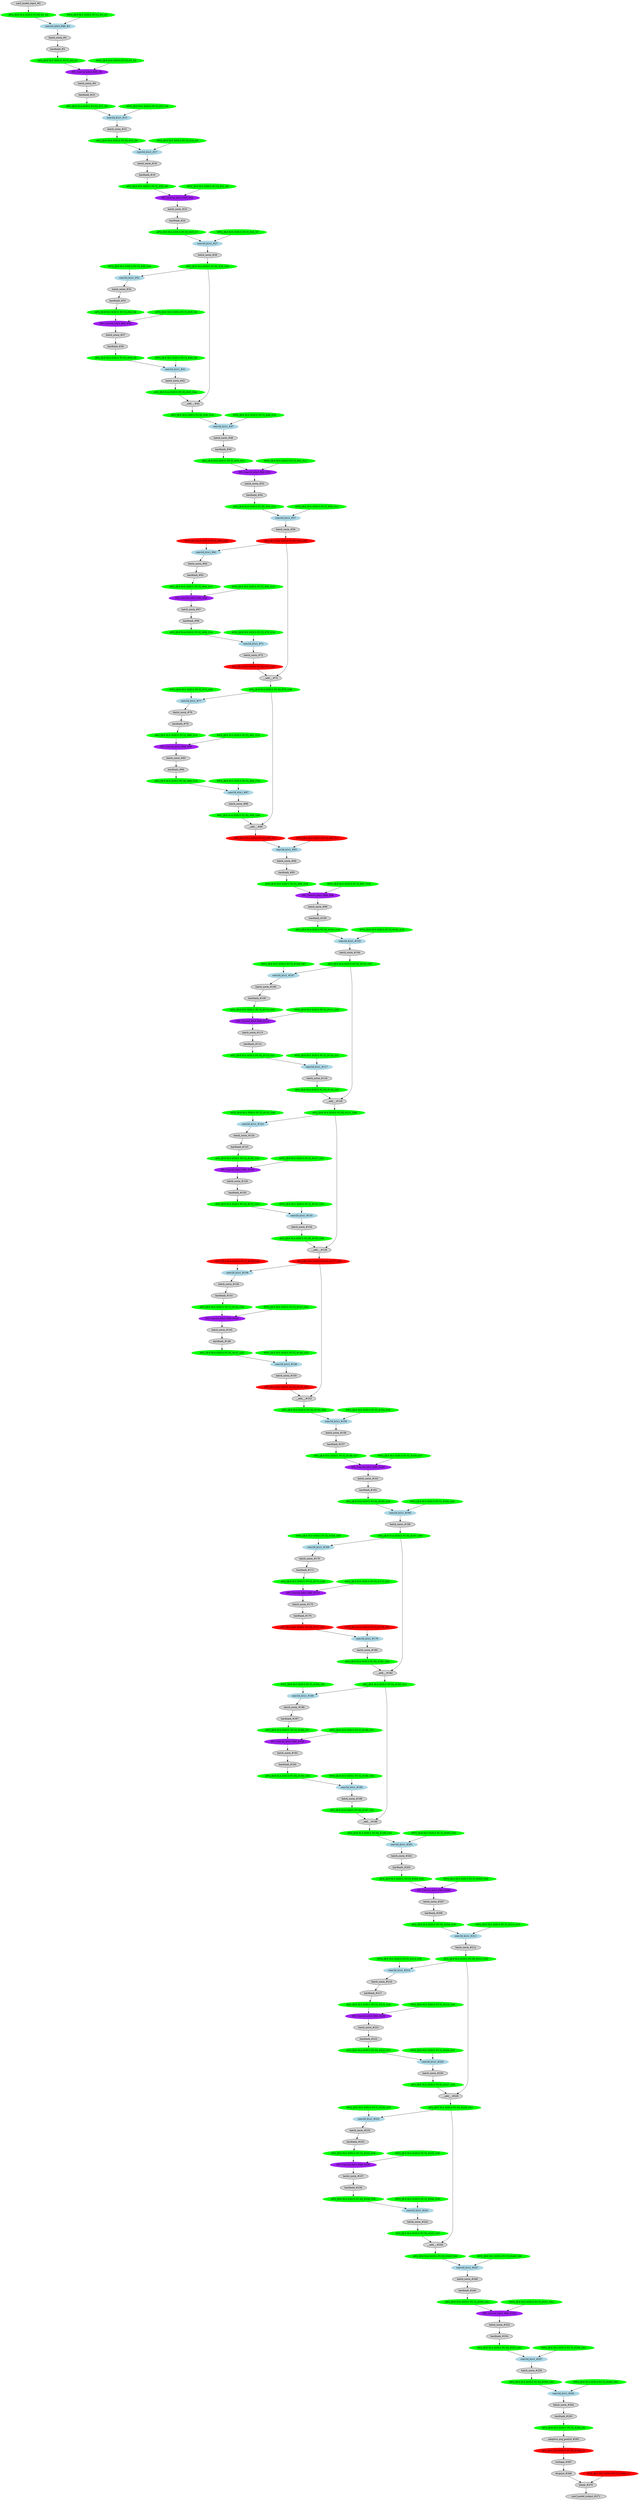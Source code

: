 strict digraph  {
"0 /nncf_model_input" [id=0, label="nncf_model_input_#0", scope="", style=filled, type=nncf_model_input];
"1 AsymmetricQuantizer/asymmetric_quantize" [color=green, id=1, label="AFQ_[B:8 M:A SGN:S PC:N]_#1_G2", scope=AsymmetricQuantizer, style=filled, type=asymmetric_quantize];
"2 MobileNetV2/Sequential[features]/ConvBNActivation[0]/NNCFConv2d[0]/ModuleDict[pre_ops]/UpdateWeight[0]/SymmetricQuantizer[op]/symmetric_quantize" [color=green, id=2, label="WFQ_[B:8 M:S SGN:S PC:Y]_#2_G2", scope="MobileNetV2/Sequential[features]/ConvBNActivation[0]/NNCFConv2d[0]/ModuleDict[pre_ops]/UpdateWeight[0]/SymmetricQuantizer[op]", style=filled, type=symmetric_quantize];
"3 MobileNetV2/Sequential[features]/ConvBNActivation[0]/NNCFConv2d[0]/conv2d" [color=lightblue, id=3, label="conv2d_k3x3_PAD_#3", scope="MobileNetV2/Sequential[features]/ConvBNActivation[0]/NNCFConv2d[0]", style=filled, type=conv2d];
"4 MobileNetV2/Sequential[features]/ConvBNActivation[0]/BatchNorm2d[1]/batch_norm" [id=4, label="batch_norm_#4", scope="MobileNetV2/Sequential[features]/ConvBNActivation[0]/BatchNorm2d[1]", style=filled, type=batch_norm];
"5 MobileNetV2/Sequential[features]/ConvBNActivation[0]/ReLU6[2]/hardtanh" [id=5, label="hardtanh_#5", scope="MobileNetV2/Sequential[features]/ConvBNActivation[0]/ReLU6[2]", style=filled, type=hardtanh];
"6 MobileNetV2/Sequential[features]/ConvBNActivation[0]/ReLU6[2]/SymmetricQuantizer/symmetric_quantize" [color=green, id=6, label="AFQ_[B:8 M:S SGN:U PC:Y]_#6_G3", scope="MobileNetV2/Sequential[features]/ConvBNActivation[0]/ReLU6[2]/SymmetricQuantizer", style=filled, type=symmetric_quantize];
"7 MobileNetV2/Sequential[features]/InvertedResidual[1]/Sequential[conv]/ConvBNActivation[0]/NNCFConv2d[0]/ModuleDict[pre_ops]/UpdateWeight[0]/SymmetricQuantizer[op]/symmetric_quantize" [color=green, id=7, label="WFQ_[B:8 M:S SGN:S PC:Y]_#7_G3", scope="MobileNetV2/Sequential[features]/InvertedResidual[1]/Sequential[conv]/ConvBNActivation[0]/NNCFConv2d[0]/ModuleDict[pre_ops]/UpdateWeight[0]/SymmetricQuantizer[op]", style=filled, type=symmetric_quantize];
"8 MobileNetV2/Sequential[features]/InvertedResidual[1]/Sequential[conv]/ConvBNActivation[0]/NNCFConv2d[0]/conv2d" [color=purple, id=8, label="DW_Conv2d_k3x3_PAD_#8", scope="MobileNetV2/Sequential[features]/InvertedResidual[1]/Sequential[conv]/ConvBNActivation[0]/NNCFConv2d[0]", style=filled, type=conv2d];
"9 MobileNetV2/Sequential[features]/InvertedResidual[1]/Sequential[conv]/ConvBNActivation[0]/BatchNorm2d[1]/batch_norm" [id=9, label="batch_norm_#9", scope="MobileNetV2/Sequential[features]/InvertedResidual[1]/Sequential[conv]/ConvBNActivation[0]/BatchNorm2d[1]", style=filled, type=batch_norm];
"10 MobileNetV2/Sequential[features]/InvertedResidual[1]/Sequential[conv]/ConvBNActivation[0]/ReLU6[2]/hardtanh" [id=10, label="hardtanh_#10", scope="MobileNetV2/Sequential[features]/InvertedResidual[1]/Sequential[conv]/ConvBNActivation[0]/ReLU6[2]", style=filled, type=hardtanh];
"11 MobileNetV2/Sequential[features]/InvertedResidual[1]/Sequential[conv]/ConvBNActivation[0]/ReLU6[2]/AsymmetricQuantizer/asymmetric_quantize" [color=green, id=11, label="AFQ_[B:8 M:A SGN:S PC:N]_#11_G4", scope="MobileNetV2/Sequential[features]/InvertedResidual[1]/Sequential[conv]/ConvBNActivation[0]/ReLU6[2]/AsymmetricQuantizer", style=filled, type=asymmetric_quantize];
"12 MobileNetV2/Sequential[features]/InvertedResidual[1]/Sequential[conv]/NNCFConv2d[1]/ModuleDict[pre_ops]/UpdateWeight[0]/SymmetricQuantizer[op]/symmetric_quantize" [color=green, id=12, label="WFQ_[B:8 M:S SGN:S PC:Y]_#12_G4", scope="MobileNetV2/Sequential[features]/InvertedResidual[1]/Sequential[conv]/NNCFConv2d[1]/ModuleDict[pre_ops]/UpdateWeight[0]/SymmetricQuantizer[op]", style=filled, type=symmetric_quantize];
"13 MobileNetV2/Sequential[features]/InvertedResidual[1]/Sequential[conv]/NNCFConv2d[1]/conv2d" [color=lightblue, id=13, label="conv2d_k1x1_#13", scope="MobileNetV2/Sequential[features]/InvertedResidual[1]/Sequential[conv]/NNCFConv2d[1]", style=filled, type=conv2d];
"14 MobileNetV2/Sequential[features]/InvertedResidual[1]/Sequential[conv]/BatchNorm2d[2]/batch_norm" [id=14, label="batch_norm_#14", scope="MobileNetV2/Sequential[features]/InvertedResidual[1]/Sequential[conv]/BatchNorm2d[2]", style=filled, type=batch_norm];
"15 MobileNetV2/Sequential[features]/InvertedResidual[1]/Sequential[conv]/BatchNorm2d[2]/AsymmetricQuantizer/asymmetric_quantize" [color=green, id=15, label="AFQ_[B:8 M:A SGN:S PC:N]_#15_G5", scope="MobileNetV2/Sequential[features]/InvertedResidual[1]/Sequential[conv]/BatchNorm2d[2]/AsymmetricQuantizer", style=filled, type=asymmetric_quantize];
"16 MobileNetV2/Sequential[features]/InvertedResidual[2]/Sequential[conv]/ConvBNActivation[0]/NNCFConv2d[0]/ModuleDict[pre_ops]/UpdateWeight[0]/SymmetricQuantizer[op]/symmetric_quantize" [color=green, id=16, label="WFQ_[B:8 M:S SGN:S PC:Y]_#16_G5", scope="MobileNetV2/Sequential[features]/InvertedResidual[2]/Sequential[conv]/ConvBNActivation[0]/NNCFConv2d[0]/ModuleDict[pre_ops]/UpdateWeight[0]/SymmetricQuantizer[op]", style=filled, type=symmetric_quantize];
"17 MobileNetV2/Sequential[features]/InvertedResidual[2]/Sequential[conv]/ConvBNActivation[0]/NNCFConv2d[0]/conv2d" [color=lightblue, id=17, label="conv2d_k1x1_#17", scope="MobileNetV2/Sequential[features]/InvertedResidual[2]/Sequential[conv]/ConvBNActivation[0]/NNCFConv2d[0]", style=filled, type=conv2d];
"18 MobileNetV2/Sequential[features]/InvertedResidual[2]/Sequential[conv]/ConvBNActivation[0]/BatchNorm2d[1]/batch_norm" [id=18, label="batch_norm_#18", scope="MobileNetV2/Sequential[features]/InvertedResidual[2]/Sequential[conv]/ConvBNActivation[0]/BatchNorm2d[1]", style=filled, type=batch_norm];
"19 MobileNetV2/Sequential[features]/InvertedResidual[2]/Sequential[conv]/ConvBNActivation[0]/ReLU6[2]/hardtanh" [id=19, label="hardtanh_#19", scope="MobileNetV2/Sequential[features]/InvertedResidual[2]/Sequential[conv]/ConvBNActivation[0]/ReLU6[2]", style=filled, type=hardtanh];
"20 MobileNetV2/Sequential[features]/InvertedResidual[2]/Sequential[conv]/ConvBNActivation[0]/ReLU6[2]/SymmetricQuantizer/symmetric_quantize" [color=green, id=20, label="AFQ_[B:8 M:S SGN:U PC:Y]_#20_G6", scope="MobileNetV2/Sequential[features]/InvertedResidual[2]/Sequential[conv]/ConvBNActivation[0]/ReLU6[2]/SymmetricQuantizer", style=filled, type=symmetric_quantize];
"21 MobileNetV2/Sequential[features]/InvertedResidual[2]/Sequential[conv]/ConvBNActivation[1]/NNCFConv2d[0]/ModuleDict[pre_ops]/UpdateWeight[0]/SymmetricQuantizer[op]/symmetric_quantize" [color=green, id=21, label="WFQ_[B:8 M:S SGN:S PC:Y]_#21_G6", scope="MobileNetV2/Sequential[features]/InvertedResidual[2]/Sequential[conv]/ConvBNActivation[1]/NNCFConv2d[0]/ModuleDict[pre_ops]/UpdateWeight[0]/SymmetricQuantizer[op]", style=filled, type=symmetric_quantize];
"22 MobileNetV2/Sequential[features]/InvertedResidual[2]/Sequential[conv]/ConvBNActivation[1]/NNCFConv2d[0]/conv2d" [color=purple, id=22, label="DW_Conv2d_k3x3_PAD_#22", scope="MobileNetV2/Sequential[features]/InvertedResidual[2]/Sequential[conv]/ConvBNActivation[1]/NNCFConv2d[0]", style=filled, type=conv2d];
"23 MobileNetV2/Sequential[features]/InvertedResidual[2]/Sequential[conv]/ConvBNActivation[1]/BatchNorm2d[1]/batch_norm" [id=23, label="batch_norm_#23", scope="MobileNetV2/Sequential[features]/InvertedResidual[2]/Sequential[conv]/ConvBNActivation[1]/BatchNorm2d[1]", style=filled, type=batch_norm];
"24 MobileNetV2/Sequential[features]/InvertedResidual[2]/Sequential[conv]/ConvBNActivation[1]/ReLU6[2]/hardtanh" [id=24, label="hardtanh_#24", scope="MobileNetV2/Sequential[features]/InvertedResidual[2]/Sequential[conv]/ConvBNActivation[1]/ReLU6[2]", style=filled, type=hardtanh];
"25 MobileNetV2/Sequential[features]/InvertedResidual[2]/Sequential[conv]/ConvBNActivation[1]/ReLU6[2]/AsymmetricQuantizer/asymmetric_quantize" [color=green, id=25, label="AFQ_[B:8 M:A SGN:S PC:N]_#25_G7", scope="MobileNetV2/Sequential[features]/InvertedResidual[2]/Sequential[conv]/ConvBNActivation[1]/ReLU6[2]/AsymmetricQuantizer", style=filled, type=asymmetric_quantize];
"26 MobileNetV2/Sequential[features]/InvertedResidual[2]/Sequential[conv]/NNCFConv2d[2]/ModuleDict[pre_ops]/UpdateWeight[0]/SymmetricQuantizer[op]/symmetric_quantize" [color=green, id=26, label="WFQ_[B:8 M:S SGN:S PC:Y]_#26_G7", scope="MobileNetV2/Sequential[features]/InvertedResidual[2]/Sequential[conv]/NNCFConv2d[2]/ModuleDict[pre_ops]/UpdateWeight[0]/SymmetricQuantizer[op]", style=filled, type=symmetric_quantize];
"27 MobileNetV2/Sequential[features]/InvertedResidual[2]/Sequential[conv]/NNCFConv2d[2]/conv2d" [color=lightblue, id=27, label="conv2d_k1x1_#27", scope="MobileNetV2/Sequential[features]/InvertedResidual[2]/Sequential[conv]/NNCFConv2d[2]", style=filled, type=conv2d];
"28 MobileNetV2/Sequential[features]/InvertedResidual[2]/Sequential[conv]/BatchNorm2d[3]/batch_norm" [id=28, label="batch_norm_#28", scope="MobileNetV2/Sequential[features]/InvertedResidual[2]/Sequential[conv]/BatchNorm2d[3]", style=filled, type=batch_norm];
"29 MobileNetV2/Sequential[features]/InvertedResidual[2]/Sequential[conv]/BatchNorm2d[3]/AsymmetricQuantizer/asymmetric_quantize" [color=green, id=29, label="AFQ_[B:8 M:A SGN:S PC:N]_#29_G44", scope="MobileNetV2/Sequential[features]/InvertedResidual[2]/Sequential[conv]/BatchNorm2d[3]/AsymmetricQuantizer", style=filled, type=asymmetric_quantize];
"30 MobileNetV2/Sequential[features]/InvertedResidual[3]/Sequential[conv]/ConvBNActivation[0]/NNCFConv2d[0]/ModuleDict[pre_ops]/UpdateWeight[0]/SymmetricQuantizer[op]/symmetric_quantize" [color=green, id=30, label="WFQ_[B:8 M:S SGN:S PC:Y]_#30_G44", scope="MobileNetV2/Sequential[features]/InvertedResidual[3]/Sequential[conv]/ConvBNActivation[0]/NNCFConv2d[0]/ModuleDict[pre_ops]/UpdateWeight[0]/SymmetricQuantizer[op]", style=filled, type=symmetric_quantize];
"31 MobileNetV2/Sequential[features]/InvertedResidual[3]/Sequential[conv]/ConvBNActivation[0]/NNCFConv2d[0]/conv2d" [color=lightblue, id=31, label="conv2d_k1x1_#31", scope="MobileNetV2/Sequential[features]/InvertedResidual[3]/Sequential[conv]/ConvBNActivation[0]/NNCFConv2d[0]", style=filled, type=conv2d];
"32 MobileNetV2/Sequential[features]/InvertedResidual[3]/Sequential[conv]/ConvBNActivation[0]/BatchNorm2d[1]/batch_norm" [id=32, label="batch_norm_#32", scope="MobileNetV2/Sequential[features]/InvertedResidual[3]/Sequential[conv]/ConvBNActivation[0]/BatchNorm2d[1]", style=filled, type=batch_norm];
"33 MobileNetV2/Sequential[features]/InvertedResidual[3]/Sequential[conv]/ConvBNActivation[0]/ReLU6[2]/hardtanh" [id=33, label="hardtanh_#33", scope="MobileNetV2/Sequential[features]/InvertedResidual[3]/Sequential[conv]/ConvBNActivation[0]/ReLU6[2]", style=filled, type=hardtanh];
"34 MobileNetV2/Sequential[features]/InvertedResidual[3]/Sequential[conv]/ConvBNActivation[0]/ReLU6[2]/SymmetricQuantizer/symmetric_quantize" [color=green, id=34, label="AFQ_[B:8 M:S SGN:U PC:Y]_#34_G8", scope="MobileNetV2/Sequential[features]/InvertedResidual[3]/Sequential[conv]/ConvBNActivation[0]/ReLU6[2]/SymmetricQuantizer", style=filled, type=symmetric_quantize];
"35 MobileNetV2/Sequential[features]/InvertedResidual[3]/Sequential[conv]/ConvBNActivation[1]/NNCFConv2d[0]/ModuleDict[pre_ops]/UpdateWeight[0]/SymmetricQuantizer[op]/symmetric_quantize" [color=green, id=35, label="WFQ_[B:8 M:S SGN:S PC:Y]_#35_G8", scope="MobileNetV2/Sequential[features]/InvertedResidual[3]/Sequential[conv]/ConvBNActivation[1]/NNCFConv2d[0]/ModuleDict[pre_ops]/UpdateWeight[0]/SymmetricQuantizer[op]", style=filled, type=symmetric_quantize];
"36 MobileNetV2/Sequential[features]/InvertedResidual[3]/Sequential[conv]/ConvBNActivation[1]/NNCFConv2d[0]/conv2d" [color=purple, id=36, label="DW_Conv2d_k3x3_PAD_#36", scope="MobileNetV2/Sequential[features]/InvertedResidual[3]/Sequential[conv]/ConvBNActivation[1]/NNCFConv2d[0]", style=filled, type=conv2d];
"37 MobileNetV2/Sequential[features]/InvertedResidual[3]/Sequential[conv]/ConvBNActivation[1]/BatchNorm2d[1]/batch_norm" [id=37, label="batch_norm_#37", scope="MobileNetV2/Sequential[features]/InvertedResidual[3]/Sequential[conv]/ConvBNActivation[1]/BatchNorm2d[1]", style=filled, type=batch_norm];
"38 MobileNetV2/Sequential[features]/InvertedResidual[3]/Sequential[conv]/ConvBNActivation[1]/ReLU6[2]/hardtanh" [id=38, label="hardtanh_#38", scope="MobileNetV2/Sequential[features]/InvertedResidual[3]/Sequential[conv]/ConvBNActivation[1]/ReLU6[2]", style=filled, type=hardtanh];
"39 MobileNetV2/Sequential[features]/InvertedResidual[3]/Sequential[conv]/ConvBNActivation[1]/ReLU6[2]/AsymmetricQuantizer/asymmetric_quantize" [color=green, id=39, label="AFQ_[B:8 M:A SGN:S PC:N]_#39_G9", scope="MobileNetV2/Sequential[features]/InvertedResidual[3]/Sequential[conv]/ConvBNActivation[1]/ReLU6[2]/AsymmetricQuantizer", style=filled, type=asymmetric_quantize];
"40 MobileNetV2/Sequential[features]/InvertedResidual[3]/Sequential[conv]/NNCFConv2d[2]/ModuleDict[pre_ops]/UpdateWeight[0]/SymmetricQuantizer[op]/symmetric_quantize" [color=green, id=40, label="WFQ_[B:8 M:S SGN:S PC:Y]_#40_G9", scope="MobileNetV2/Sequential[features]/InvertedResidual[3]/Sequential[conv]/NNCFConv2d[2]/ModuleDict[pre_ops]/UpdateWeight[0]/SymmetricQuantizer[op]", style=filled, type=symmetric_quantize];
"41 MobileNetV2/Sequential[features]/InvertedResidual[3]/Sequential[conv]/NNCFConv2d[2]/conv2d" [color=lightblue, id=41, label="conv2d_k1x1_#41", scope="MobileNetV2/Sequential[features]/InvertedResidual[3]/Sequential[conv]/NNCFConv2d[2]", style=filled, type=conv2d];
"42 MobileNetV2/Sequential[features]/InvertedResidual[3]/Sequential[conv]/BatchNorm2d[3]/batch_norm" [id=42, label="batch_norm_#42", scope="MobileNetV2/Sequential[features]/InvertedResidual[3]/Sequential[conv]/BatchNorm2d[3]", style=filled, type=batch_norm];
"43 MobileNetV2/Sequential[features]/InvertedResidual[3]/Sequential[conv]/BatchNorm2d[3]/AsymmetricQuantizer/asymmetric_quantize" [color=green, id=43, label="AFQ_[B:8 M:A SGN:S PC:N]_#43_G44", scope="MobileNetV2/Sequential[features]/InvertedResidual[3]/Sequential[conv]/BatchNorm2d[3]/AsymmetricQuantizer", style=filled, type=asymmetric_quantize];
"44 MobileNetV2/Sequential[features]/InvertedResidual[3]/__add__" [id=44, label="__add___#44", scope="MobileNetV2/Sequential[features]/InvertedResidual[3]", style=filled, type=__add__];
"45 MobileNetV2/Sequential[features]/InvertedResidual[3]/AsymmetricQuantizer/asymmetric_quantize" [color=green, id=45, label="AFQ_[B:8 M:A SGN:S PC:N]_#45_G10", scope="MobileNetV2/Sequential[features]/InvertedResidual[3]/AsymmetricQuantizer", style=filled, type=asymmetric_quantize];
"46 MobileNetV2/Sequential[features]/InvertedResidual[4]/Sequential[conv]/ConvBNActivation[0]/NNCFConv2d[0]/ModuleDict[pre_ops]/UpdateWeight[0]/SymmetricQuantizer[op]/symmetric_quantize" [color=green, id=46, label="WFQ_[B:8 M:S SGN:S PC:Y]_#46_G10", scope="MobileNetV2/Sequential[features]/InvertedResidual[4]/Sequential[conv]/ConvBNActivation[0]/NNCFConv2d[0]/ModuleDict[pre_ops]/UpdateWeight[0]/SymmetricQuantizer[op]", style=filled, type=symmetric_quantize];
"47 MobileNetV2/Sequential[features]/InvertedResidual[4]/Sequential[conv]/ConvBNActivation[0]/NNCFConv2d[0]/conv2d" [color=lightblue, id=47, label="conv2d_k1x1_#47", scope="MobileNetV2/Sequential[features]/InvertedResidual[4]/Sequential[conv]/ConvBNActivation[0]/NNCFConv2d[0]", style=filled, type=conv2d];
"48 MobileNetV2/Sequential[features]/InvertedResidual[4]/Sequential[conv]/ConvBNActivation[0]/BatchNorm2d[1]/batch_norm" [id=48, label="batch_norm_#48", scope="MobileNetV2/Sequential[features]/InvertedResidual[4]/Sequential[conv]/ConvBNActivation[0]/BatchNorm2d[1]", style=filled, type=batch_norm];
"49 MobileNetV2/Sequential[features]/InvertedResidual[4]/Sequential[conv]/ConvBNActivation[0]/ReLU6[2]/hardtanh" [id=49, label="hardtanh_#49", scope="MobileNetV2/Sequential[features]/InvertedResidual[4]/Sequential[conv]/ConvBNActivation[0]/ReLU6[2]", style=filled, type=hardtanh];
"50 MobileNetV2/Sequential[features]/InvertedResidual[4]/Sequential[conv]/ConvBNActivation[0]/ReLU6[2]/SymmetricQuantizer/symmetric_quantize" [color=green, id=50, label="AFQ_[B:8 M:S SGN:U PC:Y]_#50_G11", scope="MobileNetV2/Sequential[features]/InvertedResidual[4]/Sequential[conv]/ConvBNActivation[0]/ReLU6[2]/SymmetricQuantizer", style=filled, type=symmetric_quantize];
"51 MobileNetV2/Sequential[features]/InvertedResidual[4]/Sequential[conv]/ConvBNActivation[1]/NNCFConv2d[0]/ModuleDict[pre_ops]/UpdateWeight[0]/SymmetricQuantizer[op]/symmetric_quantize" [color=green, id=51, label="WFQ_[B:8 M:S SGN:S PC:Y]_#51_G11", scope="MobileNetV2/Sequential[features]/InvertedResidual[4]/Sequential[conv]/ConvBNActivation[1]/NNCFConv2d[0]/ModuleDict[pre_ops]/UpdateWeight[0]/SymmetricQuantizer[op]", style=filled, type=symmetric_quantize];
"52 MobileNetV2/Sequential[features]/InvertedResidual[4]/Sequential[conv]/ConvBNActivation[1]/NNCFConv2d[0]/conv2d" [color=purple, id=52, label="DW_Conv2d_k3x3_PAD_#52", scope="MobileNetV2/Sequential[features]/InvertedResidual[4]/Sequential[conv]/ConvBNActivation[1]/NNCFConv2d[0]", style=filled, type=conv2d];
"53 MobileNetV2/Sequential[features]/InvertedResidual[4]/Sequential[conv]/ConvBNActivation[1]/BatchNorm2d[1]/batch_norm" [id=53, label="batch_norm_#53", scope="MobileNetV2/Sequential[features]/InvertedResidual[4]/Sequential[conv]/ConvBNActivation[1]/BatchNorm2d[1]", style=filled, type=batch_norm];
"54 MobileNetV2/Sequential[features]/InvertedResidual[4]/Sequential[conv]/ConvBNActivation[1]/ReLU6[2]/hardtanh" [id=54, label="hardtanh_#54", scope="MobileNetV2/Sequential[features]/InvertedResidual[4]/Sequential[conv]/ConvBNActivation[1]/ReLU6[2]", style=filled, type=hardtanh];
"55 MobileNetV2/Sequential[features]/InvertedResidual[4]/Sequential[conv]/ConvBNActivation[1]/ReLU6[2]/AsymmetricQuantizer/asymmetric_quantize" [color=green, id=55, label="AFQ_[B:8 M:A SGN:S PC:N]_#55_G12", scope="MobileNetV2/Sequential[features]/InvertedResidual[4]/Sequential[conv]/ConvBNActivation[1]/ReLU6[2]/AsymmetricQuantizer", style=filled, type=asymmetric_quantize];
"56 MobileNetV2/Sequential[features]/InvertedResidual[4]/Sequential[conv]/NNCFConv2d[2]/ModuleDict[pre_ops]/UpdateWeight[0]/SymmetricQuantizer[op]/symmetric_quantize" [color=green, id=56, label="WFQ_[B:8 M:S SGN:S PC:Y]_#56_G12", scope="MobileNetV2/Sequential[features]/InvertedResidual[4]/Sequential[conv]/NNCFConv2d[2]/ModuleDict[pre_ops]/UpdateWeight[0]/SymmetricQuantizer[op]", style=filled, type=symmetric_quantize];
"57 MobileNetV2/Sequential[features]/InvertedResidual[4]/Sequential[conv]/NNCFConv2d[2]/conv2d" [color=lightblue, id=57, label="conv2d_k1x1_#57", scope="MobileNetV2/Sequential[features]/InvertedResidual[4]/Sequential[conv]/NNCFConv2d[2]", style=filled, type=conv2d];
"58 MobileNetV2/Sequential[features]/InvertedResidual[4]/Sequential[conv]/BatchNorm2d[3]/batch_norm" [id=58, label="batch_norm_#58", scope="MobileNetV2/Sequential[features]/InvertedResidual[4]/Sequential[conv]/BatchNorm2d[3]", style=filled, type=batch_norm];
"59 MobileNetV2/Sequential[features]/InvertedResidual[4]/Sequential[conv]/BatchNorm2d[3]/SymmetricQuantizer/symmetric_quantize" [color=red, id=59, label="AFQ_[B:4 M:S SGN:S PC:N]_#59_G45", scope="MobileNetV2/Sequential[features]/InvertedResidual[4]/Sequential[conv]/BatchNorm2d[3]/SymmetricQuantizer", style=filled, type=symmetric_quantize];
"60 MobileNetV2/Sequential[features]/InvertedResidual[5]/Sequential[conv]/ConvBNActivation[0]/NNCFConv2d[0]/ModuleDict[pre_ops]/UpdateWeight[0]/SymmetricQuantizer[op]/symmetric_quantize" [color=red, id=60, label="WFQ_[B:4 M:S SGN:S PC:Y]_#60_G45", scope="MobileNetV2/Sequential[features]/InvertedResidual[5]/Sequential[conv]/ConvBNActivation[0]/NNCFConv2d[0]/ModuleDict[pre_ops]/UpdateWeight[0]/SymmetricQuantizer[op]", style=filled, type=symmetric_quantize];
"61 MobileNetV2/Sequential[features]/InvertedResidual[5]/Sequential[conv]/ConvBNActivation[0]/NNCFConv2d[0]/conv2d" [color=lightblue, id=61, label="conv2d_k1x1_#61", scope="MobileNetV2/Sequential[features]/InvertedResidual[5]/Sequential[conv]/ConvBNActivation[0]/NNCFConv2d[0]", style=filled, type=conv2d];
"62 MobileNetV2/Sequential[features]/InvertedResidual[5]/Sequential[conv]/ConvBNActivation[0]/BatchNorm2d[1]/batch_norm" [id=62, label="batch_norm_#62", scope="MobileNetV2/Sequential[features]/InvertedResidual[5]/Sequential[conv]/ConvBNActivation[0]/BatchNorm2d[1]", style=filled, type=batch_norm];
"63 MobileNetV2/Sequential[features]/InvertedResidual[5]/Sequential[conv]/ConvBNActivation[0]/ReLU6[2]/hardtanh" [id=63, label="hardtanh_#63", scope="MobileNetV2/Sequential[features]/InvertedResidual[5]/Sequential[conv]/ConvBNActivation[0]/ReLU6[2]", style=filled, type=hardtanh];
"64 MobileNetV2/Sequential[features]/InvertedResidual[5]/Sequential[conv]/ConvBNActivation[0]/ReLU6[2]/SymmetricQuantizer/symmetric_quantize" [color=green, id=64, label="AFQ_[B:8 M:S SGN:U PC:Y]_#64_G13", scope="MobileNetV2/Sequential[features]/InvertedResidual[5]/Sequential[conv]/ConvBNActivation[0]/ReLU6[2]/SymmetricQuantizer", style=filled, type=symmetric_quantize];
"65 MobileNetV2/Sequential[features]/InvertedResidual[5]/Sequential[conv]/ConvBNActivation[1]/NNCFConv2d[0]/ModuleDict[pre_ops]/UpdateWeight[0]/SymmetricQuantizer[op]/symmetric_quantize" [color=green, id=65, label="WFQ_[B:8 M:S SGN:S PC:Y]_#65_G13", scope="MobileNetV2/Sequential[features]/InvertedResidual[5]/Sequential[conv]/ConvBNActivation[1]/NNCFConv2d[0]/ModuleDict[pre_ops]/UpdateWeight[0]/SymmetricQuantizer[op]", style=filled, type=symmetric_quantize];
"66 MobileNetV2/Sequential[features]/InvertedResidual[5]/Sequential[conv]/ConvBNActivation[1]/NNCFConv2d[0]/conv2d" [color=purple, id=66, label="DW_Conv2d_k3x3_PAD_#66", scope="MobileNetV2/Sequential[features]/InvertedResidual[5]/Sequential[conv]/ConvBNActivation[1]/NNCFConv2d[0]", style=filled, type=conv2d];
"67 MobileNetV2/Sequential[features]/InvertedResidual[5]/Sequential[conv]/ConvBNActivation[1]/BatchNorm2d[1]/batch_norm" [id=67, label="batch_norm_#67", scope="MobileNetV2/Sequential[features]/InvertedResidual[5]/Sequential[conv]/ConvBNActivation[1]/BatchNorm2d[1]", style=filled, type=batch_norm];
"68 MobileNetV2/Sequential[features]/InvertedResidual[5]/Sequential[conv]/ConvBNActivation[1]/ReLU6[2]/hardtanh" [id=68, label="hardtanh_#68", scope="MobileNetV2/Sequential[features]/InvertedResidual[5]/Sequential[conv]/ConvBNActivation[1]/ReLU6[2]", style=filled, type=hardtanh];
"69 MobileNetV2/Sequential[features]/InvertedResidual[5]/Sequential[conv]/ConvBNActivation[1]/ReLU6[2]/AsymmetricQuantizer/asymmetric_quantize" [color=green, id=69, label="AFQ_[B:8 M:A SGN:S PC:N]_#69_G14", scope="MobileNetV2/Sequential[features]/InvertedResidual[5]/Sequential[conv]/ConvBNActivation[1]/ReLU6[2]/AsymmetricQuantizer", style=filled, type=asymmetric_quantize];
"70 MobileNetV2/Sequential[features]/InvertedResidual[5]/Sequential[conv]/NNCFConv2d[2]/ModuleDict[pre_ops]/UpdateWeight[0]/SymmetricQuantizer[op]/symmetric_quantize" [color=green, id=70, label="WFQ_[B:8 M:S SGN:S PC:Y]_#70_G14", scope="MobileNetV2/Sequential[features]/InvertedResidual[5]/Sequential[conv]/NNCFConv2d[2]/ModuleDict[pre_ops]/UpdateWeight[0]/SymmetricQuantizer[op]", style=filled, type=symmetric_quantize];
"71 MobileNetV2/Sequential[features]/InvertedResidual[5]/Sequential[conv]/NNCFConv2d[2]/conv2d" [color=lightblue, id=71, label="conv2d_k1x1_#71", scope="MobileNetV2/Sequential[features]/InvertedResidual[5]/Sequential[conv]/NNCFConv2d[2]", style=filled, type=conv2d];
"72 MobileNetV2/Sequential[features]/InvertedResidual[5]/Sequential[conv]/BatchNorm2d[3]/batch_norm" [id=72, label="batch_norm_#72", scope="MobileNetV2/Sequential[features]/InvertedResidual[5]/Sequential[conv]/BatchNorm2d[3]", style=filled, type=batch_norm];
"73 MobileNetV2/Sequential[features]/InvertedResidual[5]/Sequential[conv]/BatchNorm2d[3]/SymmetricQuantizer/symmetric_quantize" [color=red, id=73, label="AFQ_[B:4 M:S SGN:S PC:N]_#73_G45", scope="MobileNetV2/Sequential[features]/InvertedResidual[5]/Sequential[conv]/BatchNorm2d[3]/SymmetricQuantizer", style=filled, type=symmetric_quantize];
"74 MobileNetV2/Sequential[features]/InvertedResidual[5]/__add__" [id=74, label="__add___#74", scope="MobileNetV2/Sequential[features]/InvertedResidual[5]", style=filled, type=__add__];
"75 MobileNetV2/Sequential[features]/InvertedResidual[5]/AsymmetricQuantizer/asymmetric_quantize" [color=green, id=75, label="AFQ_[B:8 M:A SGN:S PC:N]_#75_G46", scope="MobileNetV2/Sequential[features]/InvertedResidual[5]/AsymmetricQuantizer", style=filled, type=asymmetric_quantize];
"76 MobileNetV2/Sequential[features]/InvertedResidual[6]/Sequential[conv]/ConvBNActivation[0]/NNCFConv2d[0]/ModuleDict[pre_ops]/UpdateWeight[0]/SymmetricQuantizer[op]/symmetric_quantize" [color=green, id=76, label="WFQ_[B:8 M:S SGN:S PC:Y]_#76_G46", scope="MobileNetV2/Sequential[features]/InvertedResidual[6]/Sequential[conv]/ConvBNActivation[0]/NNCFConv2d[0]/ModuleDict[pre_ops]/UpdateWeight[0]/SymmetricQuantizer[op]", style=filled, type=symmetric_quantize];
"77 MobileNetV2/Sequential[features]/InvertedResidual[6]/Sequential[conv]/ConvBNActivation[0]/NNCFConv2d[0]/conv2d" [color=lightblue, id=77, label="conv2d_k1x1_#77", scope="MobileNetV2/Sequential[features]/InvertedResidual[6]/Sequential[conv]/ConvBNActivation[0]/NNCFConv2d[0]", style=filled, type=conv2d];
"78 MobileNetV2/Sequential[features]/InvertedResidual[6]/Sequential[conv]/ConvBNActivation[0]/BatchNorm2d[1]/batch_norm" [id=78, label="batch_norm_#78", scope="MobileNetV2/Sequential[features]/InvertedResidual[6]/Sequential[conv]/ConvBNActivation[0]/BatchNorm2d[1]", style=filled, type=batch_norm];
"79 MobileNetV2/Sequential[features]/InvertedResidual[6]/Sequential[conv]/ConvBNActivation[0]/ReLU6[2]/hardtanh" [id=79, label="hardtanh_#79", scope="MobileNetV2/Sequential[features]/InvertedResidual[6]/Sequential[conv]/ConvBNActivation[0]/ReLU6[2]", style=filled, type=hardtanh];
"80 MobileNetV2/Sequential[features]/InvertedResidual[6]/Sequential[conv]/ConvBNActivation[0]/ReLU6[2]/SymmetricQuantizer/symmetric_quantize" [color=green, id=80, label="AFQ_[B:8 M:S SGN:U PC:Y]_#80_G15", scope="MobileNetV2/Sequential[features]/InvertedResidual[6]/Sequential[conv]/ConvBNActivation[0]/ReLU6[2]/SymmetricQuantizer", style=filled, type=symmetric_quantize];
"81 MobileNetV2/Sequential[features]/InvertedResidual[6]/Sequential[conv]/ConvBNActivation[1]/NNCFConv2d[0]/ModuleDict[pre_ops]/UpdateWeight[0]/SymmetricQuantizer[op]/symmetric_quantize" [color=green, id=81, label="WFQ_[B:8 M:S SGN:S PC:Y]_#81_G15", scope="MobileNetV2/Sequential[features]/InvertedResidual[6]/Sequential[conv]/ConvBNActivation[1]/NNCFConv2d[0]/ModuleDict[pre_ops]/UpdateWeight[0]/SymmetricQuantizer[op]", style=filled, type=symmetric_quantize];
"82 MobileNetV2/Sequential[features]/InvertedResidual[6]/Sequential[conv]/ConvBNActivation[1]/NNCFConv2d[0]/conv2d" [color=purple, id=82, label="DW_Conv2d_k3x3_PAD_#82", scope="MobileNetV2/Sequential[features]/InvertedResidual[6]/Sequential[conv]/ConvBNActivation[1]/NNCFConv2d[0]", style=filled, type=conv2d];
"83 MobileNetV2/Sequential[features]/InvertedResidual[6]/Sequential[conv]/ConvBNActivation[1]/BatchNorm2d[1]/batch_norm" [id=83, label="batch_norm_#83", scope="MobileNetV2/Sequential[features]/InvertedResidual[6]/Sequential[conv]/ConvBNActivation[1]/BatchNorm2d[1]", style=filled, type=batch_norm];
"84 MobileNetV2/Sequential[features]/InvertedResidual[6]/Sequential[conv]/ConvBNActivation[1]/ReLU6[2]/hardtanh" [id=84, label="hardtanh_#84", scope="MobileNetV2/Sequential[features]/InvertedResidual[6]/Sequential[conv]/ConvBNActivation[1]/ReLU6[2]", style=filled, type=hardtanh];
"85 MobileNetV2/Sequential[features]/InvertedResidual[6]/Sequential[conv]/ConvBNActivation[1]/ReLU6[2]/AsymmetricQuantizer/asymmetric_quantize" [color=green, id=85, label="AFQ_[B:8 M:A SGN:S PC:N]_#85_G16", scope="MobileNetV2/Sequential[features]/InvertedResidual[6]/Sequential[conv]/ConvBNActivation[1]/ReLU6[2]/AsymmetricQuantizer", style=filled, type=asymmetric_quantize];
"86 MobileNetV2/Sequential[features]/InvertedResidual[6]/Sequential[conv]/NNCFConv2d[2]/ModuleDict[pre_ops]/UpdateWeight[0]/SymmetricQuantizer[op]/symmetric_quantize" [color=green, id=86, label="WFQ_[B:8 M:S SGN:S PC:Y]_#86_G16", scope="MobileNetV2/Sequential[features]/InvertedResidual[6]/Sequential[conv]/NNCFConv2d[2]/ModuleDict[pre_ops]/UpdateWeight[0]/SymmetricQuantizer[op]", style=filled, type=symmetric_quantize];
"87 MobileNetV2/Sequential[features]/InvertedResidual[6]/Sequential[conv]/NNCFConv2d[2]/conv2d" [color=lightblue, id=87, label="conv2d_k1x1_#87", scope="MobileNetV2/Sequential[features]/InvertedResidual[6]/Sequential[conv]/NNCFConv2d[2]", style=filled, type=conv2d];
"88 MobileNetV2/Sequential[features]/InvertedResidual[6]/Sequential[conv]/BatchNorm2d[3]/batch_norm" [id=88, label="batch_norm_#88", scope="MobileNetV2/Sequential[features]/InvertedResidual[6]/Sequential[conv]/BatchNorm2d[3]", style=filled, type=batch_norm];
"89 MobileNetV2/Sequential[features]/InvertedResidual[6]/Sequential[conv]/BatchNorm2d[3]/AsymmetricQuantizer/asymmetric_quantize" [color=green, id=89, label="AFQ_[B:8 M:A SGN:S PC:N]_#89_G46", scope="MobileNetV2/Sequential[features]/InvertedResidual[6]/Sequential[conv]/BatchNorm2d[3]/AsymmetricQuantizer", style=filled, type=asymmetric_quantize];
"90 MobileNetV2/Sequential[features]/InvertedResidual[6]/__add__" [id=90, label="__add___#90", scope="MobileNetV2/Sequential[features]/InvertedResidual[6]", style=filled, type=__add__];
"91 MobileNetV2/Sequential[features]/InvertedResidual[6]/SymmetricQuantizer/symmetric_quantize" [color=red, id=91, label="AFQ_[B:4 M:S SGN:S PC:N]_#91_G17", scope="MobileNetV2/Sequential[features]/InvertedResidual[6]/SymmetricQuantizer", style=filled, type=symmetric_quantize];
"92 MobileNetV2/Sequential[features]/InvertedResidual[7]/Sequential[conv]/ConvBNActivation[0]/NNCFConv2d[0]/ModuleDict[pre_ops]/UpdateWeight[0]/SymmetricQuantizer[op]/symmetric_quantize" [color=red, id=92, label="WFQ_[B:4 M:S SGN:S PC:Y]_#92_G17", scope="MobileNetV2/Sequential[features]/InvertedResidual[7]/Sequential[conv]/ConvBNActivation[0]/NNCFConv2d[0]/ModuleDict[pre_ops]/UpdateWeight[0]/SymmetricQuantizer[op]", style=filled, type=symmetric_quantize];
"93 MobileNetV2/Sequential[features]/InvertedResidual[7]/Sequential[conv]/ConvBNActivation[0]/NNCFConv2d[0]/conv2d" [color=lightblue, id=93, label="conv2d_k1x1_#93", scope="MobileNetV2/Sequential[features]/InvertedResidual[7]/Sequential[conv]/ConvBNActivation[0]/NNCFConv2d[0]", style=filled, type=conv2d];
"94 MobileNetV2/Sequential[features]/InvertedResidual[7]/Sequential[conv]/ConvBNActivation[0]/BatchNorm2d[1]/batch_norm" [id=94, label="batch_norm_#94", scope="MobileNetV2/Sequential[features]/InvertedResidual[7]/Sequential[conv]/ConvBNActivation[0]/BatchNorm2d[1]", style=filled, type=batch_norm];
"95 MobileNetV2/Sequential[features]/InvertedResidual[7]/Sequential[conv]/ConvBNActivation[0]/ReLU6[2]/hardtanh" [id=95, label="hardtanh_#95", scope="MobileNetV2/Sequential[features]/InvertedResidual[7]/Sequential[conv]/ConvBNActivation[0]/ReLU6[2]", style=filled, type=hardtanh];
"96 MobileNetV2/Sequential[features]/InvertedResidual[7]/Sequential[conv]/ConvBNActivation[0]/ReLU6[2]/SymmetricQuantizer/symmetric_quantize" [color=green, id=96, label="AFQ_[B:8 M:S SGN:U PC:Y]_#96_G18", scope="MobileNetV2/Sequential[features]/InvertedResidual[7]/Sequential[conv]/ConvBNActivation[0]/ReLU6[2]/SymmetricQuantizer", style=filled, type=symmetric_quantize];
"97 MobileNetV2/Sequential[features]/InvertedResidual[7]/Sequential[conv]/ConvBNActivation[1]/NNCFConv2d[0]/ModuleDict[pre_ops]/UpdateWeight[0]/SymmetricQuantizer[op]/symmetric_quantize" [color=green, id=97, label="WFQ_[B:8 M:S SGN:S PC:Y]_#97_G18", scope="MobileNetV2/Sequential[features]/InvertedResidual[7]/Sequential[conv]/ConvBNActivation[1]/NNCFConv2d[0]/ModuleDict[pre_ops]/UpdateWeight[0]/SymmetricQuantizer[op]", style=filled, type=symmetric_quantize];
"98 MobileNetV2/Sequential[features]/InvertedResidual[7]/Sequential[conv]/ConvBNActivation[1]/NNCFConv2d[0]/conv2d" [color=purple, id=98, label="DW_Conv2d_k3x3_PAD_#98", scope="MobileNetV2/Sequential[features]/InvertedResidual[7]/Sequential[conv]/ConvBNActivation[1]/NNCFConv2d[0]", style=filled, type=conv2d];
"99 MobileNetV2/Sequential[features]/InvertedResidual[7]/Sequential[conv]/ConvBNActivation[1]/BatchNorm2d[1]/batch_norm" [id=99, label="batch_norm_#99", scope="MobileNetV2/Sequential[features]/InvertedResidual[7]/Sequential[conv]/ConvBNActivation[1]/BatchNorm2d[1]", style=filled, type=batch_norm];
"100 MobileNetV2/Sequential[features]/InvertedResidual[7]/Sequential[conv]/ConvBNActivation[1]/ReLU6[2]/hardtanh" [id=100, label="hardtanh_#100", scope="MobileNetV2/Sequential[features]/InvertedResidual[7]/Sequential[conv]/ConvBNActivation[1]/ReLU6[2]", style=filled, type=hardtanh];
"101 MobileNetV2/Sequential[features]/InvertedResidual[7]/Sequential[conv]/ConvBNActivation[1]/ReLU6[2]/AsymmetricQuantizer/asymmetric_quantize" [color=green, id=101, label="AFQ_[B:8 M:A SGN:S PC:N]_#101_G19", scope="MobileNetV2/Sequential[features]/InvertedResidual[7]/Sequential[conv]/ConvBNActivation[1]/ReLU6[2]/AsymmetricQuantizer", style=filled, type=asymmetric_quantize];
"102 MobileNetV2/Sequential[features]/InvertedResidual[7]/Sequential[conv]/NNCFConv2d[2]/ModuleDict[pre_ops]/UpdateWeight[0]/SymmetricQuantizer[op]/symmetric_quantize" [color=green, id=102, label="WFQ_[B:8 M:S SGN:S PC:Y]_#102_G19", scope="MobileNetV2/Sequential[features]/InvertedResidual[7]/Sequential[conv]/NNCFConv2d[2]/ModuleDict[pre_ops]/UpdateWeight[0]/SymmetricQuantizer[op]", style=filled, type=symmetric_quantize];
"103 MobileNetV2/Sequential[features]/InvertedResidual[7]/Sequential[conv]/NNCFConv2d[2]/conv2d" [color=lightblue, id=103, label="conv2d_k1x1_#103", scope="MobileNetV2/Sequential[features]/InvertedResidual[7]/Sequential[conv]/NNCFConv2d[2]", style=filled, type=conv2d];
"104 MobileNetV2/Sequential[features]/InvertedResidual[7]/Sequential[conv]/BatchNorm2d[3]/batch_norm" [id=104, label="batch_norm_#104", scope="MobileNetV2/Sequential[features]/InvertedResidual[7]/Sequential[conv]/BatchNorm2d[3]", style=filled, type=batch_norm];
"105 MobileNetV2/Sequential[features]/InvertedResidual[7]/Sequential[conv]/BatchNorm2d[3]/AsymmetricQuantizer/asymmetric_quantize" [color=green, id=105, label="AFQ_[B:8 M:A SGN:S PC:N]_#105_G47", scope="MobileNetV2/Sequential[features]/InvertedResidual[7]/Sequential[conv]/BatchNorm2d[3]/AsymmetricQuantizer", style=filled, type=asymmetric_quantize];
"106 MobileNetV2/Sequential[features]/InvertedResidual[8]/Sequential[conv]/ConvBNActivation[0]/NNCFConv2d[0]/ModuleDict[pre_ops]/UpdateWeight[0]/SymmetricQuantizer[op]/symmetric_quantize" [color=green, id=106, label="WFQ_[B:8 M:S SGN:S PC:Y]_#106_G47", scope="MobileNetV2/Sequential[features]/InvertedResidual[8]/Sequential[conv]/ConvBNActivation[0]/NNCFConv2d[0]/ModuleDict[pre_ops]/UpdateWeight[0]/SymmetricQuantizer[op]", style=filled, type=symmetric_quantize];
"107 MobileNetV2/Sequential[features]/InvertedResidual[8]/Sequential[conv]/ConvBNActivation[0]/NNCFConv2d[0]/conv2d" [color=lightblue, id=107, label="conv2d_k1x1_#107", scope="MobileNetV2/Sequential[features]/InvertedResidual[8]/Sequential[conv]/ConvBNActivation[0]/NNCFConv2d[0]", style=filled, type=conv2d];
"108 MobileNetV2/Sequential[features]/InvertedResidual[8]/Sequential[conv]/ConvBNActivation[0]/BatchNorm2d[1]/batch_norm" [id=108, label="batch_norm_#108", scope="MobileNetV2/Sequential[features]/InvertedResidual[8]/Sequential[conv]/ConvBNActivation[0]/BatchNorm2d[1]", style=filled, type=batch_norm];
"109 MobileNetV2/Sequential[features]/InvertedResidual[8]/Sequential[conv]/ConvBNActivation[0]/ReLU6[2]/hardtanh" [id=109, label="hardtanh_#109", scope="MobileNetV2/Sequential[features]/InvertedResidual[8]/Sequential[conv]/ConvBNActivation[0]/ReLU6[2]", style=filled, type=hardtanh];
"110 MobileNetV2/Sequential[features]/InvertedResidual[8]/Sequential[conv]/ConvBNActivation[0]/ReLU6[2]/SymmetricQuantizer/symmetric_quantize" [color=green, id=110, label="AFQ_[B:8 M:S SGN:U PC:Y]_#110_G20", scope="MobileNetV2/Sequential[features]/InvertedResidual[8]/Sequential[conv]/ConvBNActivation[0]/ReLU6[2]/SymmetricQuantizer", style=filled, type=symmetric_quantize];
"111 MobileNetV2/Sequential[features]/InvertedResidual[8]/Sequential[conv]/ConvBNActivation[1]/NNCFConv2d[0]/ModuleDict[pre_ops]/UpdateWeight[0]/SymmetricQuantizer[op]/symmetric_quantize" [color=green, id=111, label="WFQ_[B:8 M:S SGN:S PC:Y]_#111_G20", scope="MobileNetV2/Sequential[features]/InvertedResidual[8]/Sequential[conv]/ConvBNActivation[1]/NNCFConv2d[0]/ModuleDict[pre_ops]/UpdateWeight[0]/SymmetricQuantizer[op]", style=filled, type=symmetric_quantize];
"112 MobileNetV2/Sequential[features]/InvertedResidual[8]/Sequential[conv]/ConvBNActivation[1]/NNCFConv2d[0]/conv2d" [color=purple, id=112, label="DW_Conv2d_k3x3_PAD_#112", scope="MobileNetV2/Sequential[features]/InvertedResidual[8]/Sequential[conv]/ConvBNActivation[1]/NNCFConv2d[0]", style=filled, type=conv2d];
"113 MobileNetV2/Sequential[features]/InvertedResidual[8]/Sequential[conv]/ConvBNActivation[1]/BatchNorm2d[1]/batch_norm" [id=113, label="batch_norm_#113", scope="MobileNetV2/Sequential[features]/InvertedResidual[8]/Sequential[conv]/ConvBNActivation[1]/BatchNorm2d[1]", style=filled, type=batch_norm];
"114 MobileNetV2/Sequential[features]/InvertedResidual[8]/Sequential[conv]/ConvBNActivation[1]/ReLU6[2]/hardtanh" [id=114, label="hardtanh_#114", scope="MobileNetV2/Sequential[features]/InvertedResidual[8]/Sequential[conv]/ConvBNActivation[1]/ReLU6[2]", style=filled, type=hardtanh];
"115 MobileNetV2/Sequential[features]/InvertedResidual[8]/Sequential[conv]/ConvBNActivation[1]/ReLU6[2]/AsymmetricQuantizer/asymmetric_quantize" [color=green, id=115, label="AFQ_[B:8 M:A SGN:S PC:N]_#115_G21", scope="MobileNetV2/Sequential[features]/InvertedResidual[8]/Sequential[conv]/ConvBNActivation[1]/ReLU6[2]/AsymmetricQuantizer", style=filled, type=asymmetric_quantize];
"116 MobileNetV2/Sequential[features]/InvertedResidual[8]/Sequential[conv]/NNCFConv2d[2]/ModuleDict[pre_ops]/UpdateWeight[0]/SymmetricQuantizer[op]/symmetric_quantize" [color=green, id=116, label="WFQ_[B:8 M:S SGN:S PC:Y]_#116_G21", scope="MobileNetV2/Sequential[features]/InvertedResidual[8]/Sequential[conv]/NNCFConv2d[2]/ModuleDict[pre_ops]/UpdateWeight[0]/SymmetricQuantizer[op]", style=filled, type=symmetric_quantize];
"117 MobileNetV2/Sequential[features]/InvertedResidual[8]/Sequential[conv]/NNCFConv2d[2]/conv2d" [color=lightblue, id=117, label="conv2d_k1x1_#117", scope="MobileNetV2/Sequential[features]/InvertedResidual[8]/Sequential[conv]/NNCFConv2d[2]", style=filled, type=conv2d];
"118 MobileNetV2/Sequential[features]/InvertedResidual[8]/Sequential[conv]/BatchNorm2d[3]/batch_norm" [id=118, label="batch_norm_#118", scope="MobileNetV2/Sequential[features]/InvertedResidual[8]/Sequential[conv]/BatchNorm2d[3]", style=filled, type=batch_norm];
"119 MobileNetV2/Sequential[features]/InvertedResidual[8]/Sequential[conv]/BatchNorm2d[3]/AsymmetricQuantizer/asymmetric_quantize" [color=green, id=119, label="AFQ_[B:8 M:A SGN:S PC:N]_#119_G47", scope="MobileNetV2/Sequential[features]/InvertedResidual[8]/Sequential[conv]/BatchNorm2d[3]/AsymmetricQuantizer", style=filled, type=asymmetric_quantize];
"120 MobileNetV2/Sequential[features]/InvertedResidual[8]/__add__" [id=120, label="__add___#120", scope="MobileNetV2/Sequential[features]/InvertedResidual[8]", style=filled, type=__add__];
"121 MobileNetV2/Sequential[features]/InvertedResidual[8]/AsymmetricQuantizer/asymmetric_quantize" [color=green, id=121, label="AFQ_[B:8 M:A SGN:S PC:N]_#121_G48", scope="MobileNetV2/Sequential[features]/InvertedResidual[8]/AsymmetricQuantizer", style=filled, type=asymmetric_quantize];
"122 MobileNetV2/Sequential[features]/InvertedResidual[9]/Sequential[conv]/ConvBNActivation[0]/NNCFConv2d[0]/ModuleDict[pre_ops]/UpdateWeight[0]/SymmetricQuantizer[op]/symmetric_quantize" [color=green, id=122, label="WFQ_[B:8 M:S SGN:S PC:Y]_#122_G48", scope="MobileNetV2/Sequential[features]/InvertedResidual[9]/Sequential[conv]/ConvBNActivation[0]/NNCFConv2d[0]/ModuleDict[pre_ops]/UpdateWeight[0]/SymmetricQuantizer[op]", style=filled, type=symmetric_quantize];
"123 MobileNetV2/Sequential[features]/InvertedResidual[9]/Sequential[conv]/ConvBNActivation[0]/NNCFConv2d[0]/conv2d" [color=lightblue, id=123, label="conv2d_k1x1_#123", scope="MobileNetV2/Sequential[features]/InvertedResidual[9]/Sequential[conv]/ConvBNActivation[0]/NNCFConv2d[0]", style=filled, type=conv2d];
"124 MobileNetV2/Sequential[features]/InvertedResidual[9]/Sequential[conv]/ConvBNActivation[0]/BatchNorm2d[1]/batch_norm" [id=124, label="batch_norm_#124", scope="MobileNetV2/Sequential[features]/InvertedResidual[9]/Sequential[conv]/ConvBNActivation[0]/BatchNorm2d[1]", style=filled, type=batch_norm];
"125 MobileNetV2/Sequential[features]/InvertedResidual[9]/Sequential[conv]/ConvBNActivation[0]/ReLU6[2]/hardtanh" [id=125, label="hardtanh_#125", scope="MobileNetV2/Sequential[features]/InvertedResidual[9]/Sequential[conv]/ConvBNActivation[0]/ReLU6[2]", style=filled, type=hardtanh];
"126 MobileNetV2/Sequential[features]/InvertedResidual[9]/Sequential[conv]/ConvBNActivation[0]/ReLU6[2]/SymmetricQuantizer/symmetric_quantize" [color=green, id=126, label="AFQ_[B:8 M:S SGN:U PC:Y]_#126_G22", scope="MobileNetV2/Sequential[features]/InvertedResidual[9]/Sequential[conv]/ConvBNActivation[0]/ReLU6[2]/SymmetricQuantizer", style=filled, type=symmetric_quantize];
"127 MobileNetV2/Sequential[features]/InvertedResidual[9]/Sequential[conv]/ConvBNActivation[1]/NNCFConv2d[0]/ModuleDict[pre_ops]/UpdateWeight[0]/SymmetricQuantizer[op]/symmetric_quantize" [color=green, id=127, label="WFQ_[B:8 M:S SGN:S PC:Y]_#127_G22", scope="MobileNetV2/Sequential[features]/InvertedResidual[9]/Sequential[conv]/ConvBNActivation[1]/NNCFConv2d[0]/ModuleDict[pre_ops]/UpdateWeight[0]/SymmetricQuantizer[op]", style=filled, type=symmetric_quantize];
"128 MobileNetV2/Sequential[features]/InvertedResidual[9]/Sequential[conv]/ConvBNActivation[1]/NNCFConv2d[0]/conv2d" [color=purple, id=128, label="DW_Conv2d_k3x3_PAD_#128", scope="MobileNetV2/Sequential[features]/InvertedResidual[9]/Sequential[conv]/ConvBNActivation[1]/NNCFConv2d[0]", style=filled, type=conv2d];
"129 MobileNetV2/Sequential[features]/InvertedResidual[9]/Sequential[conv]/ConvBNActivation[1]/BatchNorm2d[1]/batch_norm" [id=129, label="batch_norm_#129", scope="MobileNetV2/Sequential[features]/InvertedResidual[9]/Sequential[conv]/ConvBNActivation[1]/BatchNorm2d[1]", style=filled, type=batch_norm];
"130 MobileNetV2/Sequential[features]/InvertedResidual[9]/Sequential[conv]/ConvBNActivation[1]/ReLU6[2]/hardtanh" [id=130, label="hardtanh_#130", scope="MobileNetV2/Sequential[features]/InvertedResidual[9]/Sequential[conv]/ConvBNActivation[1]/ReLU6[2]", style=filled, type=hardtanh];
"131 MobileNetV2/Sequential[features]/InvertedResidual[9]/Sequential[conv]/ConvBNActivation[1]/ReLU6[2]/AsymmetricQuantizer/asymmetric_quantize" [color=green, id=131, label="AFQ_[B:8 M:A SGN:S PC:N]_#131_G23", scope="MobileNetV2/Sequential[features]/InvertedResidual[9]/Sequential[conv]/ConvBNActivation[1]/ReLU6[2]/AsymmetricQuantizer", style=filled, type=asymmetric_quantize];
"132 MobileNetV2/Sequential[features]/InvertedResidual[9]/Sequential[conv]/NNCFConv2d[2]/ModuleDict[pre_ops]/UpdateWeight[0]/SymmetricQuantizer[op]/symmetric_quantize" [color=green, id=132, label="WFQ_[B:8 M:S SGN:S PC:Y]_#132_G23", scope="MobileNetV2/Sequential[features]/InvertedResidual[9]/Sequential[conv]/NNCFConv2d[2]/ModuleDict[pre_ops]/UpdateWeight[0]/SymmetricQuantizer[op]", style=filled, type=symmetric_quantize];
"133 MobileNetV2/Sequential[features]/InvertedResidual[9]/Sequential[conv]/NNCFConv2d[2]/conv2d" [color=lightblue, id=133, label="conv2d_k1x1_#133", scope="MobileNetV2/Sequential[features]/InvertedResidual[9]/Sequential[conv]/NNCFConv2d[2]", style=filled, type=conv2d];
"134 MobileNetV2/Sequential[features]/InvertedResidual[9]/Sequential[conv]/BatchNorm2d[3]/batch_norm" [id=134, label="batch_norm_#134", scope="MobileNetV2/Sequential[features]/InvertedResidual[9]/Sequential[conv]/BatchNorm2d[3]", style=filled, type=batch_norm];
"135 MobileNetV2/Sequential[features]/InvertedResidual[9]/Sequential[conv]/BatchNorm2d[3]/AsymmetricQuantizer/asymmetric_quantize" [color=green, id=135, label="AFQ_[B:8 M:A SGN:S PC:N]_#135_G48", scope="MobileNetV2/Sequential[features]/InvertedResidual[9]/Sequential[conv]/BatchNorm2d[3]/AsymmetricQuantizer", style=filled, type=asymmetric_quantize];
"136 MobileNetV2/Sequential[features]/InvertedResidual[9]/__add__" [id=136, label="__add___#136", scope="MobileNetV2/Sequential[features]/InvertedResidual[9]", style=filled, type=__add__];
"137 MobileNetV2/Sequential[features]/InvertedResidual[9]/SymmetricQuantizer/symmetric_quantize" [color=red, id=137, label="AFQ_[B:4 M:S SGN:S PC:N]_#137_G49", scope="MobileNetV2/Sequential[features]/InvertedResidual[9]/SymmetricQuantizer", style=filled, type=symmetric_quantize];
"138 MobileNetV2/Sequential[features]/InvertedResidual[10]/Sequential[conv]/ConvBNActivation[0]/NNCFConv2d[0]/ModuleDict[pre_ops]/UpdateWeight[0]/SymmetricQuantizer[op]/symmetric_quantize" [color=red, id=138, label="WFQ_[B:4 M:S SGN:S PC:Y]_#138_G49", scope="MobileNetV2/Sequential[features]/InvertedResidual[10]/Sequential[conv]/ConvBNActivation[0]/NNCFConv2d[0]/ModuleDict[pre_ops]/UpdateWeight[0]/SymmetricQuantizer[op]", style=filled, type=symmetric_quantize];
"139 MobileNetV2/Sequential[features]/InvertedResidual[10]/Sequential[conv]/ConvBNActivation[0]/NNCFConv2d[0]/conv2d" [color=lightblue, id=139, label="conv2d_k1x1_#139", scope="MobileNetV2/Sequential[features]/InvertedResidual[10]/Sequential[conv]/ConvBNActivation[0]/NNCFConv2d[0]", style=filled, type=conv2d];
"140 MobileNetV2/Sequential[features]/InvertedResidual[10]/Sequential[conv]/ConvBNActivation[0]/BatchNorm2d[1]/batch_norm" [id=140, label="batch_norm_#140", scope="MobileNetV2/Sequential[features]/InvertedResidual[10]/Sequential[conv]/ConvBNActivation[0]/BatchNorm2d[1]", style=filled, type=batch_norm];
"141 MobileNetV2/Sequential[features]/InvertedResidual[10]/Sequential[conv]/ConvBNActivation[0]/ReLU6[2]/hardtanh" [id=141, label="hardtanh_#141", scope="MobileNetV2/Sequential[features]/InvertedResidual[10]/Sequential[conv]/ConvBNActivation[0]/ReLU6[2]", style=filled, type=hardtanh];
"142 MobileNetV2/Sequential[features]/InvertedResidual[10]/Sequential[conv]/ConvBNActivation[0]/ReLU6[2]/SymmetricQuantizer/symmetric_quantize" [color=green, id=142, label="AFQ_[B:8 M:S SGN:U PC:Y]_#142_G24", scope="MobileNetV2/Sequential[features]/InvertedResidual[10]/Sequential[conv]/ConvBNActivation[0]/ReLU6[2]/SymmetricQuantizer", style=filled, type=symmetric_quantize];
"143 MobileNetV2/Sequential[features]/InvertedResidual[10]/Sequential[conv]/ConvBNActivation[1]/NNCFConv2d[0]/ModuleDict[pre_ops]/UpdateWeight[0]/SymmetricQuantizer[op]/symmetric_quantize" [color=green, id=143, label="WFQ_[B:8 M:S SGN:S PC:Y]_#143_G24", scope="MobileNetV2/Sequential[features]/InvertedResidual[10]/Sequential[conv]/ConvBNActivation[1]/NNCFConv2d[0]/ModuleDict[pre_ops]/UpdateWeight[0]/SymmetricQuantizer[op]", style=filled, type=symmetric_quantize];
"144 MobileNetV2/Sequential[features]/InvertedResidual[10]/Sequential[conv]/ConvBNActivation[1]/NNCFConv2d[0]/conv2d" [color=purple, id=144, label="DW_Conv2d_k3x3_PAD_#144", scope="MobileNetV2/Sequential[features]/InvertedResidual[10]/Sequential[conv]/ConvBNActivation[1]/NNCFConv2d[0]", style=filled, type=conv2d];
"145 MobileNetV2/Sequential[features]/InvertedResidual[10]/Sequential[conv]/ConvBNActivation[1]/BatchNorm2d[1]/batch_norm" [id=145, label="batch_norm_#145", scope="MobileNetV2/Sequential[features]/InvertedResidual[10]/Sequential[conv]/ConvBNActivation[1]/BatchNorm2d[1]", style=filled, type=batch_norm];
"146 MobileNetV2/Sequential[features]/InvertedResidual[10]/Sequential[conv]/ConvBNActivation[1]/ReLU6[2]/hardtanh" [id=146, label="hardtanh_#146", scope="MobileNetV2/Sequential[features]/InvertedResidual[10]/Sequential[conv]/ConvBNActivation[1]/ReLU6[2]", style=filled, type=hardtanh];
"147 MobileNetV2/Sequential[features]/InvertedResidual[10]/Sequential[conv]/ConvBNActivation[1]/ReLU6[2]/AsymmetricQuantizer/asymmetric_quantize" [color=green, id=147, label="AFQ_[B:8 M:A SGN:S PC:N]_#147_G25", scope="MobileNetV2/Sequential[features]/InvertedResidual[10]/Sequential[conv]/ConvBNActivation[1]/ReLU6[2]/AsymmetricQuantizer", style=filled, type=asymmetric_quantize];
"148 MobileNetV2/Sequential[features]/InvertedResidual[10]/Sequential[conv]/NNCFConv2d[2]/ModuleDict[pre_ops]/UpdateWeight[0]/SymmetricQuantizer[op]/symmetric_quantize" [color=green, id=148, label="WFQ_[B:8 M:S SGN:S PC:Y]_#148_G25", scope="MobileNetV2/Sequential[features]/InvertedResidual[10]/Sequential[conv]/NNCFConv2d[2]/ModuleDict[pre_ops]/UpdateWeight[0]/SymmetricQuantizer[op]", style=filled, type=symmetric_quantize];
"149 MobileNetV2/Sequential[features]/InvertedResidual[10]/Sequential[conv]/NNCFConv2d[2]/conv2d" [color=lightblue, id=149, label="conv2d_k1x1_#149", scope="MobileNetV2/Sequential[features]/InvertedResidual[10]/Sequential[conv]/NNCFConv2d[2]", style=filled, type=conv2d];
"150 MobileNetV2/Sequential[features]/InvertedResidual[10]/Sequential[conv]/BatchNorm2d[3]/batch_norm" [id=150, label="batch_norm_#150", scope="MobileNetV2/Sequential[features]/InvertedResidual[10]/Sequential[conv]/BatchNorm2d[3]", style=filled, type=batch_norm];
"151 MobileNetV2/Sequential[features]/InvertedResidual[10]/Sequential[conv]/BatchNorm2d[3]/SymmetricQuantizer/symmetric_quantize" [color=red, id=151, label="AFQ_[B:4 M:S SGN:S PC:N]_#151_G49", scope="MobileNetV2/Sequential[features]/InvertedResidual[10]/Sequential[conv]/BatchNorm2d[3]/SymmetricQuantizer", style=filled, type=symmetric_quantize];
"152 MobileNetV2/Sequential[features]/InvertedResidual[10]/__add__" [id=152, label="__add___#152", scope="MobileNetV2/Sequential[features]/InvertedResidual[10]", style=filled, type=__add__];
"153 MobileNetV2/Sequential[features]/InvertedResidual[10]/AsymmetricQuantizer/asymmetric_quantize" [color=green, id=153, label="AFQ_[B:8 M:A SGN:S PC:N]_#153_G26", scope="MobileNetV2/Sequential[features]/InvertedResidual[10]/AsymmetricQuantizer", style=filled, type=asymmetric_quantize];
"154 MobileNetV2/Sequential[features]/InvertedResidual[11]/Sequential[conv]/ConvBNActivation[0]/NNCFConv2d[0]/ModuleDict[pre_ops]/UpdateWeight[0]/SymmetricQuantizer[op]/symmetric_quantize" [color=green, id=154, label="WFQ_[B:8 M:S SGN:S PC:Y]_#154_G26", scope="MobileNetV2/Sequential[features]/InvertedResidual[11]/Sequential[conv]/ConvBNActivation[0]/NNCFConv2d[0]/ModuleDict[pre_ops]/UpdateWeight[0]/SymmetricQuantizer[op]", style=filled, type=symmetric_quantize];
"155 MobileNetV2/Sequential[features]/InvertedResidual[11]/Sequential[conv]/ConvBNActivation[0]/NNCFConv2d[0]/conv2d" [color=lightblue, id=155, label="conv2d_k1x1_#155", scope="MobileNetV2/Sequential[features]/InvertedResidual[11]/Sequential[conv]/ConvBNActivation[0]/NNCFConv2d[0]", style=filled, type=conv2d];
"156 MobileNetV2/Sequential[features]/InvertedResidual[11]/Sequential[conv]/ConvBNActivation[0]/BatchNorm2d[1]/batch_norm" [id=156, label="batch_norm_#156", scope="MobileNetV2/Sequential[features]/InvertedResidual[11]/Sequential[conv]/ConvBNActivation[0]/BatchNorm2d[1]", style=filled, type=batch_norm];
"157 MobileNetV2/Sequential[features]/InvertedResidual[11]/Sequential[conv]/ConvBNActivation[0]/ReLU6[2]/hardtanh" [id=157, label="hardtanh_#157", scope="MobileNetV2/Sequential[features]/InvertedResidual[11]/Sequential[conv]/ConvBNActivation[0]/ReLU6[2]", style=filled, type=hardtanh];
"158 MobileNetV2/Sequential[features]/InvertedResidual[11]/Sequential[conv]/ConvBNActivation[0]/ReLU6[2]/SymmetricQuantizer/symmetric_quantize" [color=green, id=158, label="AFQ_[B:8 M:S SGN:U PC:Y]_#158_G27", scope="MobileNetV2/Sequential[features]/InvertedResidual[11]/Sequential[conv]/ConvBNActivation[0]/ReLU6[2]/SymmetricQuantizer", style=filled, type=symmetric_quantize];
"159 MobileNetV2/Sequential[features]/InvertedResidual[11]/Sequential[conv]/ConvBNActivation[1]/NNCFConv2d[0]/ModuleDict[pre_ops]/UpdateWeight[0]/SymmetricQuantizer[op]/symmetric_quantize" [color=green, id=159, label="WFQ_[B:8 M:S SGN:S PC:Y]_#159_G27", scope="MobileNetV2/Sequential[features]/InvertedResidual[11]/Sequential[conv]/ConvBNActivation[1]/NNCFConv2d[0]/ModuleDict[pre_ops]/UpdateWeight[0]/SymmetricQuantizer[op]", style=filled, type=symmetric_quantize];
"160 MobileNetV2/Sequential[features]/InvertedResidual[11]/Sequential[conv]/ConvBNActivation[1]/NNCFConv2d[0]/conv2d" [color=purple, id=160, label="DW_Conv2d_k3x3_PAD_#160", scope="MobileNetV2/Sequential[features]/InvertedResidual[11]/Sequential[conv]/ConvBNActivation[1]/NNCFConv2d[0]", style=filled, type=conv2d];
"161 MobileNetV2/Sequential[features]/InvertedResidual[11]/Sequential[conv]/ConvBNActivation[1]/BatchNorm2d[1]/batch_norm" [id=161, label="batch_norm_#161", scope="MobileNetV2/Sequential[features]/InvertedResidual[11]/Sequential[conv]/ConvBNActivation[1]/BatchNorm2d[1]", style=filled, type=batch_norm];
"162 MobileNetV2/Sequential[features]/InvertedResidual[11]/Sequential[conv]/ConvBNActivation[1]/ReLU6[2]/hardtanh" [id=162, label="hardtanh_#162", scope="MobileNetV2/Sequential[features]/InvertedResidual[11]/Sequential[conv]/ConvBNActivation[1]/ReLU6[2]", style=filled, type=hardtanh];
"163 MobileNetV2/Sequential[features]/InvertedResidual[11]/Sequential[conv]/ConvBNActivation[1]/ReLU6[2]/AsymmetricQuantizer/asymmetric_quantize" [color=green, id=163, label="AFQ_[B:8 M:A SGN:S PC:N]_#163_G28", scope="MobileNetV2/Sequential[features]/InvertedResidual[11]/Sequential[conv]/ConvBNActivation[1]/ReLU6[2]/AsymmetricQuantizer", style=filled, type=asymmetric_quantize];
"164 MobileNetV2/Sequential[features]/InvertedResidual[11]/Sequential[conv]/NNCFConv2d[2]/ModuleDict[pre_ops]/UpdateWeight[0]/SymmetricQuantizer[op]/symmetric_quantize" [color=green, id=164, label="WFQ_[B:8 M:S SGN:S PC:Y]_#164_G28", scope="MobileNetV2/Sequential[features]/InvertedResidual[11]/Sequential[conv]/NNCFConv2d[2]/ModuleDict[pre_ops]/UpdateWeight[0]/SymmetricQuantizer[op]", style=filled, type=symmetric_quantize];
"165 MobileNetV2/Sequential[features]/InvertedResidual[11]/Sequential[conv]/NNCFConv2d[2]/conv2d" [color=lightblue, id=165, label="conv2d_k1x1_#165", scope="MobileNetV2/Sequential[features]/InvertedResidual[11]/Sequential[conv]/NNCFConv2d[2]", style=filled, type=conv2d];
"166 MobileNetV2/Sequential[features]/InvertedResidual[11]/Sequential[conv]/BatchNorm2d[3]/batch_norm" [id=166, label="batch_norm_#166", scope="MobileNetV2/Sequential[features]/InvertedResidual[11]/Sequential[conv]/BatchNorm2d[3]", style=filled, type=batch_norm];
"167 MobileNetV2/Sequential[features]/InvertedResidual[11]/Sequential[conv]/BatchNorm2d[3]/AsymmetricQuantizer/asymmetric_quantize" [color=green, id=167, label="AFQ_[B:8 M:A SGN:S PC:N]_#167_G50", scope="MobileNetV2/Sequential[features]/InvertedResidual[11]/Sequential[conv]/BatchNorm2d[3]/AsymmetricQuantizer", style=filled, type=asymmetric_quantize];
"168 MobileNetV2/Sequential[features]/InvertedResidual[12]/Sequential[conv]/ConvBNActivation[0]/NNCFConv2d[0]/ModuleDict[pre_ops]/UpdateWeight[0]/SymmetricQuantizer[op]/symmetric_quantize" [color=green, id=168, label="WFQ_[B:8 M:S SGN:S PC:Y]_#168_G50", scope="MobileNetV2/Sequential[features]/InvertedResidual[12]/Sequential[conv]/ConvBNActivation[0]/NNCFConv2d[0]/ModuleDict[pre_ops]/UpdateWeight[0]/SymmetricQuantizer[op]", style=filled, type=symmetric_quantize];
"169 MobileNetV2/Sequential[features]/InvertedResidual[12]/Sequential[conv]/ConvBNActivation[0]/NNCFConv2d[0]/conv2d" [color=lightblue, id=169, label="conv2d_k1x1_#169", scope="MobileNetV2/Sequential[features]/InvertedResidual[12]/Sequential[conv]/ConvBNActivation[0]/NNCFConv2d[0]", style=filled, type=conv2d];
"170 MobileNetV2/Sequential[features]/InvertedResidual[12]/Sequential[conv]/ConvBNActivation[0]/BatchNorm2d[1]/batch_norm" [id=170, label="batch_norm_#170", scope="MobileNetV2/Sequential[features]/InvertedResidual[12]/Sequential[conv]/ConvBNActivation[0]/BatchNorm2d[1]", style=filled, type=batch_norm];
"171 MobileNetV2/Sequential[features]/InvertedResidual[12]/Sequential[conv]/ConvBNActivation[0]/ReLU6[2]/hardtanh" [id=171, label="hardtanh_#171", scope="MobileNetV2/Sequential[features]/InvertedResidual[12]/Sequential[conv]/ConvBNActivation[0]/ReLU6[2]", style=filled, type=hardtanh];
"172 MobileNetV2/Sequential[features]/InvertedResidual[12]/Sequential[conv]/ConvBNActivation[0]/ReLU6[2]/SymmetricQuantizer/symmetric_quantize" [color=green, id=172, label="AFQ_[B:8 M:S SGN:U PC:Y]_#172_G29", scope="MobileNetV2/Sequential[features]/InvertedResidual[12]/Sequential[conv]/ConvBNActivation[0]/ReLU6[2]/SymmetricQuantizer", style=filled, type=symmetric_quantize];
"173 MobileNetV2/Sequential[features]/InvertedResidual[12]/Sequential[conv]/ConvBNActivation[1]/NNCFConv2d[0]/ModuleDict[pre_ops]/UpdateWeight[0]/SymmetricQuantizer[op]/symmetric_quantize" [color=green, id=173, label="WFQ_[B:8 M:S SGN:S PC:Y]_#173_G29", scope="MobileNetV2/Sequential[features]/InvertedResidual[12]/Sequential[conv]/ConvBNActivation[1]/NNCFConv2d[0]/ModuleDict[pre_ops]/UpdateWeight[0]/SymmetricQuantizer[op]", style=filled, type=symmetric_quantize];
"174 MobileNetV2/Sequential[features]/InvertedResidual[12]/Sequential[conv]/ConvBNActivation[1]/NNCFConv2d[0]/conv2d" [color=purple, id=174, label="DW_Conv2d_k3x3_PAD_#174", scope="MobileNetV2/Sequential[features]/InvertedResidual[12]/Sequential[conv]/ConvBNActivation[1]/NNCFConv2d[0]", style=filled, type=conv2d];
"175 MobileNetV2/Sequential[features]/InvertedResidual[12]/Sequential[conv]/ConvBNActivation[1]/BatchNorm2d[1]/batch_norm" [id=175, label="batch_norm_#175", scope="MobileNetV2/Sequential[features]/InvertedResidual[12]/Sequential[conv]/ConvBNActivation[1]/BatchNorm2d[1]", style=filled, type=batch_norm];
"176 MobileNetV2/Sequential[features]/InvertedResidual[12]/Sequential[conv]/ConvBNActivation[1]/ReLU6[2]/hardtanh" [id=176, label="hardtanh_#176", scope="MobileNetV2/Sequential[features]/InvertedResidual[12]/Sequential[conv]/ConvBNActivation[1]/ReLU6[2]", style=filled, type=hardtanh];
"177 MobileNetV2/Sequential[features]/InvertedResidual[12]/Sequential[conv]/ConvBNActivation[1]/ReLU6[2]/SymmetricQuantizer/symmetric_quantize" [color=red, id=177, label="AFQ_[B:4 M:S SGN:U PC:N]_#177_G30", scope="MobileNetV2/Sequential[features]/InvertedResidual[12]/Sequential[conv]/ConvBNActivation[1]/ReLU6[2]/SymmetricQuantizer", style=filled, type=symmetric_quantize];
"178 MobileNetV2/Sequential[features]/InvertedResidual[12]/Sequential[conv]/NNCFConv2d[2]/ModuleDict[pre_ops]/UpdateWeight[0]/SymmetricQuantizer[op]/symmetric_quantize" [color=red, id=178, label="WFQ_[B:4 M:S SGN:S PC:Y]_#178_G30", scope="MobileNetV2/Sequential[features]/InvertedResidual[12]/Sequential[conv]/NNCFConv2d[2]/ModuleDict[pre_ops]/UpdateWeight[0]/SymmetricQuantizer[op]", style=filled, type=symmetric_quantize];
"179 MobileNetV2/Sequential[features]/InvertedResidual[12]/Sequential[conv]/NNCFConv2d[2]/conv2d" [color=lightblue, id=179, label="conv2d_k1x1_#179", scope="MobileNetV2/Sequential[features]/InvertedResidual[12]/Sequential[conv]/NNCFConv2d[2]", style=filled, type=conv2d];
"180 MobileNetV2/Sequential[features]/InvertedResidual[12]/Sequential[conv]/BatchNorm2d[3]/batch_norm" [id=180, label="batch_norm_#180", scope="MobileNetV2/Sequential[features]/InvertedResidual[12]/Sequential[conv]/BatchNorm2d[3]", style=filled, type=batch_norm];
"181 MobileNetV2/Sequential[features]/InvertedResidual[12]/Sequential[conv]/BatchNorm2d[3]/AsymmetricQuantizer/asymmetric_quantize" [color=green, id=181, label="AFQ_[B:8 M:A SGN:S PC:N]_#181_G50", scope="MobileNetV2/Sequential[features]/InvertedResidual[12]/Sequential[conv]/BatchNorm2d[3]/AsymmetricQuantizer", style=filled, type=asymmetric_quantize];
"182 MobileNetV2/Sequential[features]/InvertedResidual[12]/__add__" [id=182, label="__add___#182", scope="MobileNetV2/Sequential[features]/InvertedResidual[12]", style=filled, type=__add__];
"183 MobileNetV2/Sequential[features]/InvertedResidual[12]/AsymmetricQuantizer/asymmetric_quantize" [color=green, id=183, label="AFQ_[B:8 M:A SGN:S PC:N]_#183_G51", scope="MobileNetV2/Sequential[features]/InvertedResidual[12]/AsymmetricQuantizer", style=filled, type=asymmetric_quantize];
"184 MobileNetV2/Sequential[features]/InvertedResidual[13]/Sequential[conv]/ConvBNActivation[0]/NNCFConv2d[0]/ModuleDict[pre_ops]/UpdateWeight[0]/SymmetricQuantizer[op]/symmetric_quantize" [color=green, id=184, label="WFQ_[B:8 M:S SGN:S PC:Y]_#184_G51", scope="MobileNetV2/Sequential[features]/InvertedResidual[13]/Sequential[conv]/ConvBNActivation[0]/NNCFConv2d[0]/ModuleDict[pre_ops]/UpdateWeight[0]/SymmetricQuantizer[op]", style=filled, type=symmetric_quantize];
"185 MobileNetV2/Sequential[features]/InvertedResidual[13]/Sequential[conv]/ConvBNActivation[0]/NNCFConv2d[0]/conv2d" [color=lightblue, id=185, label="conv2d_k1x1_#185", scope="MobileNetV2/Sequential[features]/InvertedResidual[13]/Sequential[conv]/ConvBNActivation[0]/NNCFConv2d[0]", style=filled, type=conv2d];
"186 MobileNetV2/Sequential[features]/InvertedResidual[13]/Sequential[conv]/ConvBNActivation[0]/BatchNorm2d[1]/batch_norm" [id=186, label="batch_norm_#186", scope="MobileNetV2/Sequential[features]/InvertedResidual[13]/Sequential[conv]/ConvBNActivation[0]/BatchNorm2d[1]", style=filled, type=batch_norm];
"187 MobileNetV2/Sequential[features]/InvertedResidual[13]/Sequential[conv]/ConvBNActivation[0]/ReLU6[2]/hardtanh" [id=187, label="hardtanh_#187", scope="MobileNetV2/Sequential[features]/InvertedResidual[13]/Sequential[conv]/ConvBNActivation[0]/ReLU6[2]", style=filled, type=hardtanh];
"188 MobileNetV2/Sequential[features]/InvertedResidual[13]/Sequential[conv]/ConvBNActivation[0]/ReLU6[2]/SymmetricQuantizer/symmetric_quantize" [color=green, id=188, label="AFQ_[B:8 M:S SGN:U PC:Y]_#188_G31", scope="MobileNetV2/Sequential[features]/InvertedResidual[13]/Sequential[conv]/ConvBNActivation[0]/ReLU6[2]/SymmetricQuantizer", style=filled, type=symmetric_quantize];
"189 MobileNetV2/Sequential[features]/InvertedResidual[13]/Sequential[conv]/ConvBNActivation[1]/NNCFConv2d[0]/ModuleDict[pre_ops]/UpdateWeight[0]/SymmetricQuantizer[op]/symmetric_quantize" [color=green, id=189, label="WFQ_[B:8 M:S SGN:S PC:Y]_#189_G31", scope="MobileNetV2/Sequential[features]/InvertedResidual[13]/Sequential[conv]/ConvBNActivation[1]/NNCFConv2d[0]/ModuleDict[pre_ops]/UpdateWeight[0]/SymmetricQuantizer[op]", style=filled, type=symmetric_quantize];
"190 MobileNetV2/Sequential[features]/InvertedResidual[13]/Sequential[conv]/ConvBNActivation[1]/NNCFConv2d[0]/conv2d" [color=purple, id=190, label="DW_Conv2d_k3x3_PAD_#190", scope="MobileNetV2/Sequential[features]/InvertedResidual[13]/Sequential[conv]/ConvBNActivation[1]/NNCFConv2d[0]", style=filled, type=conv2d];
"191 MobileNetV2/Sequential[features]/InvertedResidual[13]/Sequential[conv]/ConvBNActivation[1]/BatchNorm2d[1]/batch_norm" [id=191, label="batch_norm_#191", scope="MobileNetV2/Sequential[features]/InvertedResidual[13]/Sequential[conv]/ConvBNActivation[1]/BatchNorm2d[1]", style=filled, type=batch_norm];
"192 MobileNetV2/Sequential[features]/InvertedResidual[13]/Sequential[conv]/ConvBNActivation[1]/ReLU6[2]/hardtanh" [id=192, label="hardtanh_#192", scope="MobileNetV2/Sequential[features]/InvertedResidual[13]/Sequential[conv]/ConvBNActivation[1]/ReLU6[2]", style=filled, type=hardtanh];
"193 MobileNetV2/Sequential[features]/InvertedResidual[13]/Sequential[conv]/ConvBNActivation[1]/ReLU6[2]/AsymmetricQuantizer/asymmetric_quantize" [color=green, id=193, label="AFQ_[B:8 M:A SGN:S PC:N]_#193_G32", scope="MobileNetV2/Sequential[features]/InvertedResidual[13]/Sequential[conv]/ConvBNActivation[1]/ReLU6[2]/AsymmetricQuantizer", style=filled, type=asymmetric_quantize];
"194 MobileNetV2/Sequential[features]/InvertedResidual[13]/Sequential[conv]/NNCFConv2d[2]/ModuleDict[pre_ops]/UpdateWeight[0]/SymmetricQuantizer[op]/symmetric_quantize" [color=green, id=194, label="WFQ_[B:8 M:S SGN:S PC:Y]_#194_G32", scope="MobileNetV2/Sequential[features]/InvertedResidual[13]/Sequential[conv]/NNCFConv2d[2]/ModuleDict[pre_ops]/UpdateWeight[0]/SymmetricQuantizer[op]", style=filled, type=symmetric_quantize];
"195 MobileNetV2/Sequential[features]/InvertedResidual[13]/Sequential[conv]/NNCFConv2d[2]/conv2d" [color=lightblue, id=195, label="conv2d_k1x1_#195", scope="MobileNetV2/Sequential[features]/InvertedResidual[13]/Sequential[conv]/NNCFConv2d[2]", style=filled, type=conv2d];
"196 MobileNetV2/Sequential[features]/InvertedResidual[13]/Sequential[conv]/BatchNorm2d[3]/batch_norm" [id=196, label="batch_norm_#196", scope="MobileNetV2/Sequential[features]/InvertedResidual[13]/Sequential[conv]/BatchNorm2d[3]", style=filled, type=batch_norm];
"197 MobileNetV2/Sequential[features]/InvertedResidual[13]/Sequential[conv]/BatchNorm2d[3]/AsymmetricQuantizer/asymmetric_quantize" [color=green, id=197, label="AFQ_[B:8 M:A SGN:S PC:N]_#197_G51", scope="MobileNetV2/Sequential[features]/InvertedResidual[13]/Sequential[conv]/BatchNorm2d[3]/AsymmetricQuantizer", style=filled, type=asymmetric_quantize];
"198 MobileNetV2/Sequential[features]/InvertedResidual[13]/__add__" [id=198, label="__add___#198", scope="MobileNetV2/Sequential[features]/InvertedResidual[13]", style=filled, type=__add__];
"199 MobileNetV2/Sequential[features]/InvertedResidual[13]/AsymmetricQuantizer/asymmetric_quantize" [color=green, id=199, label="AFQ_[B:8 M:A SGN:S PC:N]_#199_G33", scope="MobileNetV2/Sequential[features]/InvertedResidual[13]/AsymmetricQuantizer", style=filled, type=asymmetric_quantize];
"200 MobileNetV2/Sequential[features]/InvertedResidual[14]/Sequential[conv]/ConvBNActivation[0]/NNCFConv2d[0]/ModuleDict[pre_ops]/UpdateWeight[0]/SymmetricQuantizer[op]/symmetric_quantize" [color=green, id=200, label="WFQ_[B:8 M:S SGN:S PC:Y]_#200_G33", scope="MobileNetV2/Sequential[features]/InvertedResidual[14]/Sequential[conv]/ConvBNActivation[0]/NNCFConv2d[0]/ModuleDict[pre_ops]/UpdateWeight[0]/SymmetricQuantizer[op]", style=filled, type=symmetric_quantize];
"201 MobileNetV2/Sequential[features]/InvertedResidual[14]/Sequential[conv]/ConvBNActivation[0]/NNCFConv2d[0]/conv2d" [color=lightblue, id=201, label="conv2d_k1x1_#201", scope="MobileNetV2/Sequential[features]/InvertedResidual[14]/Sequential[conv]/ConvBNActivation[0]/NNCFConv2d[0]", style=filled, type=conv2d];
"202 MobileNetV2/Sequential[features]/InvertedResidual[14]/Sequential[conv]/ConvBNActivation[0]/BatchNorm2d[1]/batch_norm" [id=202, label="batch_norm_#202", scope="MobileNetV2/Sequential[features]/InvertedResidual[14]/Sequential[conv]/ConvBNActivation[0]/BatchNorm2d[1]", style=filled, type=batch_norm];
"203 MobileNetV2/Sequential[features]/InvertedResidual[14]/Sequential[conv]/ConvBNActivation[0]/ReLU6[2]/hardtanh" [id=203, label="hardtanh_#203", scope="MobileNetV2/Sequential[features]/InvertedResidual[14]/Sequential[conv]/ConvBNActivation[0]/ReLU6[2]", style=filled, type=hardtanh];
"204 MobileNetV2/Sequential[features]/InvertedResidual[14]/Sequential[conv]/ConvBNActivation[0]/ReLU6[2]/SymmetricQuantizer/symmetric_quantize" [color=green, id=204, label="AFQ_[B:8 M:S SGN:U PC:Y]_#204_G34", scope="MobileNetV2/Sequential[features]/InvertedResidual[14]/Sequential[conv]/ConvBNActivation[0]/ReLU6[2]/SymmetricQuantizer", style=filled, type=symmetric_quantize];
"205 MobileNetV2/Sequential[features]/InvertedResidual[14]/Sequential[conv]/ConvBNActivation[1]/NNCFConv2d[0]/ModuleDict[pre_ops]/UpdateWeight[0]/SymmetricQuantizer[op]/symmetric_quantize" [color=green, id=205, label="WFQ_[B:8 M:S SGN:S PC:Y]_#205_G34", scope="MobileNetV2/Sequential[features]/InvertedResidual[14]/Sequential[conv]/ConvBNActivation[1]/NNCFConv2d[0]/ModuleDict[pre_ops]/UpdateWeight[0]/SymmetricQuantizer[op]", style=filled, type=symmetric_quantize];
"206 MobileNetV2/Sequential[features]/InvertedResidual[14]/Sequential[conv]/ConvBNActivation[1]/NNCFConv2d[0]/conv2d" [color=purple, id=206, label="DW_Conv2d_k3x3_PAD_#206", scope="MobileNetV2/Sequential[features]/InvertedResidual[14]/Sequential[conv]/ConvBNActivation[1]/NNCFConv2d[0]", style=filled, type=conv2d];
"207 MobileNetV2/Sequential[features]/InvertedResidual[14]/Sequential[conv]/ConvBNActivation[1]/BatchNorm2d[1]/batch_norm" [id=207, label="batch_norm_#207", scope="MobileNetV2/Sequential[features]/InvertedResidual[14]/Sequential[conv]/ConvBNActivation[1]/BatchNorm2d[1]", style=filled, type=batch_norm];
"208 MobileNetV2/Sequential[features]/InvertedResidual[14]/Sequential[conv]/ConvBNActivation[1]/ReLU6[2]/hardtanh" [id=208, label="hardtanh_#208", scope="MobileNetV2/Sequential[features]/InvertedResidual[14]/Sequential[conv]/ConvBNActivation[1]/ReLU6[2]", style=filled, type=hardtanh];
"209 MobileNetV2/Sequential[features]/InvertedResidual[14]/Sequential[conv]/ConvBNActivation[1]/ReLU6[2]/AsymmetricQuantizer/asymmetric_quantize" [color=green, id=209, label="AFQ_[B:8 M:A SGN:S PC:N]_#209_G35", scope="MobileNetV2/Sequential[features]/InvertedResidual[14]/Sequential[conv]/ConvBNActivation[1]/ReLU6[2]/AsymmetricQuantizer", style=filled, type=asymmetric_quantize];
"210 MobileNetV2/Sequential[features]/InvertedResidual[14]/Sequential[conv]/NNCFConv2d[2]/ModuleDict[pre_ops]/UpdateWeight[0]/SymmetricQuantizer[op]/symmetric_quantize" [color=green, id=210, label="WFQ_[B:8 M:S SGN:S PC:Y]_#210_G35", scope="MobileNetV2/Sequential[features]/InvertedResidual[14]/Sequential[conv]/NNCFConv2d[2]/ModuleDict[pre_ops]/UpdateWeight[0]/SymmetricQuantizer[op]", style=filled, type=symmetric_quantize];
"211 MobileNetV2/Sequential[features]/InvertedResidual[14]/Sequential[conv]/NNCFConv2d[2]/conv2d" [color=lightblue, id=211, label="conv2d_k1x1_#211", scope="MobileNetV2/Sequential[features]/InvertedResidual[14]/Sequential[conv]/NNCFConv2d[2]", style=filled, type=conv2d];
"212 MobileNetV2/Sequential[features]/InvertedResidual[14]/Sequential[conv]/BatchNorm2d[3]/batch_norm" [id=212, label="batch_norm_#212", scope="MobileNetV2/Sequential[features]/InvertedResidual[14]/Sequential[conv]/BatchNorm2d[3]", style=filled, type=batch_norm];
"213 MobileNetV2/Sequential[features]/InvertedResidual[14]/Sequential[conv]/BatchNorm2d[3]/AsymmetricQuantizer/asymmetric_quantize" [color=green, id=213, label="AFQ_[B:8 M:A SGN:S PC:N]_#213_G52", scope="MobileNetV2/Sequential[features]/InvertedResidual[14]/Sequential[conv]/BatchNorm2d[3]/AsymmetricQuantizer", style=filled, type=asymmetric_quantize];
"214 MobileNetV2/Sequential[features]/InvertedResidual[15]/Sequential[conv]/ConvBNActivation[0]/NNCFConv2d[0]/ModuleDict[pre_ops]/UpdateWeight[0]/SymmetricQuantizer[op]/symmetric_quantize" [color=green, id=214, label="WFQ_[B:8 M:S SGN:S PC:Y]_#214_G52", scope="MobileNetV2/Sequential[features]/InvertedResidual[15]/Sequential[conv]/ConvBNActivation[0]/NNCFConv2d[0]/ModuleDict[pre_ops]/UpdateWeight[0]/SymmetricQuantizer[op]", style=filled, type=symmetric_quantize];
"215 MobileNetV2/Sequential[features]/InvertedResidual[15]/Sequential[conv]/ConvBNActivation[0]/NNCFConv2d[0]/conv2d" [color=lightblue, id=215, label="conv2d_k1x1_#215", scope="MobileNetV2/Sequential[features]/InvertedResidual[15]/Sequential[conv]/ConvBNActivation[0]/NNCFConv2d[0]", style=filled, type=conv2d];
"216 MobileNetV2/Sequential[features]/InvertedResidual[15]/Sequential[conv]/ConvBNActivation[0]/BatchNorm2d[1]/batch_norm" [id=216, label="batch_norm_#216", scope="MobileNetV2/Sequential[features]/InvertedResidual[15]/Sequential[conv]/ConvBNActivation[0]/BatchNorm2d[1]", style=filled, type=batch_norm];
"217 MobileNetV2/Sequential[features]/InvertedResidual[15]/Sequential[conv]/ConvBNActivation[0]/ReLU6[2]/hardtanh" [id=217, label="hardtanh_#217", scope="MobileNetV2/Sequential[features]/InvertedResidual[15]/Sequential[conv]/ConvBNActivation[0]/ReLU6[2]", style=filled, type=hardtanh];
"218 MobileNetV2/Sequential[features]/InvertedResidual[15]/Sequential[conv]/ConvBNActivation[0]/ReLU6[2]/SymmetricQuantizer/symmetric_quantize" [color=green, id=218, label="AFQ_[B:8 M:S SGN:U PC:Y]_#218_G36", scope="MobileNetV2/Sequential[features]/InvertedResidual[15]/Sequential[conv]/ConvBNActivation[0]/ReLU6[2]/SymmetricQuantizer", style=filled, type=symmetric_quantize];
"219 MobileNetV2/Sequential[features]/InvertedResidual[15]/Sequential[conv]/ConvBNActivation[1]/NNCFConv2d[0]/ModuleDict[pre_ops]/UpdateWeight[0]/SymmetricQuantizer[op]/symmetric_quantize" [color=green, id=219, label="WFQ_[B:8 M:S SGN:S PC:Y]_#219_G36", scope="MobileNetV2/Sequential[features]/InvertedResidual[15]/Sequential[conv]/ConvBNActivation[1]/NNCFConv2d[0]/ModuleDict[pre_ops]/UpdateWeight[0]/SymmetricQuantizer[op]", style=filled, type=symmetric_quantize];
"220 MobileNetV2/Sequential[features]/InvertedResidual[15]/Sequential[conv]/ConvBNActivation[1]/NNCFConv2d[0]/conv2d" [color=purple, id=220, label="DW_Conv2d_k3x3_PAD_#220", scope="MobileNetV2/Sequential[features]/InvertedResidual[15]/Sequential[conv]/ConvBNActivation[1]/NNCFConv2d[0]", style=filled, type=conv2d];
"221 MobileNetV2/Sequential[features]/InvertedResidual[15]/Sequential[conv]/ConvBNActivation[1]/BatchNorm2d[1]/batch_norm" [id=221, label="batch_norm_#221", scope="MobileNetV2/Sequential[features]/InvertedResidual[15]/Sequential[conv]/ConvBNActivation[1]/BatchNorm2d[1]", style=filled, type=batch_norm];
"222 MobileNetV2/Sequential[features]/InvertedResidual[15]/Sequential[conv]/ConvBNActivation[1]/ReLU6[2]/hardtanh" [id=222, label="hardtanh_#222", scope="MobileNetV2/Sequential[features]/InvertedResidual[15]/Sequential[conv]/ConvBNActivation[1]/ReLU6[2]", style=filled, type=hardtanh];
"223 MobileNetV2/Sequential[features]/InvertedResidual[15]/Sequential[conv]/ConvBNActivation[1]/ReLU6[2]/AsymmetricQuantizer/asymmetric_quantize" [color=green, id=223, label="AFQ_[B:8 M:A SGN:S PC:N]_#223_G37", scope="MobileNetV2/Sequential[features]/InvertedResidual[15]/Sequential[conv]/ConvBNActivation[1]/ReLU6[2]/AsymmetricQuantizer", style=filled, type=asymmetric_quantize];
"224 MobileNetV2/Sequential[features]/InvertedResidual[15]/Sequential[conv]/NNCFConv2d[2]/ModuleDict[pre_ops]/UpdateWeight[0]/SymmetricQuantizer[op]/symmetric_quantize" [color=green, id=224, label="WFQ_[B:8 M:S SGN:S PC:Y]_#224_G37", scope="MobileNetV2/Sequential[features]/InvertedResidual[15]/Sequential[conv]/NNCFConv2d[2]/ModuleDict[pre_ops]/UpdateWeight[0]/SymmetricQuantizer[op]", style=filled, type=symmetric_quantize];
"225 MobileNetV2/Sequential[features]/InvertedResidual[15]/Sequential[conv]/NNCFConv2d[2]/conv2d" [color=lightblue, id=225, label="conv2d_k1x1_#225", scope="MobileNetV2/Sequential[features]/InvertedResidual[15]/Sequential[conv]/NNCFConv2d[2]", style=filled, type=conv2d];
"226 MobileNetV2/Sequential[features]/InvertedResidual[15]/Sequential[conv]/BatchNorm2d[3]/batch_norm" [id=226, label="batch_norm_#226", scope="MobileNetV2/Sequential[features]/InvertedResidual[15]/Sequential[conv]/BatchNorm2d[3]", style=filled, type=batch_norm];
"227 MobileNetV2/Sequential[features]/InvertedResidual[15]/Sequential[conv]/BatchNorm2d[3]/AsymmetricQuantizer/asymmetric_quantize" [color=green, id=227, label="AFQ_[B:8 M:A SGN:S PC:N]_#227_G52", scope="MobileNetV2/Sequential[features]/InvertedResidual[15]/Sequential[conv]/BatchNorm2d[3]/AsymmetricQuantizer", style=filled, type=asymmetric_quantize];
"228 MobileNetV2/Sequential[features]/InvertedResidual[15]/__add__" [id=228, label="__add___#228", scope="MobileNetV2/Sequential[features]/InvertedResidual[15]", style=filled, type=__add__];
"229 MobileNetV2/Sequential[features]/InvertedResidual[15]/AsymmetricQuantizer/asymmetric_quantize" [color=green, id=229, label="AFQ_[B:8 M:A SGN:S PC:N]_#229_G53", scope="MobileNetV2/Sequential[features]/InvertedResidual[15]/AsymmetricQuantizer", style=filled, type=asymmetric_quantize];
"230 MobileNetV2/Sequential[features]/InvertedResidual[16]/Sequential[conv]/ConvBNActivation[0]/NNCFConv2d[0]/ModuleDict[pre_ops]/UpdateWeight[0]/SymmetricQuantizer[op]/symmetric_quantize" [color=green, id=230, label="WFQ_[B:8 M:S SGN:S PC:Y]_#230_G53", scope="MobileNetV2/Sequential[features]/InvertedResidual[16]/Sequential[conv]/ConvBNActivation[0]/NNCFConv2d[0]/ModuleDict[pre_ops]/UpdateWeight[0]/SymmetricQuantizer[op]", style=filled, type=symmetric_quantize];
"231 MobileNetV2/Sequential[features]/InvertedResidual[16]/Sequential[conv]/ConvBNActivation[0]/NNCFConv2d[0]/conv2d" [color=lightblue, id=231, label="conv2d_k1x1_#231", scope="MobileNetV2/Sequential[features]/InvertedResidual[16]/Sequential[conv]/ConvBNActivation[0]/NNCFConv2d[0]", style=filled, type=conv2d];
"232 MobileNetV2/Sequential[features]/InvertedResidual[16]/Sequential[conv]/ConvBNActivation[0]/BatchNorm2d[1]/batch_norm" [id=232, label="batch_norm_#232", scope="MobileNetV2/Sequential[features]/InvertedResidual[16]/Sequential[conv]/ConvBNActivation[0]/BatchNorm2d[1]", style=filled, type=batch_norm];
"233 MobileNetV2/Sequential[features]/InvertedResidual[16]/Sequential[conv]/ConvBNActivation[0]/ReLU6[2]/hardtanh" [id=233, label="hardtanh_#233", scope="MobileNetV2/Sequential[features]/InvertedResidual[16]/Sequential[conv]/ConvBNActivation[0]/ReLU6[2]", style=filled, type=hardtanh];
"234 MobileNetV2/Sequential[features]/InvertedResidual[16]/Sequential[conv]/ConvBNActivation[0]/ReLU6[2]/SymmetricQuantizer/symmetric_quantize" [color=green, id=234, label="AFQ_[B:8 M:S SGN:U PC:Y]_#234_G38", scope="MobileNetV2/Sequential[features]/InvertedResidual[16]/Sequential[conv]/ConvBNActivation[0]/ReLU6[2]/SymmetricQuantizer", style=filled, type=symmetric_quantize];
"235 MobileNetV2/Sequential[features]/InvertedResidual[16]/Sequential[conv]/ConvBNActivation[1]/NNCFConv2d[0]/ModuleDict[pre_ops]/UpdateWeight[0]/SymmetricQuantizer[op]/symmetric_quantize" [color=green, id=235, label="WFQ_[B:8 M:S SGN:S PC:Y]_#235_G38", scope="MobileNetV2/Sequential[features]/InvertedResidual[16]/Sequential[conv]/ConvBNActivation[1]/NNCFConv2d[0]/ModuleDict[pre_ops]/UpdateWeight[0]/SymmetricQuantizer[op]", style=filled, type=symmetric_quantize];
"236 MobileNetV2/Sequential[features]/InvertedResidual[16]/Sequential[conv]/ConvBNActivation[1]/NNCFConv2d[0]/conv2d" [color=purple, id=236, label="DW_Conv2d_k3x3_PAD_#236", scope="MobileNetV2/Sequential[features]/InvertedResidual[16]/Sequential[conv]/ConvBNActivation[1]/NNCFConv2d[0]", style=filled, type=conv2d];
"237 MobileNetV2/Sequential[features]/InvertedResidual[16]/Sequential[conv]/ConvBNActivation[1]/BatchNorm2d[1]/batch_norm" [id=237, label="batch_norm_#237", scope="MobileNetV2/Sequential[features]/InvertedResidual[16]/Sequential[conv]/ConvBNActivation[1]/BatchNorm2d[1]", style=filled, type=batch_norm];
"238 MobileNetV2/Sequential[features]/InvertedResidual[16]/Sequential[conv]/ConvBNActivation[1]/ReLU6[2]/hardtanh" [id=238, label="hardtanh_#238", scope="MobileNetV2/Sequential[features]/InvertedResidual[16]/Sequential[conv]/ConvBNActivation[1]/ReLU6[2]", style=filled, type=hardtanh];
"239 MobileNetV2/Sequential[features]/InvertedResidual[16]/Sequential[conv]/ConvBNActivation[1]/ReLU6[2]/AsymmetricQuantizer/asymmetric_quantize" [color=green, id=239, label="AFQ_[B:8 M:A SGN:S PC:N]_#239_G39", scope="MobileNetV2/Sequential[features]/InvertedResidual[16]/Sequential[conv]/ConvBNActivation[1]/ReLU6[2]/AsymmetricQuantizer", style=filled, type=asymmetric_quantize];
"240 MobileNetV2/Sequential[features]/InvertedResidual[16]/Sequential[conv]/NNCFConv2d[2]/ModuleDict[pre_ops]/UpdateWeight[0]/SymmetricQuantizer[op]/symmetric_quantize" [color=green, id=240, label="WFQ_[B:8 M:S SGN:S PC:Y]_#240_G39", scope="MobileNetV2/Sequential[features]/InvertedResidual[16]/Sequential[conv]/NNCFConv2d[2]/ModuleDict[pre_ops]/UpdateWeight[0]/SymmetricQuantizer[op]", style=filled, type=symmetric_quantize];
"241 MobileNetV2/Sequential[features]/InvertedResidual[16]/Sequential[conv]/NNCFConv2d[2]/conv2d" [color=lightblue, id=241, label="conv2d_k1x1_#241", scope="MobileNetV2/Sequential[features]/InvertedResidual[16]/Sequential[conv]/NNCFConv2d[2]", style=filled, type=conv2d];
"242 MobileNetV2/Sequential[features]/InvertedResidual[16]/Sequential[conv]/BatchNorm2d[3]/batch_norm" [id=242, label="batch_norm_#242", scope="MobileNetV2/Sequential[features]/InvertedResidual[16]/Sequential[conv]/BatchNorm2d[3]", style=filled, type=batch_norm];
"243 MobileNetV2/Sequential[features]/InvertedResidual[16]/Sequential[conv]/BatchNorm2d[3]/AsymmetricQuantizer/asymmetric_quantize" [color=green, id=243, label="AFQ_[B:8 M:A SGN:S PC:N]_#243_G53", scope="MobileNetV2/Sequential[features]/InvertedResidual[16]/Sequential[conv]/BatchNorm2d[3]/AsymmetricQuantizer", style=filled, type=asymmetric_quantize];
"244 MobileNetV2/Sequential[features]/InvertedResidual[16]/__add__" [id=244, label="__add___#244", scope="MobileNetV2/Sequential[features]/InvertedResidual[16]", style=filled, type=__add__];
"245 MobileNetV2/Sequential[features]/InvertedResidual[16]/AsymmetricQuantizer/asymmetric_quantize" [color=green, id=245, label="AFQ_[B:8 M:A SGN:S PC:N]_#245_G40", scope="MobileNetV2/Sequential[features]/InvertedResidual[16]/AsymmetricQuantizer", style=filled, type=asymmetric_quantize];
"246 MobileNetV2/Sequential[features]/InvertedResidual[17]/Sequential[conv]/ConvBNActivation[0]/NNCFConv2d[0]/ModuleDict[pre_ops]/UpdateWeight[0]/SymmetricQuantizer[op]/symmetric_quantize" [color=green, id=246, label="WFQ_[B:8 M:S SGN:S PC:Y]_#246_G40", scope="MobileNetV2/Sequential[features]/InvertedResidual[17]/Sequential[conv]/ConvBNActivation[0]/NNCFConv2d[0]/ModuleDict[pre_ops]/UpdateWeight[0]/SymmetricQuantizer[op]", style=filled, type=symmetric_quantize];
"247 MobileNetV2/Sequential[features]/InvertedResidual[17]/Sequential[conv]/ConvBNActivation[0]/NNCFConv2d[0]/conv2d" [color=lightblue, id=247, label="conv2d_k1x1_#247", scope="MobileNetV2/Sequential[features]/InvertedResidual[17]/Sequential[conv]/ConvBNActivation[0]/NNCFConv2d[0]", style=filled, type=conv2d];
"248 MobileNetV2/Sequential[features]/InvertedResidual[17]/Sequential[conv]/ConvBNActivation[0]/BatchNorm2d[1]/batch_norm" [id=248, label="batch_norm_#248", scope="MobileNetV2/Sequential[features]/InvertedResidual[17]/Sequential[conv]/ConvBNActivation[0]/BatchNorm2d[1]", style=filled, type=batch_norm];
"249 MobileNetV2/Sequential[features]/InvertedResidual[17]/Sequential[conv]/ConvBNActivation[0]/ReLU6[2]/hardtanh" [id=249, label="hardtanh_#249", scope="MobileNetV2/Sequential[features]/InvertedResidual[17]/Sequential[conv]/ConvBNActivation[0]/ReLU6[2]", style=filled, type=hardtanh];
"250 MobileNetV2/Sequential[features]/InvertedResidual[17]/Sequential[conv]/ConvBNActivation[0]/ReLU6[2]/SymmetricQuantizer/symmetric_quantize" [color=green, id=250, label="AFQ_[B:8 M:S SGN:U PC:Y]_#250_G41", scope="MobileNetV2/Sequential[features]/InvertedResidual[17]/Sequential[conv]/ConvBNActivation[0]/ReLU6[2]/SymmetricQuantizer", style=filled, type=symmetric_quantize];
"251 MobileNetV2/Sequential[features]/InvertedResidual[17]/Sequential[conv]/ConvBNActivation[1]/NNCFConv2d[0]/ModuleDict[pre_ops]/UpdateWeight[0]/SymmetricQuantizer[op]/symmetric_quantize" [color=green, id=251, label="WFQ_[B:8 M:S SGN:S PC:Y]_#251_G41", scope="MobileNetV2/Sequential[features]/InvertedResidual[17]/Sequential[conv]/ConvBNActivation[1]/NNCFConv2d[0]/ModuleDict[pre_ops]/UpdateWeight[0]/SymmetricQuantizer[op]", style=filled, type=symmetric_quantize];
"252 MobileNetV2/Sequential[features]/InvertedResidual[17]/Sequential[conv]/ConvBNActivation[1]/NNCFConv2d[0]/conv2d" [color=purple, id=252, label="DW_Conv2d_k3x3_PAD_#252", scope="MobileNetV2/Sequential[features]/InvertedResidual[17]/Sequential[conv]/ConvBNActivation[1]/NNCFConv2d[0]", style=filled, type=conv2d];
"253 MobileNetV2/Sequential[features]/InvertedResidual[17]/Sequential[conv]/ConvBNActivation[1]/BatchNorm2d[1]/batch_norm" [id=253, label="batch_norm_#253", scope="MobileNetV2/Sequential[features]/InvertedResidual[17]/Sequential[conv]/ConvBNActivation[1]/BatchNorm2d[1]", style=filled, type=batch_norm];
"254 MobileNetV2/Sequential[features]/InvertedResidual[17]/Sequential[conv]/ConvBNActivation[1]/ReLU6[2]/hardtanh" [id=254, label="hardtanh_#254", scope="MobileNetV2/Sequential[features]/InvertedResidual[17]/Sequential[conv]/ConvBNActivation[1]/ReLU6[2]", style=filled, type=hardtanh];
"255 MobileNetV2/Sequential[features]/InvertedResidual[17]/Sequential[conv]/ConvBNActivation[1]/ReLU6[2]/AsymmetricQuantizer/asymmetric_quantize" [color=green, id=255, label="AFQ_[B:8 M:A SGN:S PC:N]_#255_G42", scope="MobileNetV2/Sequential[features]/InvertedResidual[17]/Sequential[conv]/ConvBNActivation[1]/ReLU6[2]/AsymmetricQuantizer", style=filled, type=asymmetric_quantize];
"256 MobileNetV2/Sequential[features]/InvertedResidual[17]/Sequential[conv]/NNCFConv2d[2]/ModuleDict[pre_ops]/UpdateWeight[0]/SymmetricQuantizer[op]/symmetric_quantize" [color=green, id=256, label="WFQ_[B:8 M:S SGN:S PC:Y]_#256_G42", scope="MobileNetV2/Sequential[features]/InvertedResidual[17]/Sequential[conv]/NNCFConv2d[2]/ModuleDict[pre_ops]/UpdateWeight[0]/SymmetricQuantizer[op]", style=filled, type=symmetric_quantize];
"257 MobileNetV2/Sequential[features]/InvertedResidual[17]/Sequential[conv]/NNCFConv2d[2]/conv2d" [color=lightblue, id=257, label="conv2d_k1x1_#257", scope="MobileNetV2/Sequential[features]/InvertedResidual[17]/Sequential[conv]/NNCFConv2d[2]", style=filled, type=conv2d];
"258 MobileNetV2/Sequential[features]/InvertedResidual[17]/Sequential[conv]/BatchNorm2d[3]/batch_norm" [id=258, label="batch_norm_#258", scope="MobileNetV2/Sequential[features]/InvertedResidual[17]/Sequential[conv]/BatchNorm2d[3]", style=filled, type=batch_norm];
"259 MobileNetV2/Sequential[features]/InvertedResidual[17]/Sequential[conv]/BatchNorm2d[3]/AsymmetricQuantizer/asymmetric_quantize" [color=green, id=259, label="AFQ_[B:8 M:A SGN:S PC:N]_#259_G43", scope="MobileNetV2/Sequential[features]/InvertedResidual[17]/Sequential[conv]/BatchNorm2d[3]/AsymmetricQuantizer", style=filled, type=asymmetric_quantize];
"260 MobileNetV2/Sequential[features]/ConvBNActivation[18]/NNCFConv2d[0]/ModuleDict[pre_ops]/UpdateWeight[0]/SymmetricQuantizer[op]/symmetric_quantize" [color=green, id=260, label="WFQ_[B:8 M:S SGN:S PC:Y]_#260_G43", scope="MobileNetV2/Sequential[features]/ConvBNActivation[18]/NNCFConv2d[0]/ModuleDict[pre_ops]/UpdateWeight[0]/SymmetricQuantizer[op]", style=filled, type=symmetric_quantize];
"261 MobileNetV2/Sequential[features]/ConvBNActivation[18]/NNCFConv2d[0]/conv2d" [color=lightblue, id=261, label="conv2d_k1x1_#261", scope="MobileNetV2/Sequential[features]/ConvBNActivation[18]/NNCFConv2d[0]", style=filled, type=conv2d];
"262 MobileNetV2/Sequential[features]/ConvBNActivation[18]/BatchNorm2d[1]/batch_norm" [id=262, label="batch_norm_#262", scope="MobileNetV2/Sequential[features]/ConvBNActivation[18]/BatchNorm2d[1]", style=filled, type=batch_norm];
"263 MobileNetV2/Sequential[features]/ConvBNActivation[18]/ReLU6[2]/hardtanh" [id=263, label="hardtanh_#263", scope="MobileNetV2/Sequential[features]/ConvBNActivation[18]/ReLU6[2]", style=filled, type=hardtanh];
"264 MobileNetV2/Sequential[features]/ConvBNActivation[18]/ReLU6[2]/SymmetricQuantizer/symmetric_quantize" [color=green, id=264, label="AFQ_[B:8 M:S SGN:U PC:Y]_#264_G0", scope="MobileNetV2/Sequential[features]/ConvBNActivation[18]/ReLU6[2]/SymmetricQuantizer", style=filled, type=symmetric_quantize];
"265 MobileNetV2/adaptive_avg_pool2d" [id=265, label="adaptive_avg_pool2d_#265", scope=MobileNetV2, style=filled, type=adaptive_avg_pool2d];
"266 MobileNetV2/SymmetricQuantizer/symmetric_quantize" [color=red, id=266, label="AFQ_[B:4 M:S SGN:U PC:N]_#266_G1", scope="MobileNetV2/SymmetricQuantizer", style=filled, type=symmetric_quantize];
"267 MobileNetV2/reshape" [id=267, label="reshape_#267", scope=MobileNetV2, style=filled, type=reshape];
"268 MobileNetV2/Sequential[classifier]/Dropout[0]/dropout" [id=268, label="dropout_#268", scope="MobileNetV2/Sequential[classifier]/Dropout[0]", style=filled, type=dropout];
"269 MobileNetV2/Sequential[classifier]/NNCFLinear[1]/ModuleDict[pre_ops]/UpdateWeight[0]/SymmetricQuantizer[op]/symmetric_quantize" [color=red, id=269, label="WFQ_[B:4 M:S SGN:S PC:Y]_#269_G1", scope="MobileNetV2/Sequential[classifier]/NNCFLinear[1]/ModuleDict[pre_ops]/UpdateWeight[0]/SymmetricQuantizer[op]", style=filled, type=symmetric_quantize];
"270 MobileNetV2/Sequential[classifier]/NNCFLinear[1]/linear" [id=270, label="linear_#270", scope="MobileNetV2/Sequential[classifier]/NNCFLinear[1]", style=filled, type=linear];
"271 /nncf_model_output" [id=271, label="nncf_model_output_#271", scope="", style=filled, type=nncf_model_output];
"0 /nncf_model_input" -> "1 AsymmetricQuantizer/asymmetric_quantize";
"1 AsymmetricQuantizer/asymmetric_quantize" -> "3 MobileNetV2/Sequential[features]/ConvBNActivation[0]/NNCFConv2d[0]/conv2d";
"2 MobileNetV2/Sequential[features]/ConvBNActivation[0]/NNCFConv2d[0]/ModuleDict[pre_ops]/UpdateWeight[0]/SymmetricQuantizer[op]/symmetric_quantize" -> "3 MobileNetV2/Sequential[features]/ConvBNActivation[0]/NNCFConv2d[0]/conv2d";
"3 MobileNetV2/Sequential[features]/ConvBNActivation[0]/NNCFConv2d[0]/conv2d" -> "4 MobileNetV2/Sequential[features]/ConvBNActivation[0]/BatchNorm2d[1]/batch_norm";
"4 MobileNetV2/Sequential[features]/ConvBNActivation[0]/BatchNorm2d[1]/batch_norm" -> "5 MobileNetV2/Sequential[features]/ConvBNActivation[0]/ReLU6[2]/hardtanh";
"5 MobileNetV2/Sequential[features]/ConvBNActivation[0]/ReLU6[2]/hardtanh" -> "6 MobileNetV2/Sequential[features]/ConvBNActivation[0]/ReLU6[2]/SymmetricQuantizer/symmetric_quantize";
"6 MobileNetV2/Sequential[features]/ConvBNActivation[0]/ReLU6[2]/SymmetricQuantizer/symmetric_quantize" -> "8 MobileNetV2/Sequential[features]/InvertedResidual[1]/Sequential[conv]/ConvBNActivation[0]/NNCFConv2d[0]/conv2d";
"7 MobileNetV2/Sequential[features]/InvertedResidual[1]/Sequential[conv]/ConvBNActivation[0]/NNCFConv2d[0]/ModuleDict[pre_ops]/UpdateWeight[0]/SymmetricQuantizer[op]/symmetric_quantize" -> "8 MobileNetV2/Sequential[features]/InvertedResidual[1]/Sequential[conv]/ConvBNActivation[0]/NNCFConv2d[0]/conv2d";
"8 MobileNetV2/Sequential[features]/InvertedResidual[1]/Sequential[conv]/ConvBNActivation[0]/NNCFConv2d[0]/conv2d" -> "9 MobileNetV2/Sequential[features]/InvertedResidual[1]/Sequential[conv]/ConvBNActivation[0]/BatchNorm2d[1]/batch_norm";
"9 MobileNetV2/Sequential[features]/InvertedResidual[1]/Sequential[conv]/ConvBNActivation[0]/BatchNorm2d[1]/batch_norm" -> "10 MobileNetV2/Sequential[features]/InvertedResidual[1]/Sequential[conv]/ConvBNActivation[0]/ReLU6[2]/hardtanh";
"10 MobileNetV2/Sequential[features]/InvertedResidual[1]/Sequential[conv]/ConvBNActivation[0]/ReLU6[2]/hardtanh" -> "11 MobileNetV2/Sequential[features]/InvertedResidual[1]/Sequential[conv]/ConvBNActivation[0]/ReLU6[2]/AsymmetricQuantizer/asymmetric_quantize";
"11 MobileNetV2/Sequential[features]/InvertedResidual[1]/Sequential[conv]/ConvBNActivation[0]/ReLU6[2]/AsymmetricQuantizer/asymmetric_quantize" -> "13 MobileNetV2/Sequential[features]/InvertedResidual[1]/Sequential[conv]/NNCFConv2d[1]/conv2d";
"12 MobileNetV2/Sequential[features]/InvertedResidual[1]/Sequential[conv]/NNCFConv2d[1]/ModuleDict[pre_ops]/UpdateWeight[0]/SymmetricQuantizer[op]/symmetric_quantize" -> "13 MobileNetV2/Sequential[features]/InvertedResidual[1]/Sequential[conv]/NNCFConv2d[1]/conv2d";
"13 MobileNetV2/Sequential[features]/InvertedResidual[1]/Sequential[conv]/NNCFConv2d[1]/conv2d" -> "14 MobileNetV2/Sequential[features]/InvertedResidual[1]/Sequential[conv]/BatchNorm2d[2]/batch_norm";
"14 MobileNetV2/Sequential[features]/InvertedResidual[1]/Sequential[conv]/BatchNorm2d[2]/batch_norm" -> "15 MobileNetV2/Sequential[features]/InvertedResidual[1]/Sequential[conv]/BatchNorm2d[2]/AsymmetricQuantizer/asymmetric_quantize";
"15 MobileNetV2/Sequential[features]/InvertedResidual[1]/Sequential[conv]/BatchNorm2d[2]/AsymmetricQuantizer/asymmetric_quantize" -> "17 MobileNetV2/Sequential[features]/InvertedResidual[2]/Sequential[conv]/ConvBNActivation[0]/NNCFConv2d[0]/conv2d";
"16 MobileNetV2/Sequential[features]/InvertedResidual[2]/Sequential[conv]/ConvBNActivation[0]/NNCFConv2d[0]/ModuleDict[pre_ops]/UpdateWeight[0]/SymmetricQuantizer[op]/symmetric_quantize" -> "17 MobileNetV2/Sequential[features]/InvertedResidual[2]/Sequential[conv]/ConvBNActivation[0]/NNCFConv2d[0]/conv2d";
"17 MobileNetV2/Sequential[features]/InvertedResidual[2]/Sequential[conv]/ConvBNActivation[0]/NNCFConv2d[0]/conv2d" -> "18 MobileNetV2/Sequential[features]/InvertedResidual[2]/Sequential[conv]/ConvBNActivation[0]/BatchNorm2d[1]/batch_norm";
"18 MobileNetV2/Sequential[features]/InvertedResidual[2]/Sequential[conv]/ConvBNActivation[0]/BatchNorm2d[1]/batch_norm" -> "19 MobileNetV2/Sequential[features]/InvertedResidual[2]/Sequential[conv]/ConvBNActivation[0]/ReLU6[2]/hardtanh";
"19 MobileNetV2/Sequential[features]/InvertedResidual[2]/Sequential[conv]/ConvBNActivation[0]/ReLU6[2]/hardtanh" -> "20 MobileNetV2/Sequential[features]/InvertedResidual[2]/Sequential[conv]/ConvBNActivation[0]/ReLU6[2]/SymmetricQuantizer/symmetric_quantize";
"20 MobileNetV2/Sequential[features]/InvertedResidual[2]/Sequential[conv]/ConvBNActivation[0]/ReLU6[2]/SymmetricQuantizer/symmetric_quantize" -> "22 MobileNetV2/Sequential[features]/InvertedResidual[2]/Sequential[conv]/ConvBNActivation[1]/NNCFConv2d[0]/conv2d";
"21 MobileNetV2/Sequential[features]/InvertedResidual[2]/Sequential[conv]/ConvBNActivation[1]/NNCFConv2d[0]/ModuleDict[pre_ops]/UpdateWeight[0]/SymmetricQuantizer[op]/symmetric_quantize" -> "22 MobileNetV2/Sequential[features]/InvertedResidual[2]/Sequential[conv]/ConvBNActivation[1]/NNCFConv2d[0]/conv2d";
"22 MobileNetV2/Sequential[features]/InvertedResidual[2]/Sequential[conv]/ConvBNActivation[1]/NNCFConv2d[0]/conv2d" -> "23 MobileNetV2/Sequential[features]/InvertedResidual[2]/Sequential[conv]/ConvBNActivation[1]/BatchNorm2d[1]/batch_norm";
"23 MobileNetV2/Sequential[features]/InvertedResidual[2]/Sequential[conv]/ConvBNActivation[1]/BatchNorm2d[1]/batch_norm" -> "24 MobileNetV2/Sequential[features]/InvertedResidual[2]/Sequential[conv]/ConvBNActivation[1]/ReLU6[2]/hardtanh";
"24 MobileNetV2/Sequential[features]/InvertedResidual[2]/Sequential[conv]/ConvBNActivation[1]/ReLU6[2]/hardtanh" -> "25 MobileNetV2/Sequential[features]/InvertedResidual[2]/Sequential[conv]/ConvBNActivation[1]/ReLU6[2]/AsymmetricQuantizer/asymmetric_quantize";
"25 MobileNetV2/Sequential[features]/InvertedResidual[2]/Sequential[conv]/ConvBNActivation[1]/ReLU6[2]/AsymmetricQuantizer/asymmetric_quantize" -> "27 MobileNetV2/Sequential[features]/InvertedResidual[2]/Sequential[conv]/NNCFConv2d[2]/conv2d";
"26 MobileNetV2/Sequential[features]/InvertedResidual[2]/Sequential[conv]/NNCFConv2d[2]/ModuleDict[pre_ops]/UpdateWeight[0]/SymmetricQuantizer[op]/symmetric_quantize" -> "27 MobileNetV2/Sequential[features]/InvertedResidual[2]/Sequential[conv]/NNCFConv2d[2]/conv2d";
"27 MobileNetV2/Sequential[features]/InvertedResidual[2]/Sequential[conv]/NNCFConv2d[2]/conv2d" -> "28 MobileNetV2/Sequential[features]/InvertedResidual[2]/Sequential[conv]/BatchNorm2d[3]/batch_norm";
"28 MobileNetV2/Sequential[features]/InvertedResidual[2]/Sequential[conv]/BatchNorm2d[3]/batch_norm" -> "29 MobileNetV2/Sequential[features]/InvertedResidual[2]/Sequential[conv]/BatchNorm2d[3]/AsymmetricQuantizer/asymmetric_quantize";
"29 MobileNetV2/Sequential[features]/InvertedResidual[2]/Sequential[conv]/BatchNorm2d[3]/AsymmetricQuantizer/asymmetric_quantize" -> "31 MobileNetV2/Sequential[features]/InvertedResidual[3]/Sequential[conv]/ConvBNActivation[0]/NNCFConv2d[0]/conv2d";
"29 MobileNetV2/Sequential[features]/InvertedResidual[2]/Sequential[conv]/BatchNorm2d[3]/AsymmetricQuantizer/asymmetric_quantize" -> "44 MobileNetV2/Sequential[features]/InvertedResidual[3]/__add__";
"30 MobileNetV2/Sequential[features]/InvertedResidual[3]/Sequential[conv]/ConvBNActivation[0]/NNCFConv2d[0]/ModuleDict[pre_ops]/UpdateWeight[0]/SymmetricQuantizer[op]/symmetric_quantize" -> "31 MobileNetV2/Sequential[features]/InvertedResidual[3]/Sequential[conv]/ConvBNActivation[0]/NNCFConv2d[0]/conv2d";
"31 MobileNetV2/Sequential[features]/InvertedResidual[3]/Sequential[conv]/ConvBNActivation[0]/NNCFConv2d[0]/conv2d" -> "32 MobileNetV2/Sequential[features]/InvertedResidual[3]/Sequential[conv]/ConvBNActivation[0]/BatchNorm2d[1]/batch_norm";
"32 MobileNetV2/Sequential[features]/InvertedResidual[3]/Sequential[conv]/ConvBNActivation[0]/BatchNorm2d[1]/batch_norm" -> "33 MobileNetV2/Sequential[features]/InvertedResidual[3]/Sequential[conv]/ConvBNActivation[0]/ReLU6[2]/hardtanh";
"33 MobileNetV2/Sequential[features]/InvertedResidual[3]/Sequential[conv]/ConvBNActivation[0]/ReLU6[2]/hardtanh" -> "34 MobileNetV2/Sequential[features]/InvertedResidual[3]/Sequential[conv]/ConvBNActivation[0]/ReLU6[2]/SymmetricQuantizer/symmetric_quantize";
"34 MobileNetV2/Sequential[features]/InvertedResidual[3]/Sequential[conv]/ConvBNActivation[0]/ReLU6[2]/SymmetricQuantizer/symmetric_quantize" -> "36 MobileNetV2/Sequential[features]/InvertedResidual[3]/Sequential[conv]/ConvBNActivation[1]/NNCFConv2d[0]/conv2d";
"35 MobileNetV2/Sequential[features]/InvertedResidual[3]/Sequential[conv]/ConvBNActivation[1]/NNCFConv2d[0]/ModuleDict[pre_ops]/UpdateWeight[0]/SymmetricQuantizer[op]/symmetric_quantize" -> "36 MobileNetV2/Sequential[features]/InvertedResidual[3]/Sequential[conv]/ConvBNActivation[1]/NNCFConv2d[0]/conv2d";
"36 MobileNetV2/Sequential[features]/InvertedResidual[3]/Sequential[conv]/ConvBNActivation[1]/NNCFConv2d[0]/conv2d" -> "37 MobileNetV2/Sequential[features]/InvertedResidual[3]/Sequential[conv]/ConvBNActivation[1]/BatchNorm2d[1]/batch_norm";
"37 MobileNetV2/Sequential[features]/InvertedResidual[3]/Sequential[conv]/ConvBNActivation[1]/BatchNorm2d[1]/batch_norm" -> "38 MobileNetV2/Sequential[features]/InvertedResidual[3]/Sequential[conv]/ConvBNActivation[1]/ReLU6[2]/hardtanh";
"38 MobileNetV2/Sequential[features]/InvertedResidual[3]/Sequential[conv]/ConvBNActivation[1]/ReLU6[2]/hardtanh" -> "39 MobileNetV2/Sequential[features]/InvertedResidual[3]/Sequential[conv]/ConvBNActivation[1]/ReLU6[2]/AsymmetricQuantizer/asymmetric_quantize";
"39 MobileNetV2/Sequential[features]/InvertedResidual[3]/Sequential[conv]/ConvBNActivation[1]/ReLU6[2]/AsymmetricQuantizer/asymmetric_quantize" -> "41 MobileNetV2/Sequential[features]/InvertedResidual[3]/Sequential[conv]/NNCFConv2d[2]/conv2d";
"40 MobileNetV2/Sequential[features]/InvertedResidual[3]/Sequential[conv]/NNCFConv2d[2]/ModuleDict[pre_ops]/UpdateWeight[0]/SymmetricQuantizer[op]/symmetric_quantize" -> "41 MobileNetV2/Sequential[features]/InvertedResidual[3]/Sequential[conv]/NNCFConv2d[2]/conv2d";
"41 MobileNetV2/Sequential[features]/InvertedResidual[3]/Sequential[conv]/NNCFConv2d[2]/conv2d" -> "42 MobileNetV2/Sequential[features]/InvertedResidual[3]/Sequential[conv]/BatchNorm2d[3]/batch_norm";
"42 MobileNetV2/Sequential[features]/InvertedResidual[3]/Sequential[conv]/BatchNorm2d[3]/batch_norm" -> "43 MobileNetV2/Sequential[features]/InvertedResidual[3]/Sequential[conv]/BatchNorm2d[3]/AsymmetricQuantizer/asymmetric_quantize";
"43 MobileNetV2/Sequential[features]/InvertedResidual[3]/Sequential[conv]/BatchNorm2d[3]/AsymmetricQuantizer/asymmetric_quantize" -> "44 MobileNetV2/Sequential[features]/InvertedResidual[3]/__add__";
"44 MobileNetV2/Sequential[features]/InvertedResidual[3]/__add__" -> "45 MobileNetV2/Sequential[features]/InvertedResidual[3]/AsymmetricQuantizer/asymmetric_quantize";
"45 MobileNetV2/Sequential[features]/InvertedResidual[3]/AsymmetricQuantizer/asymmetric_quantize" -> "47 MobileNetV2/Sequential[features]/InvertedResidual[4]/Sequential[conv]/ConvBNActivation[0]/NNCFConv2d[0]/conv2d";
"46 MobileNetV2/Sequential[features]/InvertedResidual[4]/Sequential[conv]/ConvBNActivation[0]/NNCFConv2d[0]/ModuleDict[pre_ops]/UpdateWeight[0]/SymmetricQuantizer[op]/symmetric_quantize" -> "47 MobileNetV2/Sequential[features]/InvertedResidual[4]/Sequential[conv]/ConvBNActivation[0]/NNCFConv2d[0]/conv2d";
"47 MobileNetV2/Sequential[features]/InvertedResidual[4]/Sequential[conv]/ConvBNActivation[0]/NNCFConv2d[0]/conv2d" -> "48 MobileNetV2/Sequential[features]/InvertedResidual[4]/Sequential[conv]/ConvBNActivation[0]/BatchNorm2d[1]/batch_norm";
"48 MobileNetV2/Sequential[features]/InvertedResidual[4]/Sequential[conv]/ConvBNActivation[0]/BatchNorm2d[1]/batch_norm" -> "49 MobileNetV2/Sequential[features]/InvertedResidual[4]/Sequential[conv]/ConvBNActivation[0]/ReLU6[2]/hardtanh";
"49 MobileNetV2/Sequential[features]/InvertedResidual[4]/Sequential[conv]/ConvBNActivation[0]/ReLU6[2]/hardtanh" -> "50 MobileNetV2/Sequential[features]/InvertedResidual[4]/Sequential[conv]/ConvBNActivation[0]/ReLU6[2]/SymmetricQuantizer/symmetric_quantize";
"50 MobileNetV2/Sequential[features]/InvertedResidual[4]/Sequential[conv]/ConvBNActivation[0]/ReLU6[2]/SymmetricQuantizer/symmetric_quantize" -> "52 MobileNetV2/Sequential[features]/InvertedResidual[4]/Sequential[conv]/ConvBNActivation[1]/NNCFConv2d[0]/conv2d";
"51 MobileNetV2/Sequential[features]/InvertedResidual[4]/Sequential[conv]/ConvBNActivation[1]/NNCFConv2d[0]/ModuleDict[pre_ops]/UpdateWeight[0]/SymmetricQuantizer[op]/symmetric_quantize" -> "52 MobileNetV2/Sequential[features]/InvertedResidual[4]/Sequential[conv]/ConvBNActivation[1]/NNCFConv2d[0]/conv2d";
"52 MobileNetV2/Sequential[features]/InvertedResidual[4]/Sequential[conv]/ConvBNActivation[1]/NNCFConv2d[0]/conv2d" -> "53 MobileNetV2/Sequential[features]/InvertedResidual[4]/Sequential[conv]/ConvBNActivation[1]/BatchNorm2d[1]/batch_norm";
"53 MobileNetV2/Sequential[features]/InvertedResidual[4]/Sequential[conv]/ConvBNActivation[1]/BatchNorm2d[1]/batch_norm" -> "54 MobileNetV2/Sequential[features]/InvertedResidual[4]/Sequential[conv]/ConvBNActivation[1]/ReLU6[2]/hardtanh";
"54 MobileNetV2/Sequential[features]/InvertedResidual[4]/Sequential[conv]/ConvBNActivation[1]/ReLU6[2]/hardtanh" -> "55 MobileNetV2/Sequential[features]/InvertedResidual[4]/Sequential[conv]/ConvBNActivation[1]/ReLU6[2]/AsymmetricQuantizer/asymmetric_quantize";
"55 MobileNetV2/Sequential[features]/InvertedResidual[4]/Sequential[conv]/ConvBNActivation[1]/ReLU6[2]/AsymmetricQuantizer/asymmetric_quantize" -> "57 MobileNetV2/Sequential[features]/InvertedResidual[4]/Sequential[conv]/NNCFConv2d[2]/conv2d";
"56 MobileNetV2/Sequential[features]/InvertedResidual[4]/Sequential[conv]/NNCFConv2d[2]/ModuleDict[pre_ops]/UpdateWeight[0]/SymmetricQuantizer[op]/symmetric_quantize" -> "57 MobileNetV2/Sequential[features]/InvertedResidual[4]/Sequential[conv]/NNCFConv2d[2]/conv2d";
"57 MobileNetV2/Sequential[features]/InvertedResidual[4]/Sequential[conv]/NNCFConv2d[2]/conv2d" -> "58 MobileNetV2/Sequential[features]/InvertedResidual[4]/Sequential[conv]/BatchNorm2d[3]/batch_norm";
"58 MobileNetV2/Sequential[features]/InvertedResidual[4]/Sequential[conv]/BatchNorm2d[3]/batch_norm" -> "59 MobileNetV2/Sequential[features]/InvertedResidual[4]/Sequential[conv]/BatchNorm2d[3]/SymmetricQuantizer/symmetric_quantize";
"59 MobileNetV2/Sequential[features]/InvertedResidual[4]/Sequential[conv]/BatchNorm2d[3]/SymmetricQuantizer/symmetric_quantize" -> "61 MobileNetV2/Sequential[features]/InvertedResidual[5]/Sequential[conv]/ConvBNActivation[0]/NNCFConv2d[0]/conv2d";
"59 MobileNetV2/Sequential[features]/InvertedResidual[4]/Sequential[conv]/BatchNorm2d[3]/SymmetricQuantizer/symmetric_quantize" -> "74 MobileNetV2/Sequential[features]/InvertedResidual[5]/__add__";
"60 MobileNetV2/Sequential[features]/InvertedResidual[5]/Sequential[conv]/ConvBNActivation[0]/NNCFConv2d[0]/ModuleDict[pre_ops]/UpdateWeight[0]/SymmetricQuantizer[op]/symmetric_quantize" -> "61 MobileNetV2/Sequential[features]/InvertedResidual[5]/Sequential[conv]/ConvBNActivation[0]/NNCFConv2d[0]/conv2d";
"61 MobileNetV2/Sequential[features]/InvertedResidual[5]/Sequential[conv]/ConvBNActivation[0]/NNCFConv2d[0]/conv2d" -> "62 MobileNetV2/Sequential[features]/InvertedResidual[5]/Sequential[conv]/ConvBNActivation[0]/BatchNorm2d[1]/batch_norm";
"62 MobileNetV2/Sequential[features]/InvertedResidual[5]/Sequential[conv]/ConvBNActivation[0]/BatchNorm2d[1]/batch_norm" -> "63 MobileNetV2/Sequential[features]/InvertedResidual[5]/Sequential[conv]/ConvBNActivation[0]/ReLU6[2]/hardtanh";
"63 MobileNetV2/Sequential[features]/InvertedResidual[5]/Sequential[conv]/ConvBNActivation[0]/ReLU6[2]/hardtanh" -> "64 MobileNetV2/Sequential[features]/InvertedResidual[5]/Sequential[conv]/ConvBNActivation[0]/ReLU6[2]/SymmetricQuantizer/symmetric_quantize";
"64 MobileNetV2/Sequential[features]/InvertedResidual[5]/Sequential[conv]/ConvBNActivation[0]/ReLU6[2]/SymmetricQuantizer/symmetric_quantize" -> "66 MobileNetV2/Sequential[features]/InvertedResidual[5]/Sequential[conv]/ConvBNActivation[1]/NNCFConv2d[0]/conv2d";
"65 MobileNetV2/Sequential[features]/InvertedResidual[5]/Sequential[conv]/ConvBNActivation[1]/NNCFConv2d[0]/ModuleDict[pre_ops]/UpdateWeight[0]/SymmetricQuantizer[op]/symmetric_quantize" -> "66 MobileNetV2/Sequential[features]/InvertedResidual[5]/Sequential[conv]/ConvBNActivation[1]/NNCFConv2d[0]/conv2d";
"66 MobileNetV2/Sequential[features]/InvertedResidual[5]/Sequential[conv]/ConvBNActivation[1]/NNCFConv2d[0]/conv2d" -> "67 MobileNetV2/Sequential[features]/InvertedResidual[5]/Sequential[conv]/ConvBNActivation[1]/BatchNorm2d[1]/batch_norm";
"67 MobileNetV2/Sequential[features]/InvertedResidual[5]/Sequential[conv]/ConvBNActivation[1]/BatchNorm2d[1]/batch_norm" -> "68 MobileNetV2/Sequential[features]/InvertedResidual[5]/Sequential[conv]/ConvBNActivation[1]/ReLU6[2]/hardtanh";
"68 MobileNetV2/Sequential[features]/InvertedResidual[5]/Sequential[conv]/ConvBNActivation[1]/ReLU6[2]/hardtanh" -> "69 MobileNetV2/Sequential[features]/InvertedResidual[5]/Sequential[conv]/ConvBNActivation[1]/ReLU6[2]/AsymmetricQuantizer/asymmetric_quantize";
"69 MobileNetV2/Sequential[features]/InvertedResidual[5]/Sequential[conv]/ConvBNActivation[1]/ReLU6[2]/AsymmetricQuantizer/asymmetric_quantize" -> "71 MobileNetV2/Sequential[features]/InvertedResidual[5]/Sequential[conv]/NNCFConv2d[2]/conv2d";
"70 MobileNetV2/Sequential[features]/InvertedResidual[5]/Sequential[conv]/NNCFConv2d[2]/ModuleDict[pre_ops]/UpdateWeight[0]/SymmetricQuantizer[op]/symmetric_quantize" -> "71 MobileNetV2/Sequential[features]/InvertedResidual[5]/Sequential[conv]/NNCFConv2d[2]/conv2d";
"71 MobileNetV2/Sequential[features]/InvertedResidual[5]/Sequential[conv]/NNCFConv2d[2]/conv2d" -> "72 MobileNetV2/Sequential[features]/InvertedResidual[5]/Sequential[conv]/BatchNorm2d[3]/batch_norm";
"72 MobileNetV2/Sequential[features]/InvertedResidual[5]/Sequential[conv]/BatchNorm2d[3]/batch_norm" -> "73 MobileNetV2/Sequential[features]/InvertedResidual[5]/Sequential[conv]/BatchNorm2d[3]/SymmetricQuantizer/symmetric_quantize";
"73 MobileNetV2/Sequential[features]/InvertedResidual[5]/Sequential[conv]/BatchNorm2d[3]/SymmetricQuantizer/symmetric_quantize" -> "74 MobileNetV2/Sequential[features]/InvertedResidual[5]/__add__";
"74 MobileNetV2/Sequential[features]/InvertedResidual[5]/__add__" -> "75 MobileNetV2/Sequential[features]/InvertedResidual[5]/AsymmetricQuantizer/asymmetric_quantize";
"75 MobileNetV2/Sequential[features]/InvertedResidual[5]/AsymmetricQuantizer/asymmetric_quantize" -> "77 MobileNetV2/Sequential[features]/InvertedResidual[6]/Sequential[conv]/ConvBNActivation[0]/NNCFConv2d[0]/conv2d";
"75 MobileNetV2/Sequential[features]/InvertedResidual[5]/AsymmetricQuantizer/asymmetric_quantize" -> "90 MobileNetV2/Sequential[features]/InvertedResidual[6]/__add__";
"76 MobileNetV2/Sequential[features]/InvertedResidual[6]/Sequential[conv]/ConvBNActivation[0]/NNCFConv2d[0]/ModuleDict[pre_ops]/UpdateWeight[0]/SymmetricQuantizer[op]/symmetric_quantize" -> "77 MobileNetV2/Sequential[features]/InvertedResidual[6]/Sequential[conv]/ConvBNActivation[0]/NNCFConv2d[0]/conv2d";
"77 MobileNetV2/Sequential[features]/InvertedResidual[6]/Sequential[conv]/ConvBNActivation[0]/NNCFConv2d[0]/conv2d" -> "78 MobileNetV2/Sequential[features]/InvertedResidual[6]/Sequential[conv]/ConvBNActivation[0]/BatchNorm2d[1]/batch_norm";
"78 MobileNetV2/Sequential[features]/InvertedResidual[6]/Sequential[conv]/ConvBNActivation[0]/BatchNorm2d[1]/batch_norm" -> "79 MobileNetV2/Sequential[features]/InvertedResidual[6]/Sequential[conv]/ConvBNActivation[0]/ReLU6[2]/hardtanh";
"79 MobileNetV2/Sequential[features]/InvertedResidual[6]/Sequential[conv]/ConvBNActivation[0]/ReLU6[2]/hardtanh" -> "80 MobileNetV2/Sequential[features]/InvertedResidual[6]/Sequential[conv]/ConvBNActivation[0]/ReLU6[2]/SymmetricQuantizer/symmetric_quantize";
"80 MobileNetV2/Sequential[features]/InvertedResidual[6]/Sequential[conv]/ConvBNActivation[0]/ReLU6[2]/SymmetricQuantizer/symmetric_quantize" -> "82 MobileNetV2/Sequential[features]/InvertedResidual[6]/Sequential[conv]/ConvBNActivation[1]/NNCFConv2d[0]/conv2d";
"81 MobileNetV2/Sequential[features]/InvertedResidual[6]/Sequential[conv]/ConvBNActivation[1]/NNCFConv2d[0]/ModuleDict[pre_ops]/UpdateWeight[0]/SymmetricQuantizer[op]/symmetric_quantize" -> "82 MobileNetV2/Sequential[features]/InvertedResidual[6]/Sequential[conv]/ConvBNActivation[1]/NNCFConv2d[0]/conv2d";
"82 MobileNetV2/Sequential[features]/InvertedResidual[6]/Sequential[conv]/ConvBNActivation[1]/NNCFConv2d[0]/conv2d" -> "83 MobileNetV2/Sequential[features]/InvertedResidual[6]/Sequential[conv]/ConvBNActivation[1]/BatchNorm2d[1]/batch_norm";
"83 MobileNetV2/Sequential[features]/InvertedResidual[6]/Sequential[conv]/ConvBNActivation[1]/BatchNorm2d[1]/batch_norm" -> "84 MobileNetV2/Sequential[features]/InvertedResidual[6]/Sequential[conv]/ConvBNActivation[1]/ReLU6[2]/hardtanh";
"84 MobileNetV2/Sequential[features]/InvertedResidual[6]/Sequential[conv]/ConvBNActivation[1]/ReLU6[2]/hardtanh" -> "85 MobileNetV2/Sequential[features]/InvertedResidual[6]/Sequential[conv]/ConvBNActivation[1]/ReLU6[2]/AsymmetricQuantizer/asymmetric_quantize";
"85 MobileNetV2/Sequential[features]/InvertedResidual[6]/Sequential[conv]/ConvBNActivation[1]/ReLU6[2]/AsymmetricQuantizer/asymmetric_quantize" -> "87 MobileNetV2/Sequential[features]/InvertedResidual[6]/Sequential[conv]/NNCFConv2d[2]/conv2d";
"86 MobileNetV2/Sequential[features]/InvertedResidual[6]/Sequential[conv]/NNCFConv2d[2]/ModuleDict[pre_ops]/UpdateWeight[0]/SymmetricQuantizer[op]/symmetric_quantize" -> "87 MobileNetV2/Sequential[features]/InvertedResidual[6]/Sequential[conv]/NNCFConv2d[2]/conv2d";
"87 MobileNetV2/Sequential[features]/InvertedResidual[6]/Sequential[conv]/NNCFConv2d[2]/conv2d" -> "88 MobileNetV2/Sequential[features]/InvertedResidual[6]/Sequential[conv]/BatchNorm2d[3]/batch_norm";
"88 MobileNetV2/Sequential[features]/InvertedResidual[6]/Sequential[conv]/BatchNorm2d[3]/batch_norm" -> "89 MobileNetV2/Sequential[features]/InvertedResidual[6]/Sequential[conv]/BatchNorm2d[3]/AsymmetricQuantizer/asymmetric_quantize";
"89 MobileNetV2/Sequential[features]/InvertedResidual[6]/Sequential[conv]/BatchNorm2d[3]/AsymmetricQuantizer/asymmetric_quantize" -> "90 MobileNetV2/Sequential[features]/InvertedResidual[6]/__add__";
"90 MobileNetV2/Sequential[features]/InvertedResidual[6]/__add__" -> "91 MobileNetV2/Sequential[features]/InvertedResidual[6]/SymmetricQuantizer/symmetric_quantize";
"91 MobileNetV2/Sequential[features]/InvertedResidual[6]/SymmetricQuantizer/symmetric_quantize" -> "93 MobileNetV2/Sequential[features]/InvertedResidual[7]/Sequential[conv]/ConvBNActivation[0]/NNCFConv2d[0]/conv2d";
"92 MobileNetV2/Sequential[features]/InvertedResidual[7]/Sequential[conv]/ConvBNActivation[0]/NNCFConv2d[0]/ModuleDict[pre_ops]/UpdateWeight[0]/SymmetricQuantizer[op]/symmetric_quantize" -> "93 MobileNetV2/Sequential[features]/InvertedResidual[7]/Sequential[conv]/ConvBNActivation[0]/NNCFConv2d[0]/conv2d";
"93 MobileNetV2/Sequential[features]/InvertedResidual[7]/Sequential[conv]/ConvBNActivation[0]/NNCFConv2d[0]/conv2d" -> "94 MobileNetV2/Sequential[features]/InvertedResidual[7]/Sequential[conv]/ConvBNActivation[0]/BatchNorm2d[1]/batch_norm";
"94 MobileNetV2/Sequential[features]/InvertedResidual[7]/Sequential[conv]/ConvBNActivation[0]/BatchNorm2d[1]/batch_norm" -> "95 MobileNetV2/Sequential[features]/InvertedResidual[7]/Sequential[conv]/ConvBNActivation[0]/ReLU6[2]/hardtanh";
"95 MobileNetV2/Sequential[features]/InvertedResidual[7]/Sequential[conv]/ConvBNActivation[0]/ReLU6[2]/hardtanh" -> "96 MobileNetV2/Sequential[features]/InvertedResidual[7]/Sequential[conv]/ConvBNActivation[0]/ReLU6[2]/SymmetricQuantizer/symmetric_quantize";
"96 MobileNetV2/Sequential[features]/InvertedResidual[7]/Sequential[conv]/ConvBNActivation[0]/ReLU6[2]/SymmetricQuantizer/symmetric_quantize" -> "98 MobileNetV2/Sequential[features]/InvertedResidual[7]/Sequential[conv]/ConvBNActivation[1]/NNCFConv2d[0]/conv2d";
"97 MobileNetV2/Sequential[features]/InvertedResidual[7]/Sequential[conv]/ConvBNActivation[1]/NNCFConv2d[0]/ModuleDict[pre_ops]/UpdateWeight[0]/SymmetricQuantizer[op]/symmetric_quantize" -> "98 MobileNetV2/Sequential[features]/InvertedResidual[7]/Sequential[conv]/ConvBNActivation[1]/NNCFConv2d[0]/conv2d";
"98 MobileNetV2/Sequential[features]/InvertedResidual[7]/Sequential[conv]/ConvBNActivation[1]/NNCFConv2d[0]/conv2d" -> "99 MobileNetV2/Sequential[features]/InvertedResidual[7]/Sequential[conv]/ConvBNActivation[1]/BatchNorm2d[1]/batch_norm";
"99 MobileNetV2/Sequential[features]/InvertedResidual[7]/Sequential[conv]/ConvBNActivation[1]/BatchNorm2d[1]/batch_norm" -> "100 MobileNetV2/Sequential[features]/InvertedResidual[7]/Sequential[conv]/ConvBNActivation[1]/ReLU6[2]/hardtanh";
"100 MobileNetV2/Sequential[features]/InvertedResidual[7]/Sequential[conv]/ConvBNActivation[1]/ReLU6[2]/hardtanh" -> "101 MobileNetV2/Sequential[features]/InvertedResidual[7]/Sequential[conv]/ConvBNActivation[1]/ReLU6[2]/AsymmetricQuantizer/asymmetric_quantize";
"101 MobileNetV2/Sequential[features]/InvertedResidual[7]/Sequential[conv]/ConvBNActivation[1]/ReLU6[2]/AsymmetricQuantizer/asymmetric_quantize" -> "103 MobileNetV2/Sequential[features]/InvertedResidual[7]/Sequential[conv]/NNCFConv2d[2]/conv2d";
"102 MobileNetV2/Sequential[features]/InvertedResidual[7]/Sequential[conv]/NNCFConv2d[2]/ModuleDict[pre_ops]/UpdateWeight[0]/SymmetricQuantizer[op]/symmetric_quantize" -> "103 MobileNetV2/Sequential[features]/InvertedResidual[7]/Sequential[conv]/NNCFConv2d[2]/conv2d";
"103 MobileNetV2/Sequential[features]/InvertedResidual[7]/Sequential[conv]/NNCFConv2d[2]/conv2d" -> "104 MobileNetV2/Sequential[features]/InvertedResidual[7]/Sequential[conv]/BatchNorm2d[3]/batch_norm";
"104 MobileNetV2/Sequential[features]/InvertedResidual[7]/Sequential[conv]/BatchNorm2d[3]/batch_norm" -> "105 MobileNetV2/Sequential[features]/InvertedResidual[7]/Sequential[conv]/BatchNorm2d[3]/AsymmetricQuantizer/asymmetric_quantize";
"105 MobileNetV2/Sequential[features]/InvertedResidual[7]/Sequential[conv]/BatchNorm2d[3]/AsymmetricQuantizer/asymmetric_quantize" -> "107 MobileNetV2/Sequential[features]/InvertedResidual[8]/Sequential[conv]/ConvBNActivation[0]/NNCFConv2d[0]/conv2d";
"105 MobileNetV2/Sequential[features]/InvertedResidual[7]/Sequential[conv]/BatchNorm2d[3]/AsymmetricQuantizer/asymmetric_quantize" -> "120 MobileNetV2/Sequential[features]/InvertedResidual[8]/__add__";
"106 MobileNetV2/Sequential[features]/InvertedResidual[8]/Sequential[conv]/ConvBNActivation[0]/NNCFConv2d[0]/ModuleDict[pre_ops]/UpdateWeight[0]/SymmetricQuantizer[op]/symmetric_quantize" -> "107 MobileNetV2/Sequential[features]/InvertedResidual[8]/Sequential[conv]/ConvBNActivation[0]/NNCFConv2d[0]/conv2d";
"107 MobileNetV2/Sequential[features]/InvertedResidual[8]/Sequential[conv]/ConvBNActivation[0]/NNCFConv2d[0]/conv2d" -> "108 MobileNetV2/Sequential[features]/InvertedResidual[8]/Sequential[conv]/ConvBNActivation[0]/BatchNorm2d[1]/batch_norm";
"108 MobileNetV2/Sequential[features]/InvertedResidual[8]/Sequential[conv]/ConvBNActivation[0]/BatchNorm2d[1]/batch_norm" -> "109 MobileNetV2/Sequential[features]/InvertedResidual[8]/Sequential[conv]/ConvBNActivation[0]/ReLU6[2]/hardtanh";
"109 MobileNetV2/Sequential[features]/InvertedResidual[8]/Sequential[conv]/ConvBNActivation[0]/ReLU6[2]/hardtanh" -> "110 MobileNetV2/Sequential[features]/InvertedResidual[8]/Sequential[conv]/ConvBNActivation[0]/ReLU6[2]/SymmetricQuantizer/symmetric_quantize";
"110 MobileNetV2/Sequential[features]/InvertedResidual[8]/Sequential[conv]/ConvBNActivation[0]/ReLU6[2]/SymmetricQuantizer/symmetric_quantize" -> "112 MobileNetV2/Sequential[features]/InvertedResidual[8]/Sequential[conv]/ConvBNActivation[1]/NNCFConv2d[0]/conv2d";
"111 MobileNetV2/Sequential[features]/InvertedResidual[8]/Sequential[conv]/ConvBNActivation[1]/NNCFConv2d[0]/ModuleDict[pre_ops]/UpdateWeight[0]/SymmetricQuantizer[op]/symmetric_quantize" -> "112 MobileNetV2/Sequential[features]/InvertedResidual[8]/Sequential[conv]/ConvBNActivation[1]/NNCFConv2d[0]/conv2d";
"112 MobileNetV2/Sequential[features]/InvertedResidual[8]/Sequential[conv]/ConvBNActivation[1]/NNCFConv2d[0]/conv2d" -> "113 MobileNetV2/Sequential[features]/InvertedResidual[8]/Sequential[conv]/ConvBNActivation[1]/BatchNorm2d[1]/batch_norm";
"113 MobileNetV2/Sequential[features]/InvertedResidual[8]/Sequential[conv]/ConvBNActivation[1]/BatchNorm2d[1]/batch_norm" -> "114 MobileNetV2/Sequential[features]/InvertedResidual[8]/Sequential[conv]/ConvBNActivation[1]/ReLU6[2]/hardtanh";
"114 MobileNetV2/Sequential[features]/InvertedResidual[8]/Sequential[conv]/ConvBNActivation[1]/ReLU6[2]/hardtanh" -> "115 MobileNetV2/Sequential[features]/InvertedResidual[8]/Sequential[conv]/ConvBNActivation[1]/ReLU6[2]/AsymmetricQuantizer/asymmetric_quantize";
"115 MobileNetV2/Sequential[features]/InvertedResidual[8]/Sequential[conv]/ConvBNActivation[1]/ReLU6[2]/AsymmetricQuantizer/asymmetric_quantize" -> "117 MobileNetV2/Sequential[features]/InvertedResidual[8]/Sequential[conv]/NNCFConv2d[2]/conv2d";
"116 MobileNetV2/Sequential[features]/InvertedResidual[8]/Sequential[conv]/NNCFConv2d[2]/ModuleDict[pre_ops]/UpdateWeight[0]/SymmetricQuantizer[op]/symmetric_quantize" -> "117 MobileNetV2/Sequential[features]/InvertedResidual[8]/Sequential[conv]/NNCFConv2d[2]/conv2d";
"117 MobileNetV2/Sequential[features]/InvertedResidual[8]/Sequential[conv]/NNCFConv2d[2]/conv2d" -> "118 MobileNetV2/Sequential[features]/InvertedResidual[8]/Sequential[conv]/BatchNorm2d[3]/batch_norm";
"118 MobileNetV2/Sequential[features]/InvertedResidual[8]/Sequential[conv]/BatchNorm2d[3]/batch_norm" -> "119 MobileNetV2/Sequential[features]/InvertedResidual[8]/Sequential[conv]/BatchNorm2d[3]/AsymmetricQuantizer/asymmetric_quantize";
"119 MobileNetV2/Sequential[features]/InvertedResidual[8]/Sequential[conv]/BatchNorm2d[3]/AsymmetricQuantizer/asymmetric_quantize" -> "120 MobileNetV2/Sequential[features]/InvertedResidual[8]/__add__";
"120 MobileNetV2/Sequential[features]/InvertedResidual[8]/__add__" -> "121 MobileNetV2/Sequential[features]/InvertedResidual[8]/AsymmetricQuantizer/asymmetric_quantize";
"121 MobileNetV2/Sequential[features]/InvertedResidual[8]/AsymmetricQuantizer/asymmetric_quantize" -> "123 MobileNetV2/Sequential[features]/InvertedResidual[9]/Sequential[conv]/ConvBNActivation[0]/NNCFConv2d[0]/conv2d";
"121 MobileNetV2/Sequential[features]/InvertedResidual[8]/AsymmetricQuantizer/asymmetric_quantize" -> "136 MobileNetV2/Sequential[features]/InvertedResidual[9]/__add__";
"122 MobileNetV2/Sequential[features]/InvertedResidual[9]/Sequential[conv]/ConvBNActivation[0]/NNCFConv2d[0]/ModuleDict[pre_ops]/UpdateWeight[0]/SymmetricQuantizer[op]/symmetric_quantize" -> "123 MobileNetV2/Sequential[features]/InvertedResidual[9]/Sequential[conv]/ConvBNActivation[0]/NNCFConv2d[0]/conv2d";
"123 MobileNetV2/Sequential[features]/InvertedResidual[9]/Sequential[conv]/ConvBNActivation[0]/NNCFConv2d[0]/conv2d" -> "124 MobileNetV2/Sequential[features]/InvertedResidual[9]/Sequential[conv]/ConvBNActivation[0]/BatchNorm2d[1]/batch_norm";
"124 MobileNetV2/Sequential[features]/InvertedResidual[9]/Sequential[conv]/ConvBNActivation[0]/BatchNorm2d[1]/batch_norm" -> "125 MobileNetV2/Sequential[features]/InvertedResidual[9]/Sequential[conv]/ConvBNActivation[0]/ReLU6[2]/hardtanh";
"125 MobileNetV2/Sequential[features]/InvertedResidual[9]/Sequential[conv]/ConvBNActivation[0]/ReLU6[2]/hardtanh" -> "126 MobileNetV2/Sequential[features]/InvertedResidual[9]/Sequential[conv]/ConvBNActivation[0]/ReLU6[2]/SymmetricQuantizer/symmetric_quantize";
"126 MobileNetV2/Sequential[features]/InvertedResidual[9]/Sequential[conv]/ConvBNActivation[0]/ReLU6[2]/SymmetricQuantizer/symmetric_quantize" -> "128 MobileNetV2/Sequential[features]/InvertedResidual[9]/Sequential[conv]/ConvBNActivation[1]/NNCFConv2d[0]/conv2d";
"127 MobileNetV2/Sequential[features]/InvertedResidual[9]/Sequential[conv]/ConvBNActivation[1]/NNCFConv2d[0]/ModuleDict[pre_ops]/UpdateWeight[0]/SymmetricQuantizer[op]/symmetric_quantize" -> "128 MobileNetV2/Sequential[features]/InvertedResidual[9]/Sequential[conv]/ConvBNActivation[1]/NNCFConv2d[0]/conv2d";
"128 MobileNetV2/Sequential[features]/InvertedResidual[9]/Sequential[conv]/ConvBNActivation[1]/NNCFConv2d[0]/conv2d" -> "129 MobileNetV2/Sequential[features]/InvertedResidual[9]/Sequential[conv]/ConvBNActivation[1]/BatchNorm2d[1]/batch_norm";
"129 MobileNetV2/Sequential[features]/InvertedResidual[9]/Sequential[conv]/ConvBNActivation[1]/BatchNorm2d[1]/batch_norm" -> "130 MobileNetV2/Sequential[features]/InvertedResidual[9]/Sequential[conv]/ConvBNActivation[1]/ReLU6[2]/hardtanh";
"130 MobileNetV2/Sequential[features]/InvertedResidual[9]/Sequential[conv]/ConvBNActivation[1]/ReLU6[2]/hardtanh" -> "131 MobileNetV2/Sequential[features]/InvertedResidual[9]/Sequential[conv]/ConvBNActivation[1]/ReLU6[2]/AsymmetricQuantizer/asymmetric_quantize";
"131 MobileNetV2/Sequential[features]/InvertedResidual[9]/Sequential[conv]/ConvBNActivation[1]/ReLU6[2]/AsymmetricQuantizer/asymmetric_quantize" -> "133 MobileNetV2/Sequential[features]/InvertedResidual[9]/Sequential[conv]/NNCFConv2d[2]/conv2d";
"132 MobileNetV2/Sequential[features]/InvertedResidual[9]/Sequential[conv]/NNCFConv2d[2]/ModuleDict[pre_ops]/UpdateWeight[0]/SymmetricQuantizer[op]/symmetric_quantize" -> "133 MobileNetV2/Sequential[features]/InvertedResidual[9]/Sequential[conv]/NNCFConv2d[2]/conv2d";
"133 MobileNetV2/Sequential[features]/InvertedResidual[9]/Sequential[conv]/NNCFConv2d[2]/conv2d" -> "134 MobileNetV2/Sequential[features]/InvertedResidual[9]/Sequential[conv]/BatchNorm2d[3]/batch_norm";
"134 MobileNetV2/Sequential[features]/InvertedResidual[9]/Sequential[conv]/BatchNorm2d[3]/batch_norm" -> "135 MobileNetV2/Sequential[features]/InvertedResidual[9]/Sequential[conv]/BatchNorm2d[3]/AsymmetricQuantizer/asymmetric_quantize";
"135 MobileNetV2/Sequential[features]/InvertedResidual[9]/Sequential[conv]/BatchNorm2d[3]/AsymmetricQuantizer/asymmetric_quantize" -> "136 MobileNetV2/Sequential[features]/InvertedResidual[9]/__add__";
"136 MobileNetV2/Sequential[features]/InvertedResidual[9]/__add__" -> "137 MobileNetV2/Sequential[features]/InvertedResidual[9]/SymmetricQuantizer/symmetric_quantize";
"137 MobileNetV2/Sequential[features]/InvertedResidual[9]/SymmetricQuantizer/symmetric_quantize" -> "139 MobileNetV2/Sequential[features]/InvertedResidual[10]/Sequential[conv]/ConvBNActivation[0]/NNCFConv2d[0]/conv2d";
"137 MobileNetV2/Sequential[features]/InvertedResidual[9]/SymmetricQuantizer/symmetric_quantize" -> "152 MobileNetV2/Sequential[features]/InvertedResidual[10]/__add__";
"138 MobileNetV2/Sequential[features]/InvertedResidual[10]/Sequential[conv]/ConvBNActivation[0]/NNCFConv2d[0]/ModuleDict[pre_ops]/UpdateWeight[0]/SymmetricQuantizer[op]/symmetric_quantize" -> "139 MobileNetV2/Sequential[features]/InvertedResidual[10]/Sequential[conv]/ConvBNActivation[0]/NNCFConv2d[0]/conv2d";
"139 MobileNetV2/Sequential[features]/InvertedResidual[10]/Sequential[conv]/ConvBNActivation[0]/NNCFConv2d[0]/conv2d" -> "140 MobileNetV2/Sequential[features]/InvertedResidual[10]/Sequential[conv]/ConvBNActivation[0]/BatchNorm2d[1]/batch_norm";
"140 MobileNetV2/Sequential[features]/InvertedResidual[10]/Sequential[conv]/ConvBNActivation[0]/BatchNorm2d[1]/batch_norm" -> "141 MobileNetV2/Sequential[features]/InvertedResidual[10]/Sequential[conv]/ConvBNActivation[0]/ReLU6[2]/hardtanh";
"141 MobileNetV2/Sequential[features]/InvertedResidual[10]/Sequential[conv]/ConvBNActivation[0]/ReLU6[2]/hardtanh" -> "142 MobileNetV2/Sequential[features]/InvertedResidual[10]/Sequential[conv]/ConvBNActivation[0]/ReLU6[2]/SymmetricQuantizer/symmetric_quantize";
"142 MobileNetV2/Sequential[features]/InvertedResidual[10]/Sequential[conv]/ConvBNActivation[0]/ReLU6[2]/SymmetricQuantizer/symmetric_quantize" -> "144 MobileNetV2/Sequential[features]/InvertedResidual[10]/Sequential[conv]/ConvBNActivation[1]/NNCFConv2d[0]/conv2d";
"143 MobileNetV2/Sequential[features]/InvertedResidual[10]/Sequential[conv]/ConvBNActivation[1]/NNCFConv2d[0]/ModuleDict[pre_ops]/UpdateWeight[0]/SymmetricQuantizer[op]/symmetric_quantize" -> "144 MobileNetV2/Sequential[features]/InvertedResidual[10]/Sequential[conv]/ConvBNActivation[1]/NNCFConv2d[0]/conv2d";
"144 MobileNetV2/Sequential[features]/InvertedResidual[10]/Sequential[conv]/ConvBNActivation[1]/NNCFConv2d[0]/conv2d" -> "145 MobileNetV2/Sequential[features]/InvertedResidual[10]/Sequential[conv]/ConvBNActivation[1]/BatchNorm2d[1]/batch_norm";
"145 MobileNetV2/Sequential[features]/InvertedResidual[10]/Sequential[conv]/ConvBNActivation[1]/BatchNorm2d[1]/batch_norm" -> "146 MobileNetV2/Sequential[features]/InvertedResidual[10]/Sequential[conv]/ConvBNActivation[1]/ReLU6[2]/hardtanh";
"146 MobileNetV2/Sequential[features]/InvertedResidual[10]/Sequential[conv]/ConvBNActivation[1]/ReLU6[2]/hardtanh" -> "147 MobileNetV2/Sequential[features]/InvertedResidual[10]/Sequential[conv]/ConvBNActivation[1]/ReLU6[2]/AsymmetricQuantizer/asymmetric_quantize";
"147 MobileNetV2/Sequential[features]/InvertedResidual[10]/Sequential[conv]/ConvBNActivation[1]/ReLU6[2]/AsymmetricQuantizer/asymmetric_quantize" -> "149 MobileNetV2/Sequential[features]/InvertedResidual[10]/Sequential[conv]/NNCFConv2d[2]/conv2d";
"148 MobileNetV2/Sequential[features]/InvertedResidual[10]/Sequential[conv]/NNCFConv2d[2]/ModuleDict[pre_ops]/UpdateWeight[0]/SymmetricQuantizer[op]/symmetric_quantize" -> "149 MobileNetV2/Sequential[features]/InvertedResidual[10]/Sequential[conv]/NNCFConv2d[2]/conv2d";
"149 MobileNetV2/Sequential[features]/InvertedResidual[10]/Sequential[conv]/NNCFConv2d[2]/conv2d" -> "150 MobileNetV2/Sequential[features]/InvertedResidual[10]/Sequential[conv]/BatchNorm2d[3]/batch_norm";
"150 MobileNetV2/Sequential[features]/InvertedResidual[10]/Sequential[conv]/BatchNorm2d[3]/batch_norm" -> "151 MobileNetV2/Sequential[features]/InvertedResidual[10]/Sequential[conv]/BatchNorm2d[3]/SymmetricQuantizer/symmetric_quantize";
"151 MobileNetV2/Sequential[features]/InvertedResidual[10]/Sequential[conv]/BatchNorm2d[3]/SymmetricQuantizer/symmetric_quantize" -> "152 MobileNetV2/Sequential[features]/InvertedResidual[10]/__add__";
"152 MobileNetV2/Sequential[features]/InvertedResidual[10]/__add__" -> "153 MobileNetV2/Sequential[features]/InvertedResidual[10]/AsymmetricQuantizer/asymmetric_quantize";
"153 MobileNetV2/Sequential[features]/InvertedResidual[10]/AsymmetricQuantizer/asymmetric_quantize" -> "155 MobileNetV2/Sequential[features]/InvertedResidual[11]/Sequential[conv]/ConvBNActivation[0]/NNCFConv2d[0]/conv2d";
"154 MobileNetV2/Sequential[features]/InvertedResidual[11]/Sequential[conv]/ConvBNActivation[0]/NNCFConv2d[0]/ModuleDict[pre_ops]/UpdateWeight[0]/SymmetricQuantizer[op]/symmetric_quantize" -> "155 MobileNetV2/Sequential[features]/InvertedResidual[11]/Sequential[conv]/ConvBNActivation[0]/NNCFConv2d[0]/conv2d";
"155 MobileNetV2/Sequential[features]/InvertedResidual[11]/Sequential[conv]/ConvBNActivation[0]/NNCFConv2d[0]/conv2d" -> "156 MobileNetV2/Sequential[features]/InvertedResidual[11]/Sequential[conv]/ConvBNActivation[0]/BatchNorm2d[1]/batch_norm";
"156 MobileNetV2/Sequential[features]/InvertedResidual[11]/Sequential[conv]/ConvBNActivation[0]/BatchNorm2d[1]/batch_norm" -> "157 MobileNetV2/Sequential[features]/InvertedResidual[11]/Sequential[conv]/ConvBNActivation[0]/ReLU6[2]/hardtanh";
"157 MobileNetV2/Sequential[features]/InvertedResidual[11]/Sequential[conv]/ConvBNActivation[0]/ReLU6[2]/hardtanh" -> "158 MobileNetV2/Sequential[features]/InvertedResidual[11]/Sequential[conv]/ConvBNActivation[0]/ReLU6[2]/SymmetricQuantizer/symmetric_quantize";
"158 MobileNetV2/Sequential[features]/InvertedResidual[11]/Sequential[conv]/ConvBNActivation[0]/ReLU6[2]/SymmetricQuantizer/symmetric_quantize" -> "160 MobileNetV2/Sequential[features]/InvertedResidual[11]/Sequential[conv]/ConvBNActivation[1]/NNCFConv2d[0]/conv2d";
"159 MobileNetV2/Sequential[features]/InvertedResidual[11]/Sequential[conv]/ConvBNActivation[1]/NNCFConv2d[0]/ModuleDict[pre_ops]/UpdateWeight[0]/SymmetricQuantizer[op]/symmetric_quantize" -> "160 MobileNetV2/Sequential[features]/InvertedResidual[11]/Sequential[conv]/ConvBNActivation[1]/NNCFConv2d[0]/conv2d";
"160 MobileNetV2/Sequential[features]/InvertedResidual[11]/Sequential[conv]/ConvBNActivation[1]/NNCFConv2d[0]/conv2d" -> "161 MobileNetV2/Sequential[features]/InvertedResidual[11]/Sequential[conv]/ConvBNActivation[1]/BatchNorm2d[1]/batch_norm";
"161 MobileNetV2/Sequential[features]/InvertedResidual[11]/Sequential[conv]/ConvBNActivation[1]/BatchNorm2d[1]/batch_norm" -> "162 MobileNetV2/Sequential[features]/InvertedResidual[11]/Sequential[conv]/ConvBNActivation[1]/ReLU6[2]/hardtanh";
"162 MobileNetV2/Sequential[features]/InvertedResidual[11]/Sequential[conv]/ConvBNActivation[1]/ReLU6[2]/hardtanh" -> "163 MobileNetV2/Sequential[features]/InvertedResidual[11]/Sequential[conv]/ConvBNActivation[1]/ReLU6[2]/AsymmetricQuantizer/asymmetric_quantize";
"163 MobileNetV2/Sequential[features]/InvertedResidual[11]/Sequential[conv]/ConvBNActivation[1]/ReLU6[2]/AsymmetricQuantizer/asymmetric_quantize" -> "165 MobileNetV2/Sequential[features]/InvertedResidual[11]/Sequential[conv]/NNCFConv2d[2]/conv2d";
"164 MobileNetV2/Sequential[features]/InvertedResidual[11]/Sequential[conv]/NNCFConv2d[2]/ModuleDict[pre_ops]/UpdateWeight[0]/SymmetricQuantizer[op]/symmetric_quantize" -> "165 MobileNetV2/Sequential[features]/InvertedResidual[11]/Sequential[conv]/NNCFConv2d[2]/conv2d";
"165 MobileNetV2/Sequential[features]/InvertedResidual[11]/Sequential[conv]/NNCFConv2d[2]/conv2d" -> "166 MobileNetV2/Sequential[features]/InvertedResidual[11]/Sequential[conv]/BatchNorm2d[3]/batch_norm";
"166 MobileNetV2/Sequential[features]/InvertedResidual[11]/Sequential[conv]/BatchNorm2d[3]/batch_norm" -> "167 MobileNetV2/Sequential[features]/InvertedResidual[11]/Sequential[conv]/BatchNorm2d[3]/AsymmetricQuantizer/asymmetric_quantize";
"167 MobileNetV2/Sequential[features]/InvertedResidual[11]/Sequential[conv]/BatchNorm2d[3]/AsymmetricQuantizer/asymmetric_quantize" -> "169 MobileNetV2/Sequential[features]/InvertedResidual[12]/Sequential[conv]/ConvBNActivation[0]/NNCFConv2d[0]/conv2d";
"167 MobileNetV2/Sequential[features]/InvertedResidual[11]/Sequential[conv]/BatchNorm2d[3]/AsymmetricQuantizer/asymmetric_quantize" -> "182 MobileNetV2/Sequential[features]/InvertedResidual[12]/__add__";
"168 MobileNetV2/Sequential[features]/InvertedResidual[12]/Sequential[conv]/ConvBNActivation[0]/NNCFConv2d[0]/ModuleDict[pre_ops]/UpdateWeight[0]/SymmetricQuantizer[op]/symmetric_quantize" -> "169 MobileNetV2/Sequential[features]/InvertedResidual[12]/Sequential[conv]/ConvBNActivation[0]/NNCFConv2d[0]/conv2d";
"169 MobileNetV2/Sequential[features]/InvertedResidual[12]/Sequential[conv]/ConvBNActivation[0]/NNCFConv2d[0]/conv2d" -> "170 MobileNetV2/Sequential[features]/InvertedResidual[12]/Sequential[conv]/ConvBNActivation[0]/BatchNorm2d[1]/batch_norm";
"170 MobileNetV2/Sequential[features]/InvertedResidual[12]/Sequential[conv]/ConvBNActivation[0]/BatchNorm2d[1]/batch_norm" -> "171 MobileNetV2/Sequential[features]/InvertedResidual[12]/Sequential[conv]/ConvBNActivation[0]/ReLU6[2]/hardtanh";
"171 MobileNetV2/Sequential[features]/InvertedResidual[12]/Sequential[conv]/ConvBNActivation[0]/ReLU6[2]/hardtanh" -> "172 MobileNetV2/Sequential[features]/InvertedResidual[12]/Sequential[conv]/ConvBNActivation[0]/ReLU6[2]/SymmetricQuantizer/symmetric_quantize";
"172 MobileNetV2/Sequential[features]/InvertedResidual[12]/Sequential[conv]/ConvBNActivation[0]/ReLU6[2]/SymmetricQuantizer/symmetric_quantize" -> "174 MobileNetV2/Sequential[features]/InvertedResidual[12]/Sequential[conv]/ConvBNActivation[1]/NNCFConv2d[0]/conv2d";
"173 MobileNetV2/Sequential[features]/InvertedResidual[12]/Sequential[conv]/ConvBNActivation[1]/NNCFConv2d[0]/ModuleDict[pre_ops]/UpdateWeight[0]/SymmetricQuantizer[op]/symmetric_quantize" -> "174 MobileNetV2/Sequential[features]/InvertedResidual[12]/Sequential[conv]/ConvBNActivation[1]/NNCFConv2d[0]/conv2d";
"174 MobileNetV2/Sequential[features]/InvertedResidual[12]/Sequential[conv]/ConvBNActivation[1]/NNCFConv2d[0]/conv2d" -> "175 MobileNetV2/Sequential[features]/InvertedResidual[12]/Sequential[conv]/ConvBNActivation[1]/BatchNorm2d[1]/batch_norm";
"175 MobileNetV2/Sequential[features]/InvertedResidual[12]/Sequential[conv]/ConvBNActivation[1]/BatchNorm2d[1]/batch_norm" -> "176 MobileNetV2/Sequential[features]/InvertedResidual[12]/Sequential[conv]/ConvBNActivation[1]/ReLU6[2]/hardtanh";
"176 MobileNetV2/Sequential[features]/InvertedResidual[12]/Sequential[conv]/ConvBNActivation[1]/ReLU6[2]/hardtanh" -> "177 MobileNetV2/Sequential[features]/InvertedResidual[12]/Sequential[conv]/ConvBNActivation[1]/ReLU6[2]/SymmetricQuantizer/symmetric_quantize";
"177 MobileNetV2/Sequential[features]/InvertedResidual[12]/Sequential[conv]/ConvBNActivation[1]/ReLU6[2]/SymmetricQuantizer/symmetric_quantize" -> "179 MobileNetV2/Sequential[features]/InvertedResidual[12]/Sequential[conv]/NNCFConv2d[2]/conv2d";
"178 MobileNetV2/Sequential[features]/InvertedResidual[12]/Sequential[conv]/NNCFConv2d[2]/ModuleDict[pre_ops]/UpdateWeight[0]/SymmetricQuantizer[op]/symmetric_quantize" -> "179 MobileNetV2/Sequential[features]/InvertedResidual[12]/Sequential[conv]/NNCFConv2d[2]/conv2d";
"179 MobileNetV2/Sequential[features]/InvertedResidual[12]/Sequential[conv]/NNCFConv2d[2]/conv2d" -> "180 MobileNetV2/Sequential[features]/InvertedResidual[12]/Sequential[conv]/BatchNorm2d[3]/batch_norm";
"180 MobileNetV2/Sequential[features]/InvertedResidual[12]/Sequential[conv]/BatchNorm2d[3]/batch_norm" -> "181 MobileNetV2/Sequential[features]/InvertedResidual[12]/Sequential[conv]/BatchNorm2d[3]/AsymmetricQuantizer/asymmetric_quantize";
"181 MobileNetV2/Sequential[features]/InvertedResidual[12]/Sequential[conv]/BatchNorm2d[3]/AsymmetricQuantizer/asymmetric_quantize" -> "182 MobileNetV2/Sequential[features]/InvertedResidual[12]/__add__";
"182 MobileNetV2/Sequential[features]/InvertedResidual[12]/__add__" -> "183 MobileNetV2/Sequential[features]/InvertedResidual[12]/AsymmetricQuantizer/asymmetric_quantize";
"183 MobileNetV2/Sequential[features]/InvertedResidual[12]/AsymmetricQuantizer/asymmetric_quantize" -> "185 MobileNetV2/Sequential[features]/InvertedResidual[13]/Sequential[conv]/ConvBNActivation[0]/NNCFConv2d[0]/conv2d";
"183 MobileNetV2/Sequential[features]/InvertedResidual[12]/AsymmetricQuantizer/asymmetric_quantize" -> "198 MobileNetV2/Sequential[features]/InvertedResidual[13]/__add__";
"184 MobileNetV2/Sequential[features]/InvertedResidual[13]/Sequential[conv]/ConvBNActivation[0]/NNCFConv2d[0]/ModuleDict[pre_ops]/UpdateWeight[0]/SymmetricQuantizer[op]/symmetric_quantize" -> "185 MobileNetV2/Sequential[features]/InvertedResidual[13]/Sequential[conv]/ConvBNActivation[0]/NNCFConv2d[0]/conv2d";
"185 MobileNetV2/Sequential[features]/InvertedResidual[13]/Sequential[conv]/ConvBNActivation[0]/NNCFConv2d[0]/conv2d" -> "186 MobileNetV2/Sequential[features]/InvertedResidual[13]/Sequential[conv]/ConvBNActivation[0]/BatchNorm2d[1]/batch_norm";
"186 MobileNetV2/Sequential[features]/InvertedResidual[13]/Sequential[conv]/ConvBNActivation[0]/BatchNorm2d[1]/batch_norm" -> "187 MobileNetV2/Sequential[features]/InvertedResidual[13]/Sequential[conv]/ConvBNActivation[0]/ReLU6[2]/hardtanh";
"187 MobileNetV2/Sequential[features]/InvertedResidual[13]/Sequential[conv]/ConvBNActivation[0]/ReLU6[2]/hardtanh" -> "188 MobileNetV2/Sequential[features]/InvertedResidual[13]/Sequential[conv]/ConvBNActivation[0]/ReLU6[2]/SymmetricQuantizer/symmetric_quantize";
"188 MobileNetV2/Sequential[features]/InvertedResidual[13]/Sequential[conv]/ConvBNActivation[0]/ReLU6[2]/SymmetricQuantizer/symmetric_quantize" -> "190 MobileNetV2/Sequential[features]/InvertedResidual[13]/Sequential[conv]/ConvBNActivation[1]/NNCFConv2d[0]/conv2d";
"189 MobileNetV2/Sequential[features]/InvertedResidual[13]/Sequential[conv]/ConvBNActivation[1]/NNCFConv2d[0]/ModuleDict[pre_ops]/UpdateWeight[0]/SymmetricQuantizer[op]/symmetric_quantize" -> "190 MobileNetV2/Sequential[features]/InvertedResidual[13]/Sequential[conv]/ConvBNActivation[1]/NNCFConv2d[0]/conv2d";
"190 MobileNetV2/Sequential[features]/InvertedResidual[13]/Sequential[conv]/ConvBNActivation[1]/NNCFConv2d[0]/conv2d" -> "191 MobileNetV2/Sequential[features]/InvertedResidual[13]/Sequential[conv]/ConvBNActivation[1]/BatchNorm2d[1]/batch_norm";
"191 MobileNetV2/Sequential[features]/InvertedResidual[13]/Sequential[conv]/ConvBNActivation[1]/BatchNorm2d[1]/batch_norm" -> "192 MobileNetV2/Sequential[features]/InvertedResidual[13]/Sequential[conv]/ConvBNActivation[1]/ReLU6[2]/hardtanh";
"192 MobileNetV2/Sequential[features]/InvertedResidual[13]/Sequential[conv]/ConvBNActivation[1]/ReLU6[2]/hardtanh" -> "193 MobileNetV2/Sequential[features]/InvertedResidual[13]/Sequential[conv]/ConvBNActivation[1]/ReLU6[2]/AsymmetricQuantizer/asymmetric_quantize";
"193 MobileNetV2/Sequential[features]/InvertedResidual[13]/Sequential[conv]/ConvBNActivation[1]/ReLU6[2]/AsymmetricQuantizer/asymmetric_quantize" -> "195 MobileNetV2/Sequential[features]/InvertedResidual[13]/Sequential[conv]/NNCFConv2d[2]/conv2d";
"194 MobileNetV2/Sequential[features]/InvertedResidual[13]/Sequential[conv]/NNCFConv2d[2]/ModuleDict[pre_ops]/UpdateWeight[0]/SymmetricQuantizer[op]/symmetric_quantize" -> "195 MobileNetV2/Sequential[features]/InvertedResidual[13]/Sequential[conv]/NNCFConv2d[2]/conv2d";
"195 MobileNetV2/Sequential[features]/InvertedResidual[13]/Sequential[conv]/NNCFConv2d[2]/conv2d" -> "196 MobileNetV2/Sequential[features]/InvertedResidual[13]/Sequential[conv]/BatchNorm2d[3]/batch_norm";
"196 MobileNetV2/Sequential[features]/InvertedResidual[13]/Sequential[conv]/BatchNorm2d[3]/batch_norm" -> "197 MobileNetV2/Sequential[features]/InvertedResidual[13]/Sequential[conv]/BatchNorm2d[3]/AsymmetricQuantizer/asymmetric_quantize";
"197 MobileNetV2/Sequential[features]/InvertedResidual[13]/Sequential[conv]/BatchNorm2d[3]/AsymmetricQuantizer/asymmetric_quantize" -> "198 MobileNetV2/Sequential[features]/InvertedResidual[13]/__add__";
"198 MobileNetV2/Sequential[features]/InvertedResidual[13]/__add__" -> "199 MobileNetV2/Sequential[features]/InvertedResidual[13]/AsymmetricQuantizer/asymmetric_quantize";
"199 MobileNetV2/Sequential[features]/InvertedResidual[13]/AsymmetricQuantizer/asymmetric_quantize" -> "201 MobileNetV2/Sequential[features]/InvertedResidual[14]/Sequential[conv]/ConvBNActivation[0]/NNCFConv2d[0]/conv2d";
"200 MobileNetV2/Sequential[features]/InvertedResidual[14]/Sequential[conv]/ConvBNActivation[0]/NNCFConv2d[0]/ModuleDict[pre_ops]/UpdateWeight[0]/SymmetricQuantizer[op]/symmetric_quantize" -> "201 MobileNetV2/Sequential[features]/InvertedResidual[14]/Sequential[conv]/ConvBNActivation[0]/NNCFConv2d[0]/conv2d";
"201 MobileNetV2/Sequential[features]/InvertedResidual[14]/Sequential[conv]/ConvBNActivation[0]/NNCFConv2d[0]/conv2d" -> "202 MobileNetV2/Sequential[features]/InvertedResidual[14]/Sequential[conv]/ConvBNActivation[0]/BatchNorm2d[1]/batch_norm";
"202 MobileNetV2/Sequential[features]/InvertedResidual[14]/Sequential[conv]/ConvBNActivation[0]/BatchNorm2d[1]/batch_norm" -> "203 MobileNetV2/Sequential[features]/InvertedResidual[14]/Sequential[conv]/ConvBNActivation[0]/ReLU6[2]/hardtanh";
"203 MobileNetV2/Sequential[features]/InvertedResidual[14]/Sequential[conv]/ConvBNActivation[0]/ReLU6[2]/hardtanh" -> "204 MobileNetV2/Sequential[features]/InvertedResidual[14]/Sequential[conv]/ConvBNActivation[0]/ReLU6[2]/SymmetricQuantizer/symmetric_quantize";
"204 MobileNetV2/Sequential[features]/InvertedResidual[14]/Sequential[conv]/ConvBNActivation[0]/ReLU6[2]/SymmetricQuantizer/symmetric_quantize" -> "206 MobileNetV2/Sequential[features]/InvertedResidual[14]/Sequential[conv]/ConvBNActivation[1]/NNCFConv2d[0]/conv2d";
"205 MobileNetV2/Sequential[features]/InvertedResidual[14]/Sequential[conv]/ConvBNActivation[1]/NNCFConv2d[0]/ModuleDict[pre_ops]/UpdateWeight[0]/SymmetricQuantizer[op]/symmetric_quantize" -> "206 MobileNetV2/Sequential[features]/InvertedResidual[14]/Sequential[conv]/ConvBNActivation[1]/NNCFConv2d[0]/conv2d";
"206 MobileNetV2/Sequential[features]/InvertedResidual[14]/Sequential[conv]/ConvBNActivation[1]/NNCFConv2d[0]/conv2d" -> "207 MobileNetV2/Sequential[features]/InvertedResidual[14]/Sequential[conv]/ConvBNActivation[1]/BatchNorm2d[1]/batch_norm";
"207 MobileNetV2/Sequential[features]/InvertedResidual[14]/Sequential[conv]/ConvBNActivation[1]/BatchNorm2d[1]/batch_norm" -> "208 MobileNetV2/Sequential[features]/InvertedResidual[14]/Sequential[conv]/ConvBNActivation[1]/ReLU6[2]/hardtanh";
"208 MobileNetV2/Sequential[features]/InvertedResidual[14]/Sequential[conv]/ConvBNActivation[1]/ReLU6[2]/hardtanh" -> "209 MobileNetV2/Sequential[features]/InvertedResidual[14]/Sequential[conv]/ConvBNActivation[1]/ReLU6[2]/AsymmetricQuantizer/asymmetric_quantize";
"209 MobileNetV2/Sequential[features]/InvertedResidual[14]/Sequential[conv]/ConvBNActivation[1]/ReLU6[2]/AsymmetricQuantizer/asymmetric_quantize" -> "211 MobileNetV2/Sequential[features]/InvertedResidual[14]/Sequential[conv]/NNCFConv2d[2]/conv2d";
"210 MobileNetV2/Sequential[features]/InvertedResidual[14]/Sequential[conv]/NNCFConv2d[2]/ModuleDict[pre_ops]/UpdateWeight[0]/SymmetricQuantizer[op]/symmetric_quantize" -> "211 MobileNetV2/Sequential[features]/InvertedResidual[14]/Sequential[conv]/NNCFConv2d[2]/conv2d";
"211 MobileNetV2/Sequential[features]/InvertedResidual[14]/Sequential[conv]/NNCFConv2d[2]/conv2d" -> "212 MobileNetV2/Sequential[features]/InvertedResidual[14]/Sequential[conv]/BatchNorm2d[3]/batch_norm";
"212 MobileNetV2/Sequential[features]/InvertedResidual[14]/Sequential[conv]/BatchNorm2d[3]/batch_norm" -> "213 MobileNetV2/Sequential[features]/InvertedResidual[14]/Sequential[conv]/BatchNorm2d[3]/AsymmetricQuantizer/asymmetric_quantize";
"213 MobileNetV2/Sequential[features]/InvertedResidual[14]/Sequential[conv]/BatchNorm2d[3]/AsymmetricQuantizer/asymmetric_quantize" -> "215 MobileNetV2/Sequential[features]/InvertedResidual[15]/Sequential[conv]/ConvBNActivation[0]/NNCFConv2d[0]/conv2d";
"213 MobileNetV2/Sequential[features]/InvertedResidual[14]/Sequential[conv]/BatchNorm2d[3]/AsymmetricQuantizer/asymmetric_quantize" -> "228 MobileNetV2/Sequential[features]/InvertedResidual[15]/__add__";
"214 MobileNetV2/Sequential[features]/InvertedResidual[15]/Sequential[conv]/ConvBNActivation[0]/NNCFConv2d[0]/ModuleDict[pre_ops]/UpdateWeight[0]/SymmetricQuantizer[op]/symmetric_quantize" -> "215 MobileNetV2/Sequential[features]/InvertedResidual[15]/Sequential[conv]/ConvBNActivation[0]/NNCFConv2d[0]/conv2d";
"215 MobileNetV2/Sequential[features]/InvertedResidual[15]/Sequential[conv]/ConvBNActivation[0]/NNCFConv2d[0]/conv2d" -> "216 MobileNetV2/Sequential[features]/InvertedResidual[15]/Sequential[conv]/ConvBNActivation[0]/BatchNorm2d[1]/batch_norm";
"216 MobileNetV2/Sequential[features]/InvertedResidual[15]/Sequential[conv]/ConvBNActivation[0]/BatchNorm2d[1]/batch_norm" -> "217 MobileNetV2/Sequential[features]/InvertedResidual[15]/Sequential[conv]/ConvBNActivation[0]/ReLU6[2]/hardtanh";
"217 MobileNetV2/Sequential[features]/InvertedResidual[15]/Sequential[conv]/ConvBNActivation[0]/ReLU6[2]/hardtanh" -> "218 MobileNetV2/Sequential[features]/InvertedResidual[15]/Sequential[conv]/ConvBNActivation[0]/ReLU6[2]/SymmetricQuantizer/symmetric_quantize";
"218 MobileNetV2/Sequential[features]/InvertedResidual[15]/Sequential[conv]/ConvBNActivation[0]/ReLU6[2]/SymmetricQuantizer/symmetric_quantize" -> "220 MobileNetV2/Sequential[features]/InvertedResidual[15]/Sequential[conv]/ConvBNActivation[1]/NNCFConv2d[0]/conv2d";
"219 MobileNetV2/Sequential[features]/InvertedResidual[15]/Sequential[conv]/ConvBNActivation[1]/NNCFConv2d[0]/ModuleDict[pre_ops]/UpdateWeight[0]/SymmetricQuantizer[op]/symmetric_quantize" -> "220 MobileNetV2/Sequential[features]/InvertedResidual[15]/Sequential[conv]/ConvBNActivation[1]/NNCFConv2d[0]/conv2d";
"220 MobileNetV2/Sequential[features]/InvertedResidual[15]/Sequential[conv]/ConvBNActivation[1]/NNCFConv2d[0]/conv2d" -> "221 MobileNetV2/Sequential[features]/InvertedResidual[15]/Sequential[conv]/ConvBNActivation[1]/BatchNorm2d[1]/batch_norm";
"221 MobileNetV2/Sequential[features]/InvertedResidual[15]/Sequential[conv]/ConvBNActivation[1]/BatchNorm2d[1]/batch_norm" -> "222 MobileNetV2/Sequential[features]/InvertedResidual[15]/Sequential[conv]/ConvBNActivation[1]/ReLU6[2]/hardtanh";
"222 MobileNetV2/Sequential[features]/InvertedResidual[15]/Sequential[conv]/ConvBNActivation[1]/ReLU6[2]/hardtanh" -> "223 MobileNetV2/Sequential[features]/InvertedResidual[15]/Sequential[conv]/ConvBNActivation[1]/ReLU6[2]/AsymmetricQuantizer/asymmetric_quantize";
"223 MobileNetV2/Sequential[features]/InvertedResidual[15]/Sequential[conv]/ConvBNActivation[1]/ReLU6[2]/AsymmetricQuantizer/asymmetric_quantize" -> "225 MobileNetV2/Sequential[features]/InvertedResidual[15]/Sequential[conv]/NNCFConv2d[2]/conv2d";
"224 MobileNetV2/Sequential[features]/InvertedResidual[15]/Sequential[conv]/NNCFConv2d[2]/ModuleDict[pre_ops]/UpdateWeight[0]/SymmetricQuantizer[op]/symmetric_quantize" -> "225 MobileNetV2/Sequential[features]/InvertedResidual[15]/Sequential[conv]/NNCFConv2d[2]/conv2d";
"225 MobileNetV2/Sequential[features]/InvertedResidual[15]/Sequential[conv]/NNCFConv2d[2]/conv2d" -> "226 MobileNetV2/Sequential[features]/InvertedResidual[15]/Sequential[conv]/BatchNorm2d[3]/batch_norm";
"226 MobileNetV2/Sequential[features]/InvertedResidual[15]/Sequential[conv]/BatchNorm2d[3]/batch_norm" -> "227 MobileNetV2/Sequential[features]/InvertedResidual[15]/Sequential[conv]/BatchNorm2d[3]/AsymmetricQuantizer/asymmetric_quantize";
"227 MobileNetV2/Sequential[features]/InvertedResidual[15]/Sequential[conv]/BatchNorm2d[3]/AsymmetricQuantizer/asymmetric_quantize" -> "228 MobileNetV2/Sequential[features]/InvertedResidual[15]/__add__";
"228 MobileNetV2/Sequential[features]/InvertedResidual[15]/__add__" -> "229 MobileNetV2/Sequential[features]/InvertedResidual[15]/AsymmetricQuantizer/asymmetric_quantize";
"229 MobileNetV2/Sequential[features]/InvertedResidual[15]/AsymmetricQuantizer/asymmetric_quantize" -> "231 MobileNetV2/Sequential[features]/InvertedResidual[16]/Sequential[conv]/ConvBNActivation[0]/NNCFConv2d[0]/conv2d";
"229 MobileNetV2/Sequential[features]/InvertedResidual[15]/AsymmetricQuantizer/asymmetric_quantize" -> "244 MobileNetV2/Sequential[features]/InvertedResidual[16]/__add__";
"230 MobileNetV2/Sequential[features]/InvertedResidual[16]/Sequential[conv]/ConvBNActivation[0]/NNCFConv2d[0]/ModuleDict[pre_ops]/UpdateWeight[0]/SymmetricQuantizer[op]/symmetric_quantize" -> "231 MobileNetV2/Sequential[features]/InvertedResidual[16]/Sequential[conv]/ConvBNActivation[0]/NNCFConv2d[0]/conv2d";
"231 MobileNetV2/Sequential[features]/InvertedResidual[16]/Sequential[conv]/ConvBNActivation[0]/NNCFConv2d[0]/conv2d" -> "232 MobileNetV2/Sequential[features]/InvertedResidual[16]/Sequential[conv]/ConvBNActivation[0]/BatchNorm2d[1]/batch_norm";
"232 MobileNetV2/Sequential[features]/InvertedResidual[16]/Sequential[conv]/ConvBNActivation[0]/BatchNorm2d[1]/batch_norm" -> "233 MobileNetV2/Sequential[features]/InvertedResidual[16]/Sequential[conv]/ConvBNActivation[0]/ReLU6[2]/hardtanh";
"233 MobileNetV2/Sequential[features]/InvertedResidual[16]/Sequential[conv]/ConvBNActivation[0]/ReLU6[2]/hardtanh" -> "234 MobileNetV2/Sequential[features]/InvertedResidual[16]/Sequential[conv]/ConvBNActivation[0]/ReLU6[2]/SymmetricQuantizer/symmetric_quantize";
"234 MobileNetV2/Sequential[features]/InvertedResidual[16]/Sequential[conv]/ConvBNActivation[0]/ReLU6[2]/SymmetricQuantizer/symmetric_quantize" -> "236 MobileNetV2/Sequential[features]/InvertedResidual[16]/Sequential[conv]/ConvBNActivation[1]/NNCFConv2d[0]/conv2d";
"235 MobileNetV2/Sequential[features]/InvertedResidual[16]/Sequential[conv]/ConvBNActivation[1]/NNCFConv2d[0]/ModuleDict[pre_ops]/UpdateWeight[0]/SymmetricQuantizer[op]/symmetric_quantize" -> "236 MobileNetV2/Sequential[features]/InvertedResidual[16]/Sequential[conv]/ConvBNActivation[1]/NNCFConv2d[0]/conv2d";
"236 MobileNetV2/Sequential[features]/InvertedResidual[16]/Sequential[conv]/ConvBNActivation[1]/NNCFConv2d[0]/conv2d" -> "237 MobileNetV2/Sequential[features]/InvertedResidual[16]/Sequential[conv]/ConvBNActivation[1]/BatchNorm2d[1]/batch_norm";
"237 MobileNetV2/Sequential[features]/InvertedResidual[16]/Sequential[conv]/ConvBNActivation[1]/BatchNorm2d[1]/batch_norm" -> "238 MobileNetV2/Sequential[features]/InvertedResidual[16]/Sequential[conv]/ConvBNActivation[1]/ReLU6[2]/hardtanh";
"238 MobileNetV2/Sequential[features]/InvertedResidual[16]/Sequential[conv]/ConvBNActivation[1]/ReLU6[2]/hardtanh" -> "239 MobileNetV2/Sequential[features]/InvertedResidual[16]/Sequential[conv]/ConvBNActivation[1]/ReLU6[2]/AsymmetricQuantizer/asymmetric_quantize";
"239 MobileNetV2/Sequential[features]/InvertedResidual[16]/Sequential[conv]/ConvBNActivation[1]/ReLU6[2]/AsymmetricQuantizer/asymmetric_quantize" -> "241 MobileNetV2/Sequential[features]/InvertedResidual[16]/Sequential[conv]/NNCFConv2d[2]/conv2d";
"240 MobileNetV2/Sequential[features]/InvertedResidual[16]/Sequential[conv]/NNCFConv2d[2]/ModuleDict[pre_ops]/UpdateWeight[0]/SymmetricQuantizer[op]/symmetric_quantize" -> "241 MobileNetV2/Sequential[features]/InvertedResidual[16]/Sequential[conv]/NNCFConv2d[2]/conv2d";
"241 MobileNetV2/Sequential[features]/InvertedResidual[16]/Sequential[conv]/NNCFConv2d[2]/conv2d" -> "242 MobileNetV2/Sequential[features]/InvertedResidual[16]/Sequential[conv]/BatchNorm2d[3]/batch_norm";
"242 MobileNetV2/Sequential[features]/InvertedResidual[16]/Sequential[conv]/BatchNorm2d[3]/batch_norm" -> "243 MobileNetV2/Sequential[features]/InvertedResidual[16]/Sequential[conv]/BatchNorm2d[3]/AsymmetricQuantizer/asymmetric_quantize";
"243 MobileNetV2/Sequential[features]/InvertedResidual[16]/Sequential[conv]/BatchNorm2d[3]/AsymmetricQuantizer/asymmetric_quantize" -> "244 MobileNetV2/Sequential[features]/InvertedResidual[16]/__add__";
"244 MobileNetV2/Sequential[features]/InvertedResidual[16]/__add__" -> "245 MobileNetV2/Sequential[features]/InvertedResidual[16]/AsymmetricQuantizer/asymmetric_quantize";
"245 MobileNetV2/Sequential[features]/InvertedResidual[16]/AsymmetricQuantizer/asymmetric_quantize" -> "247 MobileNetV2/Sequential[features]/InvertedResidual[17]/Sequential[conv]/ConvBNActivation[0]/NNCFConv2d[0]/conv2d";
"246 MobileNetV2/Sequential[features]/InvertedResidual[17]/Sequential[conv]/ConvBNActivation[0]/NNCFConv2d[0]/ModuleDict[pre_ops]/UpdateWeight[0]/SymmetricQuantizer[op]/symmetric_quantize" -> "247 MobileNetV2/Sequential[features]/InvertedResidual[17]/Sequential[conv]/ConvBNActivation[0]/NNCFConv2d[0]/conv2d";
"247 MobileNetV2/Sequential[features]/InvertedResidual[17]/Sequential[conv]/ConvBNActivation[0]/NNCFConv2d[0]/conv2d" -> "248 MobileNetV2/Sequential[features]/InvertedResidual[17]/Sequential[conv]/ConvBNActivation[0]/BatchNorm2d[1]/batch_norm";
"248 MobileNetV2/Sequential[features]/InvertedResidual[17]/Sequential[conv]/ConvBNActivation[0]/BatchNorm2d[1]/batch_norm" -> "249 MobileNetV2/Sequential[features]/InvertedResidual[17]/Sequential[conv]/ConvBNActivation[0]/ReLU6[2]/hardtanh";
"249 MobileNetV2/Sequential[features]/InvertedResidual[17]/Sequential[conv]/ConvBNActivation[0]/ReLU6[2]/hardtanh" -> "250 MobileNetV2/Sequential[features]/InvertedResidual[17]/Sequential[conv]/ConvBNActivation[0]/ReLU6[2]/SymmetricQuantizer/symmetric_quantize";
"250 MobileNetV2/Sequential[features]/InvertedResidual[17]/Sequential[conv]/ConvBNActivation[0]/ReLU6[2]/SymmetricQuantizer/symmetric_quantize" -> "252 MobileNetV2/Sequential[features]/InvertedResidual[17]/Sequential[conv]/ConvBNActivation[1]/NNCFConv2d[0]/conv2d";
"251 MobileNetV2/Sequential[features]/InvertedResidual[17]/Sequential[conv]/ConvBNActivation[1]/NNCFConv2d[0]/ModuleDict[pre_ops]/UpdateWeight[0]/SymmetricQuantizer[op]/symmetric_quantize" -> "252 MobileNetV2/Sequential[features]/InvertedResidual[17]/Sequential[conv]/ConvBNActivation[1]/NNCFConv2d[0]/conv2d";
"252 MobileNetV2/Sequential[features]/InvertedResidual[17]/Sequential[conv]/ConvBNActivation[1]/NNCFConv2d[0]/conv2d" -> "253 MobileNetV2/Sequential[features]/InvertedResidual[17]/Sequential[conv]/ConvBNActivation[1]/BatchNorm2d[1]/batch_norm";
"253 MobileNetV2/Sequential[features]/InvertedResidual[17]/Sequential[conv]/ConvBNActivation[1]/BatchNorm2d[1]/batch_norm" -> "254 MobileNetV2/Sequential[features]/InvertedResidual[17]/Sequential[conv]/ConvBNActivation[1]/ReLU6[2]/hardtanh";
"254 MobileNetV2/Sequential[features]/InvertedResidual[17]/Sequential[conv]/ConvBNActivation[1]/ReLU6[2]/hardtanh" -> "255 MobileNetV2/Sequential[features]/InvertedResidual[17]/Sequential[conv]/ConvBNActivation[1]/ReLU6[2]/AsymmetricQuantizer/asymmetric_quantize";
"255 MobileNetV2/Sequential[features]/InvertedResidual[17]/Sequential[conv]/ConvBNActivation[1]/ReLU6[2]/AsymmetricQuantizer/asymmetric_quantize" -> "257 MobileNetV2/Sequential[features]/InvertedResidual[17]/Sequential[conv]/NNCFConv2d[2]/conv2d";
"256 MobileNetV2/Sequential[features]/InvertedResidual[17]/Sequential[conv]/NNCFConv2d[2]/ModuleDict[pre_ops]/UpdateWeight[0]/SymmetricQuantizer[op]/symmetric_quantize" -> "257 MobileNetV2/Sequential[features]/InvertedResidual[17]/Sequential[conv]/NNCFConv2d[2]/conv2d";
"257 MobileNetV2/Sequential[features]/InvertedResidual[17]/Sequential[conv]/NNCFConv2d[2]/conv2d" -> "258 MobileNetV2/Sequential[features]/InvertedResidual[17]/Sequential[conv]/BatchNorm2d[3]/batch_norm";
"258 MobileNetV2/Sequential[features]/InvertedResidual[17]/Sequential[conv]/BatchNorm2d[3]/batch_norm" -> "259 MobileNetV2/Sequential[features]/InvertedResidual[17]/Sequential[conv]/BatchNorm2d[3]/AsymmetricQuantizer/asymmetric_quantize";
"259 MobileNetV2/Sequential[features]/InvertedResidual[17]/Sequential[conv]/BatchNorm2d[3]/AsymmetricQuantizer/asymmetric_quantize" -> "261 MobileNetV2/Sequential[features]/ConvBNActivation[18]/NNCFConv2d[0]/conv2d";
"260 MobileNetV2/Sequential[features]/ConvBNActivation[18]/NNCFConv2d[0]/ModuleDict[pre_ops]/UpdateWeight[0]/SymmetricQuantizer[op]/symmetric_quantize" -> "261 MobileNetV2/Sequential[features]/ConvBNActivation[18]/NNCFConv2d[0]/conv2d";
"261 MobileNetV2/Sequential[features]/ConvBNActivation[18]/NNCFConv2d[0]/conv2d" -> "262 MobileNetV2/Sequential[features]/ConvBNActivation[18]/BatchNorm2d[1]/batch_norm";
"262 MobileNetV2/Sequential[features]/ConvBNActivation[18]/BatchNorm2d[1]/batch_norm" -> "263 MobileNetV2/Sequential[features]/ConvBNActivation[18]/ReLU6[2]/hardtanh";
"263 MobileNetV2/Sequential[features]/ConvBNActivation[18]/ReLU6[2]/hardtanh" -> "264 MobileNetV2/Sequential[features]/ConvBNActivation[18]/ReLU6[2]/SymmetricQuantizer/symmetric_quantize";
"264 MobileNetV2/Sequential[features]/ConvBNActivation[18]/ReLU6[2]/SymmetricQuantizer/symmetric_quantize" -> "265 MobileNetV2/adaptive_avg_pool2d";
"265 MobileNetV2/adaptive_avg_pool2d" -> "266 MobileNetV2/SymmetricQuantizer/symmetric_quantize";
"266 MobileNetV2/SymmetricQuantizer/symmetric_quantize" -> "267 MobileNetV2/reshape";
"267 MobileNetV2/reshape" -> "268 MobileNetV2/Sequential[classifier]/Dropout[0]/dropout";
"268 MobileNetV2/Sequential[classifier]/Dropout[0]/dropout" -> "270 MobileNetV2/Sequential[classifier]/NNCFLinear[1]/linear";
"269 MobileNetV2/Sequential[classifier]/NNCFLinear[1]/ModuleDict[pre_ops]/UpdateWeight[0]/SymmetricQuantizer[op]/symmetric_quantize" -> "270 MobileNetV2/Sequential[classifier]/NNCFLinear[1]/linear";
"270 MobileNetV2/Sequential[classifier]/NNCFLinear[1]/linear" -> "271 /nncf_model_output";
}
